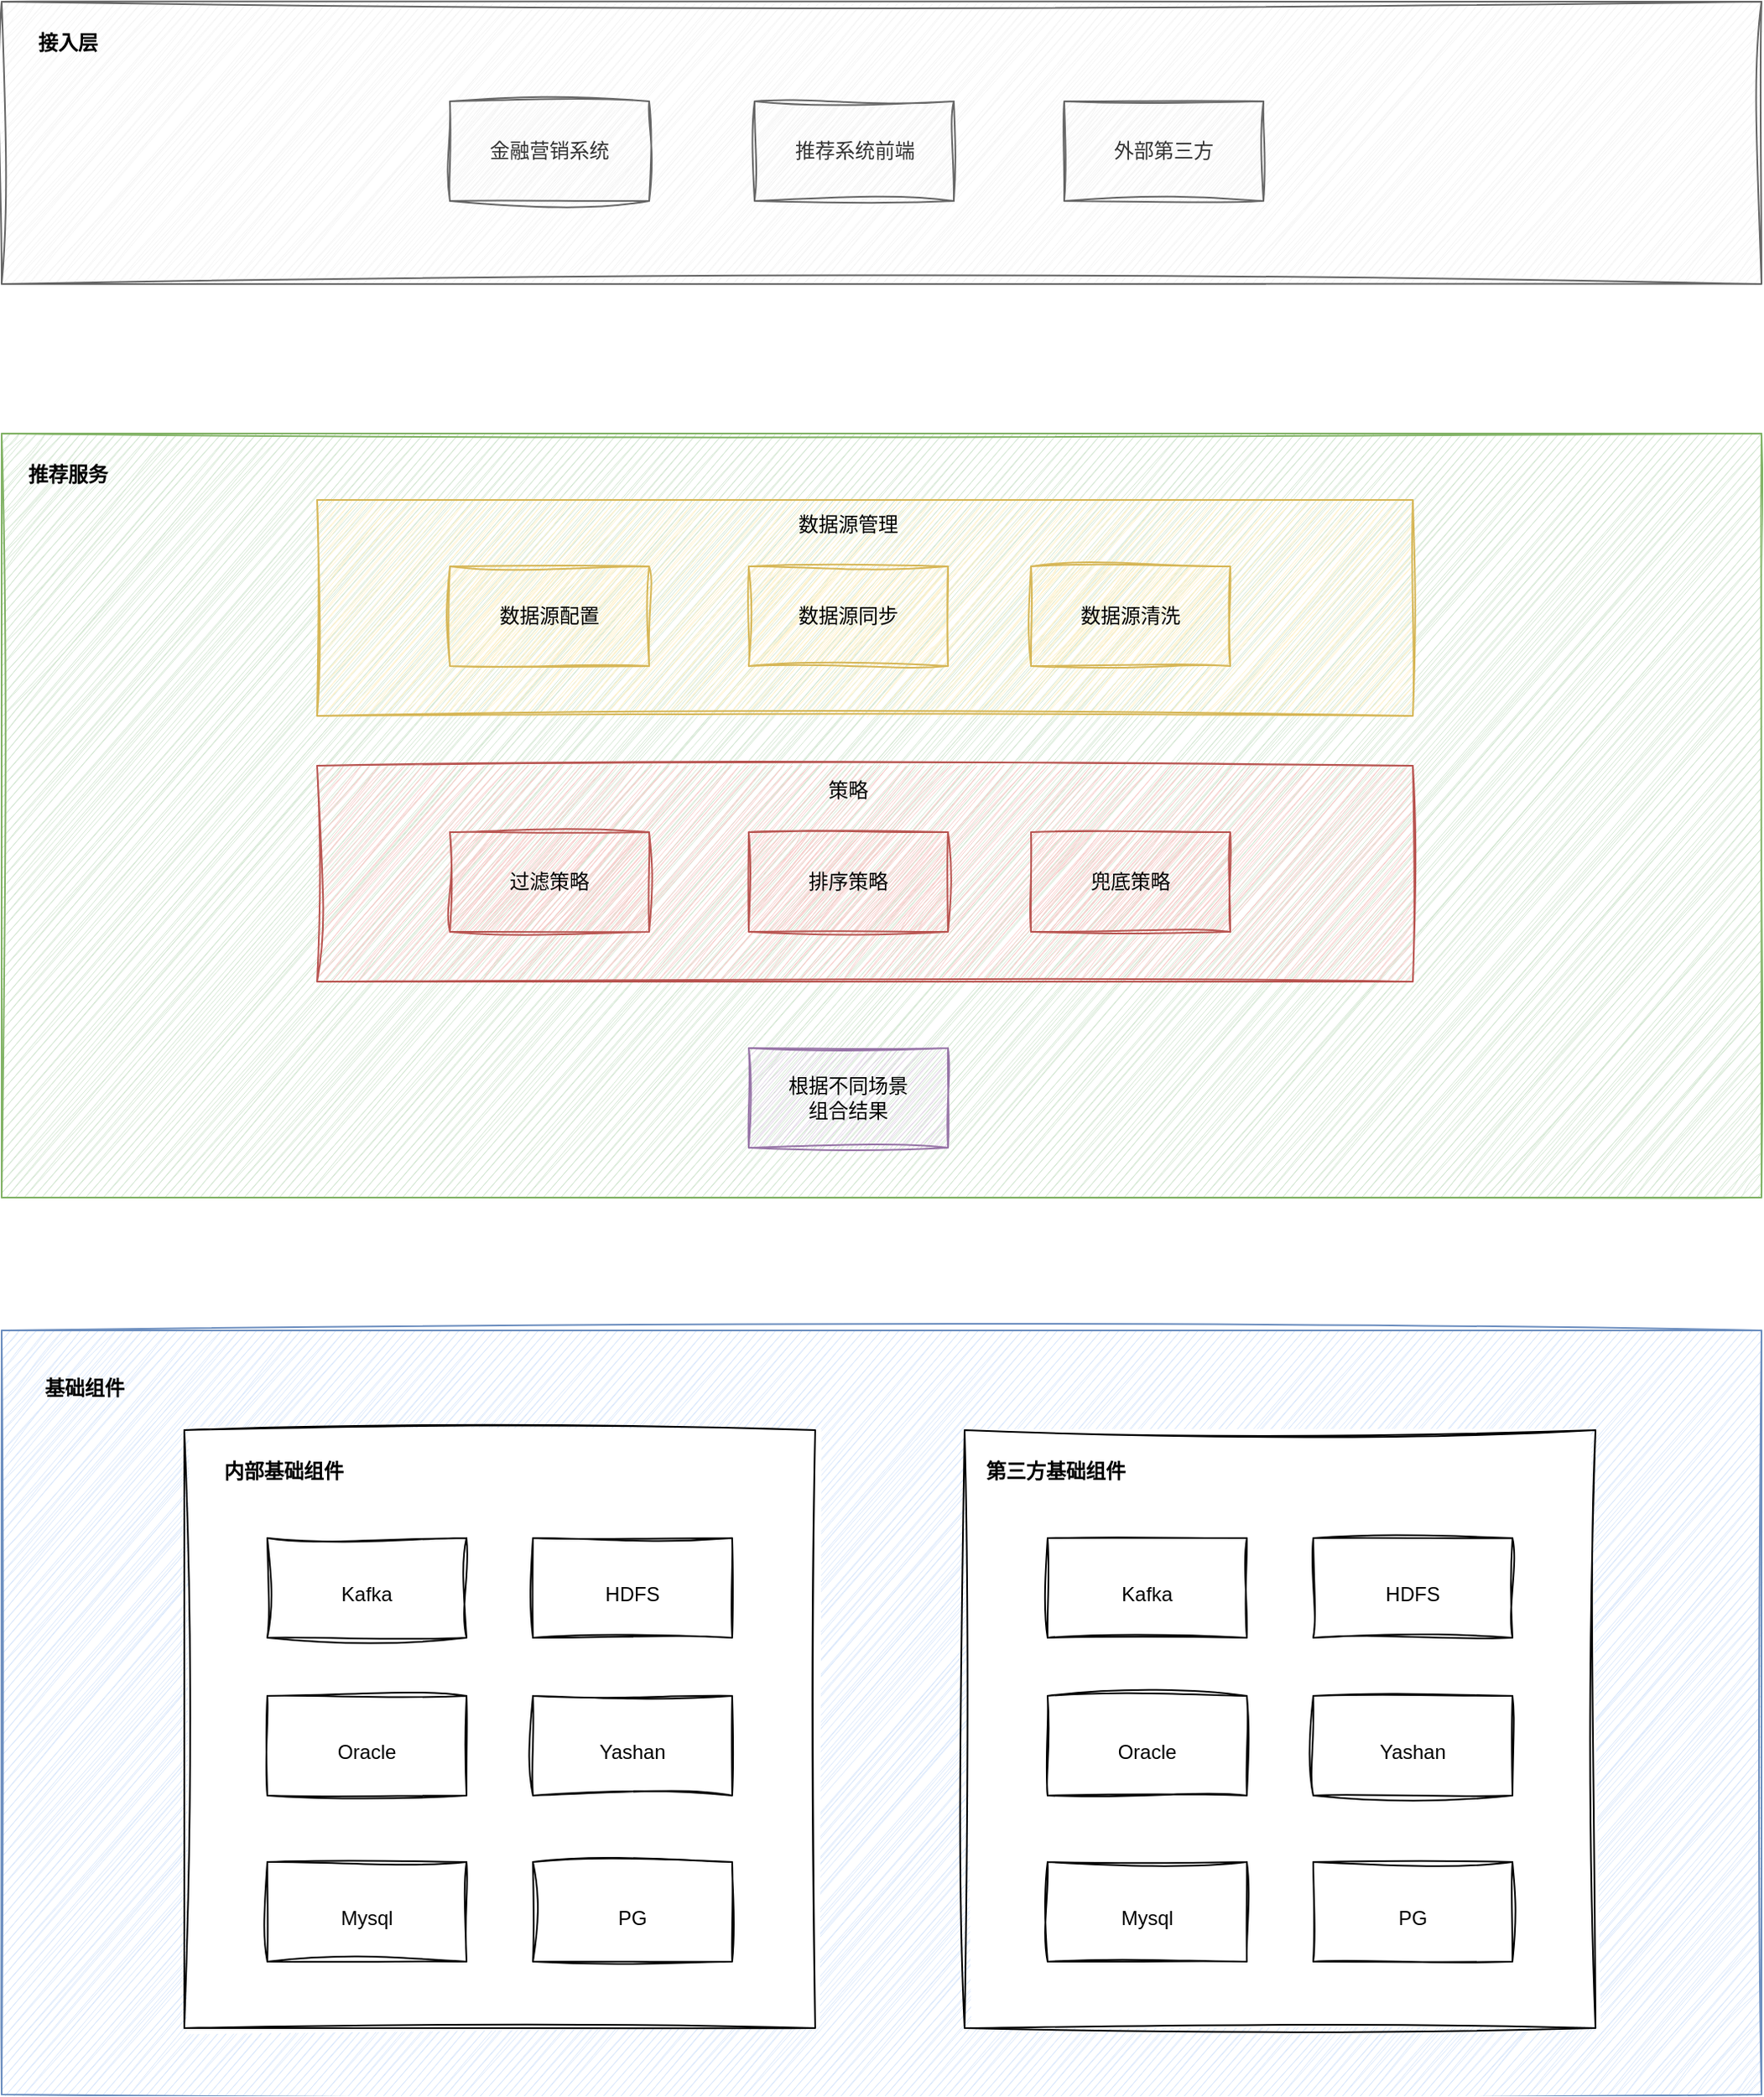 <mxfile version="21.4.0" type="device" pages="19">
  <diagram name="云部署系统架构" id="6Pyqc5dQGxIDJLktqAh5">
    <mxGraphModel dx="2375" dy="2071" grid="1" gridSize="10" guides="1" tooltips="1" connect="1" arrows="1" fold="1" page="1" pageScale="1" pageWidth="827" pageHeight="1169" math="0" shadow="0">
      <root>
        <mxCell id="0" />
        <mxCell id="1" parent="0" />
        <mxCell id="2Q2xSJQ_lD4DxVk6kjQK-57" value="" style="rounded=0;whiteSpace=wrap;html=1;sketch=1;curveFitting=1;jiggle=2;fillColor=#dae8fc;strokeColor=#6c8ebf;" parent="1" vertex="1">
          <mxGeometry x="-200" y="790" width="1060" height="460" as="geometry" />
        </mxCell>
        <mxCell id="FS3Jz3ivUWPu4WvCViQ_-9" value="" style="rounded=0;whiteSpace=wrap;html=1;sketch=1;curveFitting=1;jiggle=2;fillColor=#d5e8d4;strokeColor=#82b366;" parent="1" vertex="1">
          <mxGeometry x="-200" y="250" width="1060" height="460" as="geometry" />
        </mxCell>
        <mxCell id="FS3Jz3ivUWPu4WvCViQ_-13" value="" style="rounded=0;whiteSpace=wrap;html=1;sketch=1;curveFitting=1;jiggle=2;fillColor=#f8cecc;strokeColor=#b85450;" parent="1" vertex="1">
          <mxGeometry x="-10" y="450" width="660" height="130" as="geometry" />
        </mxCell>
        <mxCell id="FS3Jz3ivUWPu4WvCViQ_-11" value="" style="rounded=0;whiteSpace=wrap;html=1;sketch=1;curveFitting=1;jiggle=2;fillColor=#f5f5f5;fontColor=#333333;strokeColor=#666666;" parent="1" vertex="1">
          <mxGeometry x="-200" y="-10" width="1060" height="170" as="geometry" />
        </mxCell>
        <mxCell id="FS3Jz3ivUWPu4WvCViQ_-6" value="" style="rounded=0;whiteSpace=wrap;html=1;sketch=1;curveFitting=1;jiggle=2;fillColor=#fff2cc;strokeColor=#d6b656;" parent="1" vertex="1">
          <mxGeometry x="-10" y="290" width="660" height="130" as="geometry" />
        </mxCell>
        <mxCell id="lKorphmbLzyxZBfGjWLk-1" value="数据源配置" style="rounded=0;whiteSpace=wrap;html=1;sketch=1;curveFitting=1;jiggle=2;fillColor=#fff2cc;strokeColor=#d6b656;" parent="1" vertex="1">
          <mxGeometry x="70" y="330" width="120" height="60" as="geometry" />
        </mxCell>
        <mxCell id="lKorphmbLzyxZBfGjWLk-2" value="过滤策略" style="rounded=0;whiteSpace=wrap;html=1;sketch=1;curveFitting=1;jiggle=2;fillColor=#f8cecc;strokeColor=#b85450;" parent="1" vertex="1">
          <mxGeometry x="70" y="490" width="120" height="60" as="geometry" />
        </mxCell>
        <mxCell id="lKorphmbLzyxZBfGjWLk-3" value="数据源同步" style="rounded=0;whiteSpace=wrap;html=1;sketch=1;curveFitting=1;jiggle=2;fillColor=#fff2cc;strokeColor=#d6b656;" parent="1" vertex="1">
          <mxGeometry x="250" y="330" width="120" height="60" as="geometry" />
        </mxCell>
        <mxCell id="lKorphmbLzyxZBfGjWLk-4" value="数据源清洗" style="rounded=0;whiteSpace=wrap;html=1;sketch=1;curveFitting=1;jiggle=2;fillColor=#fff2cc;strokeColor=#d6b656;" parent="1" vertex="1">
          <mxGeometry x="420" y="330" width="120" height="60" as="geometry" />
        </mxCell>
        <mxCell id="lKorphmbLzyxZBfGjWLk-6" value="&lt;b&gt;接入层&lt;/b&gt;" style="text;html=1;align=center;verticalAlign=middle;whiteSpace=wrap;rounded=0;sketch=1;curveFitting=1;jiggle=2;" parent="1" vertex="1">
          <mxGeometry x="-190" width="60" height="30" as="geometry" />
        </mxCell>
        <mxCell id="lKorphmbLzyxZBfGjWLk-7" value="金融营销系统" style="rounded=0;whiteSpace=wrap;html=1;sketch=1;curveFitting=1;jiggle=2;fillColor=#f5f5f5;fontColor=#333333;strokeColor=#666666;" parent="1" vertex="1">
          <mxGeometry x="70" y="50" width="120" height="60" as="geometry" />
        </mxCell>
        <mxCell id="lKorphmbLzyxZBfGjWLk-8" value="推荐系统前端" style="rounded=0;whiteSpace=wrap;html=1;sketch=1;curveFitting=1;jiggle=2;fillColor=#f5f5f5;fontColor=#333333;strokeColor=#666666;" parent="1" vertex="1">
          <mxGeometry x="253.5" y="50" width="120" height="60" as="geometry" />
        </mxCell>
        <mxCell id="lKorphmbLzyxZBfGjWLk-9" value="外部第三方" style="rounded=0;whiteSpace=wrap;html=1;sketch=1;curveFitting=1;jiggle=2;fillColor=#f5f5f5;fontColor=#333333;strokeColor=#666666;" parent="1" vertex="1">
          <mxGeometry x="440" y="50" width="120" height="60" as="geometry" />
        </mxCell>
        <mxCell id="lKorphmbLzyxZBfGjWLk-11" value="排序策略" style="rounded=0;whiteSpace=wrap;html=1;sketch=1;curveFitting=1;jiggle=2;fillColor=#f8cecc;strokeColor=#b85450;" parent="1" vertex="1">
          <mxGeometry x="250" y="490" width="120" height="60" as="geometry" />
        </mxCell>
        <mxCell id="lKorphmbLzyxZBfGjWLk-12" value="兜底策略" style="rounded=0;whiteSpace=wrap;html=1;sketch=1;curveFitting=1;jiggle=2;fillColor=#f8cecc;strokeColor=#b85450;" parent="1" vertex="1">
          <mxGeometry x="420" y="490" width="120" height="60" as="geometry" />
        </mxCell>
        <mxCell id="FS3Jz3ivUWPu4WvCViQ_-5" value="根据不同场景&lt;br&gt;组合结果" style="rounded=0;whiteSpace=wrap;html=1;sketch=1;curveFitting=1;jiggle=2;fillColor=#e1d5e7;strokeColor=#9673a6;" parent="1" vertex="1">
          <mxGeometry x="250" y="620" width="120" height="60" as="geometry" />
        </mxCell>
        <mxCell id="FS3Jz3ivUWPu4WvCViQ_-7" value="数据源管理" style="text;html=1;strokeColor=none;fillColor=none;align=center;verticalAlign=middle;whiteSpace=wrap;rounded=0;sketch=1;curveFitting=1;jiggle=2;" parent="1" vertex="1">
          <mxGeometry x="265" y="290" width="90" height="30" as="geometry" />
        </mxCell>
        <mxCell id="FS3Jz3ivUWPu4WvCViQ_-10" value="&lt;b&gt;推荐服务&lt;/b&gt;" style="text;html=1;strokeColor=none;fillColor=none;align=center;verticalAlign=middle;whiteSpace=wrap;rounded=0;sketch=1;curveFitting=1;jiggle=2;" parent="1" vertex="1">
          <mxGeometry x="-190" y="260" width="60" height="30" as="geometry" />
        </mxCell>
        <mxCell id="FS3Jz3ivUWPu4WvCViQ_-14" value="策略" style="text;html=1;strokeColor=none;fillColor=none;align=center;verticalAlign=middle;whiteSpace=wrap;rounded=0;sketch=1;curveFitting=1;jiggle=2;" parent="1" vertex="1">
          <mxGeometry x="265" y="450" width="90" height="30" as="geometry" />
        </mxCell>
        <mxCell id="2Q2xSJQ_lD4DxVk6kjQK-1" value="" style="rounded=0;whiteSpace=wrap;html=1;hachureGap=4;fontFamily=Architects Daughter;fontSource=https%3A%2F%2Ffonts.googleapis.com%2Fcss%3Ffamily%3DArchitects%2BDaughter;fontSize=20;sketch=1;curveFitting=1;jiggle=2;" parent="1" vertex="1">
          <mxGeometry x="-90" y="850" width="380" height="360" as="geometry" />
        </mxCell>
        <mxCell id="2Q2xSJQ_lD4DxVk6kjQK-10" value="&lt;font style=&quot;font-size: 12px;&quot;&gt;Kafka&lt;/font&gt;" style="rounded=0;whiteSpace=wrap;html=1;hachureGap=4;fontFamily=Helvetica;fontSize=20;sketch=1;curveFitting=1;jiggle=2;" parent="2Q2xSJQ_lD4DxVk6kjQK-1" vertex="1">
          <mxGeometry x="50" y="65" width="120" height="60" as="geometry" />
        </mxCell>
        <mxCell id="2Q2xSJQ_lD4DxVk6kjQK-2" value="&lt;span style=&quot;font-size: 12px;&quot;&gt;HDFS&lt;/span&gt;" style="rounded=0;whiteSpace=wrap;html=1;hachureGap=4;fontFamily=Helvetica;fontSize=20;sketch=1;curveFitting=1;jiggle=2;" parent="2Q2xSJQ_lD4DxVk6kjQK-1" vertex="1">
          <mxGeometry x="210" y="65" width="120" height="60" as="geometry" />
        </mxCell>
        <mxCell id="2Q2xSJQ_lD4DxVk6kjQK-11" value="&lt;span style=&quot;font-size: 12px;&quot;&gt;Oracle&lt;/span&gt;" style="rounded=0;whiteSpace=wrap;html=1;hachureGap=4;fontFamily=Helvetica;fontSize=20;sketch=1;curveFitting=1;jiggle=2;" parent="2Q2xSJQ_lD4DxVk6kjQK-1" vertex="1">
          <mxGeometry x="50" y="160" width="120" height="60" as="geometry" />
        </mxCell>
        <mxCell id="2Q2xSJQ_lD4DxVk6kjQK-12" value="&lt;font style=&quot;font-size: 12px;&quot;&gt;Mysql&lt;/font&gt;" style="rounded=0;whiteSpace=wrap;html=1;hachureGap=4;fontFamily=Helvetica;fontSize=20;sketch=1;curveFitting=1;jiggle=2;" parent="2Q2xSJQ_lD4DxVk6kjQK-1" vertex="1">
          <mxGeometry x="50" y="260" width="120" height="60" as="geometry" />
        </mxCell>
        <mxCell id="2Q2xSJQ_lD4DxVk6kjQK-13" value="&lt;span style=&quot;font-size: 12px;&quot;&gt;PG&lt;/span&gt;" style="rounded=0;whiteSpace=wrap;html=1;hachureGap=4;fontFamily=Helvetica;fontSize=20;sketch=1;curveFitting=1;jiggle=2;" parent="2Q2xSJQ_lD4DxVk6kjQK-1" vertex="1">
          <mxGeometry x="210" y="260" width="120" height="60" as="geometry" />
        </mxCell>
        <mxCell id="2Q2xSJQ_lD4DxVk6kjQK-14" value="&lt;span style=&quot;font-size: 12px;&quot;&gt;Yashan&lt;/span&gt;" style="rounded=0;whiteSpace=wrap;html=1;hachureGap=4;fontFamily=Helvetica;fontSize=20;sketch=1;curveFitting=1;jiggle=2;" parent="2Q2xSJQ_lD4DxVk6kjQK-1" vertex="1">
          <mxGeometry x="210" y="160" width="120" height="60" as="geometry" />
        </mxCell>
        <mxCell id="2Q2xSJQ_lD4DxVk6kjQK-15" value="&lt;b&gt;内部基础组件&lt;/b&gt;" style="text;html=1;strokeColor=none;fillColor=none;align=center;verticalAlign=middle;whiteSpace=wrap;rounded=0;sketch=1;curveFitting=1;jiggle=2;" parent="2Q2xSJQ_lD4DxVk6kjQK-1" vertex="1">
          <mxGeometry x="10" y="10" width="100" height="30" as="geometry" />
        </mxCell>
        <mxCell id="2Q2xSJQ_lD4DxVk6kjQK-40" value="" style="rounded=0;whiteSpace=wrap;html=1;hachureGap=4;fontFamily=Architects Daughter;fontSource=https%3A%2F%2Ffonts.googleapis.com%2Fcss%3Ffamily%3DArchitects%2BDaughter;fontSize=20;sketch=1;curveFitting=1;jiggle=2;" parent="1" vertex="1">
          <mxGeometry x="380" y="850" width="380" height="360" as="geometry" />
        </mxCell>
        <mxCell id="2Q2xSJQ_lD4DxVk6kjQK-41" value="&lt;font style=&quot;font-size: 12px;&quot;&gt;Kafka&lt;/font&gt;" style="rounded=0;whiteSpace=wrap;html=1;hachureGap=4;fontFamily=Helvetica;fontSize=20;sketch=1;curveFitting=1;jiggle=2;" parent="2Q2xSJQ_lD4DxVk6kjQK-40" vertex="1">
          <mxGeometry x="50" y="65" width="120" height="60" as="geometry" />
        </mxCell>
        <mxCell id="2Q2xSJQ_lD4DxVk6kjQK-42" value="&lt;span style=&quot;font-size: 12px;&quot;&gt;HDFS&lt;/span&gt;" style="rounded=0;whiteSpace=wrap;html=1;hachureGap=4;fontFamily=Helvetica;fontSize=20;sketch=1;curveFitting=1;jiggle=2;" parent="2Q2xSJQ_lD4DxVk6kjQK-40" vertex="1">
          <mxGeometry x="210" y="65" width="120" height="60" as="geometry" />
        </mxCell>
        <mxCell id="2Q2xSJQ_lD4DxVk6kjQK-43" value="&lt;span style=&quot;font-size: 12px;&quot;&gt;Oracle&lt;/span&gt;" style="rounded=0;whiteSpace=wrap;html=1;hachureGap=4;fontFamily=Helvetica;fontSize=20;sketch=1;curveFitting=1;jiggle=2;" parent="2Q2xSJQ_lD4DxVk6kjQK-40" vertex="1">
          <mxGeometry x="50" y="160" width="120" height="60" as="geometry" />
        </mxCell>
        <mxCell id="2Q2xSJQ_lD4DxVk6kjQK-44" value="&lt;font style=&quot;font-size: 12px;&quot;&gt;Mysql&lt;/font&gt;" style="rounded=0;whiteSpace=wrap;html=1;hachureGap=4;fontFamily=Helvetica;fontSize=20;sketch=1;curveFitting=1;jiggle=2;" parent="2Q2xSJQ_lD4DxVk6kjQK-40" vertex="1">
          <mxGeometry x="50" y="260" width="120" height="60" as="geometry" />
        </mxCell>
        <mxCell id="2Q2xSJQ_lD4DxVk6kjQK-45" value="&lt;span style=&quot;font-size: 12px;&quot;&gt;PG&lt;/span&gt;" style="rounded=0;whiteSpace=wrap;html=1;hachureGap=4;fontFamily=Helvetica;fontSize=20;sketch=1;curveFitting=1;jiggle=2;" parent="2Q2xSJQ_lD4DxVk6kjQK-40" vertex="1">
          <mxGeometry x="210" y="260" width="120" height="60" as="geometry" />
        </mxCell>
        <mxCell id="2Q2xSJQ_lD4DxVk6kjQK-46" value="&lt;span style=&quot;font-size: 12px;&quot;&gt;Yashan&lt;/span&gt;" style="rounded=0;whiteSpace=wrap;html=1;hachureGap=4;fontFamily=Helvetica;fontSize=20;sketch=1;curveFitting=1;jiggle=2;" parent="2Q2xSJQ_lD4DxVk6kjQK-40" vertex="1">
          <mxGeometry x="210" y="160" width="120" height="60" as="geometry" />
        </mxCell>
        <mxCell id="2Q2xSJQ_lD4DxVk6kjQK-47" value="&lt;b&gt;第三方基础组件&lt;/b&gt;" style="text;html=1;strokeColor=none;fillColor=none;align=center;verticalAlign=middle;whiteSpace=wrap;rounded=0;sketch=1;curveFitting=1;jiggle=2;" parent="2Q2xSJQ_lD4DxVk6kjQK-40" vertex="1">
          <mxGeometry x="10" y="10" width="90" height="30" as="geometry" />
        </mxCell>
        <mxCell id="2Q2xSJQ_lD4DxVk6kjQK-59" value="&lt;b&gt;基础组件&lt;/b&gt;" style="text;html=1;strokeColor=none;fillColor=none;align=center;verticalAlign=middle;whiteSpace=wrap;rounded=0;sketch=1;curveFitting=1;jiggle=2;" parent="1" vertex="1">
          <mxGeometry x="-180" y="810" width="60" height="30" as="geometry" />
        </mxCell>
      </root>
    </mxGraphModel>
  </diagram>
  <diagram id="xH2z__9ql2FLhecthlZD" name="数据源管理">
    <mxGraphModel dx="2375" dy="902" grid="1" gridSize="10" guides="1" tooltips="1" connect="1" arrows="1" fold="1" page="1" pageScale="1" pageWidth="827" pageHeight="1169" math="0" shadow="0">
      <root>
        <mxCell id="0" />
        <mxCell id="1" parent="0" />
        <mxCell id="MDcEvmXiotXIATCsGkKW-176" value="" style="rounded=1;whiteSpace=wrap;html=1;dashed=1;" parent="1" vertex="1">
          <mxGeometry x="3200" y="40" width="490" height="970" as="geometry" />
        </mxCell>
        <mxCell id="MDcEvmXiotXIATCsGkKW-114" value="" style="rounded=1;whiteSpace=wrap;html=1;dashed=1;" parent="1" vertex="1">
          <mxGeometry x="1640" y="40" width="1420" height="970" as="geometry" />
        </mxCell>
        <mxCell id="MDcEvmXiotXIATCsGkKW-69" value="" style="rounded=1;whiteSpace=wrap;html=1;dashed=1;" parent="1" vertex="1">
          <mxGeometry x="-370" y="40" width="1420" height="970" as="geometry" />
        </mxCell>
        <mxCell id="MDcEvmXiotXIATCsGkKW-55" value="" style="rounded=1;whiteSpace=wrap;html=1;dashed=1;strokeWidth=1.5;fillColor=#ffe6cc;strokeColor=#d79b00;" parent="1" vertex="1">
          <mxGeometry x="1179" y="110" width="341" height="810" as="geometry" />
        </mxCell>
        <mxCell id="MDcEvmXiotXIATCsGkKW-15" value="" style="rounded=1;whiteSpace=wrap;html=1;dashed=1;strokeWidth=1.5;fillColor=#f5f5f5;fontColor=#333333;strokeColor=#666666;" parent="1" vertex="1">
          <mxGeometry x="-250" y="110" width="310" height="800" as="geometry" />
        </mxCell>
        <mxCell id="MDcEvmXiotXIATCsGkKW-2" value="NewDataSourceReader&lt;br&gt;从数据源信息中判断类型，实例化相应的读取器" style="rounded=1;whiteSpace=wrap;html=1;fillColor=#fff2cc;strokeColor=#d6b656;" parent="1" vertex="1">
          <mxGeometry x="176" y="480" width="130" height="60" as="geometry" />
        </mxCell>
        <mxCell id="MDcEvmXiotXIATCsGkKW-3" value="postgre SQL" style="shape=cylinder3;whiteSpace=wrap;html=1;boundedLbl=1;backgroundOutline=1;size=15;fillColor=#d5e8d4;strokeColor=#82b366;rounded=1;" parent="1" vertex="1">
          <mxGeometry x="-150" y="165" width="100" height="70" as="geometry" />
        </mxCell>
        <mxCell id="MDcEvmXiotXIATCsGkKW-11" value="崖山" style="shape=cylinder3;whiteSpace=wrap;html=1;boundedLbl=1;backgroundOutline=1;size=15;fillColor=#f5f5f5;strokeColor=#666666;rounded=1;fontColor=#333333;" parent="1" vertex="1">
          <mxGeometry x="-150" y="320" width="100" height="70" as="geometry" />
        </mxCell>
        <mxCell id="MDcEvmXiotXIATCsGkKW-12" value="Oracle" style="shape=cylinder3;whiteSpace=wrap;html=1;boundedLbl=1;backgroundOutline=1;size=15;fillColor=#f5f5f5;strokeColor=#666666;rounded=1;fontColor=#333333;" parent="1" vertex="1">
          <mxGeometry x="-150" y="475" width="100" height="70" as="geometry" />
        </mxCell>
        <mxCell id="MDcEvmXiotXIATCsGkKW-13" value="file" style="whiteSpace=wrap;html=1;shape=mxgraph.basic.document;fillColor=#f5f5f5;fontColor=#333333;strokeColor=#666666;rounded=1;" parent="1" vertex="1">
          <mxGeometry x="-130" y="785" width="60" height="70" as="geometry" />
        </mxCell>
        <mxCell id="MDcEvmXiotXIATCsGkKW-14" value="mysql" style="shape=cylinder3;whiteSpace=wrap;html=1;boundedLbl=1;backgroundOutline=1;size=15;fillColor=#f5f5f5;strokeColor=#666666;rounded=1;fontColor=#333333;" parent="1" vertex="1">
          <mxGeometry x="-150" y="630" width="100" height="70" as="geometry" />
        </mxCell>
        <mxCell id="MDcEvmXiotXIATCsGkKW-17" value="崖山" style="shape=cylinder3;whiteSpace=wrap;html=1;boundedLbl=1;backgroundOutline=1;size=15;fillColor=#f5f5f5;strokeColor=#666666;rounded=1;fontColor=#333333;" parent="1" vertex="1">
          <mxGeometry x="-150" y="320" width="100" height="70" as="geometry" />
        </mxCell>
        <mxCell id="MDcEvmXiotXIATCsGkKW-18" value="Oracle" style="shape=cylinder3;whiteSpace=wrap;html=1;boundedLbl=1;backgroundOutline=1;size=15;fillColor=#f5f5f5;strokeColor=#666666;rounded=1;fontColor=#333333;" parent="1" vertex="1">
          <mxGeometry x="-150" y="475" width="100" height="70" as="geometry" />
        </mxCell>
        <mxCell id="MDcEvmXiotXIATCsGkKW-19" value="" style="shape=flexArrow;endArrow=classic;html=1;rounded=1;" parent="1" edge="1">
          <mxGeometry width="50" height="50" relative="1" as="geometry">
            <mxPoint x="80" y="510" as="sourcePoint" />
            <mxPoint x="170" y="510" as="targetPoint" />
          </mxGeometry>
        </mxCell>
        <mxCell id="MDcEvmXiotXIATCsGkKW-29" value="" style="rounded=1;whiteSpace=wrap;html=1;dashed=1;strokeWidth=1.5;fillColor=#fff2cc;strokeColor=#d6b656;" parent="1" vertex="1">
          <mxGeometry x="420" y="110" width="310" height="800" as="geometry" />
        </mxCell>
        <mxCell id="MDcEvmXiotXIATCsGkKW-30" value="YashanReader" style="rounded=1;whiteSpace=wrap;html=1;fillColor=#f5f5f5;fontColor=#333333;strokeColor=#666666;" parent="1" vertex="1">
          <mxGeometry x="510" y="330" width="120" height="60" as="geometry" />
        </mxCell>
        <mxCell id="MDcEvmXiotXIATCsGkKW-31" value="PostgreSQLReader" style="rounded=1;whiteSpace=wrap;html=1;fillColor=#d5e8d4;strokeColor=#82b366;" parent="1" vertex="1">
          <mxGeometry x="510" y="175" width="120" height="60" as="geometry" />
        </mxCell>
        <mxCell id="MDcEvmXiotXIATCsGkKW-32" value="OracleReader" style="rounded=1;whiteSpace=wrap;html=1;fillColor=#f5f5f5;fontColor=#333333;strokeColor=#666666;" parent="1" vertex="1">
          <mxGeometry x="510" y="485" width="120" height="60" as="geometry" />
        </mxCell>
        <mxCell id="MDcEvmXiotXIATCsGkKW-33" value="MysqlReader" style="rounded=1;whiteSpace=wrap;html=1;fillColor=#f5f5f5;fontColor=#333333;strokeColor=#666666;" parent="1" vertex="1">
          <mxGeometry x="510" y="630" width="120" height="60" as="geometry" />
        </mxCell>
        <mxCell id="MDcEvmXiotXIATCsGkKW-34" value="FileReader" style="rounded=1;whiteSpace=wrap;html=1;fillColor=#f5f5f5;fontColor=#333333;strokeColor=#666666;" parent="1" vertex="1">
          <mxGeometry x="510" y="785" width="120" height="60" as="geometry" />
        </mxCell>
        <mxCell id="MDcEvmXiotXIATCsGkKW-35" value="" style="shape=flexArrow;endArrow=classic;html=1;rounded=1;" parent="1" edge="1">
          <mxGeometry width="50" height="50" relative="1" as="geometry">
            <mxPoint x="315" y="509.5" as="sourcePoint" />
            <mxPoint x="405" y="509.5" as="targetPoint" />
          </mxGeometry>
        </mxCell>
        <mxCell id="MDcEvmXiotXIATCsGkKW-42" value="" style="shape=flexArrow;endArrow=classic;html=1;rounded=1;" parent="1" edge="1">
          <mxGeometry width="50" height="50" relative="1" as="geometry">
            <mxPoint x="750" y="509.5" as="sourcePoint" />
            <mxPoint x="840" y="509.5" as="targetPoint" />
          </mxGeometry>
        </mxCell>
        <mxCell id="MDcEvmXiotXIATCsGkKW-43" value="&lt;b&gt;按每个数据源表进行读取&lt;/b&gt;，处理成map[string]interface&lt;br&gt;通过kafkaWriter写入channel" style="rounded=1;whiteSpace=wrap;html=1;fillColor=#fff2cc;strokeColor=#d6b656;" parent="1" vertex="1">
          <mxGeometry x="860" y="480" width="150" height="60" as="geometry" />
        </mxCell>
        <mxCell id="MDcEvmXiotXIATCsGkKW-46" value="" style="strokeWidth=2;html=1;shape=mxgraph.flowchart.direct_data;whiteSpace=wrap;rounded=1;" parent="1" vertex="1">
          <mxGeometry x="1220" y="430" width="249" height="60" as="geometry" />
        </mxCell>
        <mxCell id="MDcEvmXiotXIATCsGkKW-47" value="" style="strokeWidth=2;html=1;shape=mxgraph.flowchart.direct_data;whiteSpace=wrap;rounded=1;" parent="1" vertex="1">
          <mxGeometry x="1220" y="330" width="249" height="60" as="geometry" />
        </mxCell>
        <mxCell id="MDcEvmXiotXIATCsGkKW-48" value="" style="strokeWidth=2;html=1;shape=mxgraph.flowchart.direct_data;whiteSpace=wrap;rounded=1;" parent="1" vertex="1">
          <mxGeometry x="1220" y="530" width="249" height="60" as="geometry" />
        </mxCell>
        <mxCell id="MDcEvmXiotXIATCsGkKW-49" value="" style="strokeWidth=2;html=1;shape=mxgraph.flowchart.direct_data;whiteSpace=wrap;rounded=1;" parent="1" vertex="1">
          <mxGeometry x="1220" y="630" width="249" height="60" as="geometry" />
        </mxCell>
        <mxCell id="MDcEvmXiotXIATCsGkKW-50" value="Channel1" style="text;html=1;strokeColor=none;fillColor=none;align=center;verticalAlign=middle;whiteSpace=wrap;rounded=1;" parent="1" vertex="1">
          <mxGeometry x="1309" y="290" width="60" height="30" as="geometry" />
        </mxCell>
        <mxCell id="MDcEvmXiotXIATCsGkKW-51" value="Channel2" style="text;html=1;strokeColor=none;fillColor=none;align=center;verticalAlign=middle;whiteSpace=wrap;rounded=1;" parent="1" vertex="1">
          <mxGeometry x="1309" y="400" width="60" height="30" as="geometry" />
        </mxCell>
        <mxCell id="MDcEvmXiotXIATCsGkKW-52" value="Channel3" style="text;html=1;strokeColor=none;fillColor=none;align=center;verticalAlign=middle;whiteSpace=wrap;rounded=1;" parent="1" vertex="1">
          <mxGeometry x="1309" y="500" width="60" height="30" as="geometry" />
        </mxCell>
        <mxCell id="MDcEvmXiotXIATCsGkKW-53" value="Channel4" style="text;html=1;strokeColor=none;fillColor=none;align=center;verticalAlign=middle;whiteSpace=wrap;rounded=1;" parent="1" vertex="1">
          <mxGeometry x="1309" y="600" width="60" height="30" as="geometry" />
        </mxCell>
        <mxCell id="MDcEvmXiotXIATCsGkKW-54" value="" style="shape=flexArrow;endArrow=classic;html=1;rounded=1;" parent="1" edge="1">
          <mxGeometry width="50" height="50" relative="1" as="geometry">
            <mxPoint x="1070" y="509.23" as="sourcePoint" />
            <mxPoint x="1160" y="509.23" as="targetPoint" />
          </mxGeometry>
        </mxCell>
        <mxCell id="MDcEvmXiotXIATCsGkKW-56" value="&lt;b&gt;channel(未清洗的数据)&lt;/b&gt;" style="text;html=1;strokeColor=none;fillColor=none;align=center;verticalAlign=middle;whiteSpace=wrap;rounded=1;" parent="1" vertex="1">
          <mxGeometry x="1268.5" y="120" width="141" height="25" as="geometry" />
        </mxCell>
        <mxCell id="MDcEvmXiotXIATCsGkKW-57" value="推荐服务" style="text;html=1;strokeColor=none;fillColor=none;align=center;verticalAlign=middle;whiteSpace=wrap;rounded=1;" parent="1" vertex="1">
          <mxGeometry x="500" y="110" width="140" height="30" as="geometry" />
        </mxCell>
        <mxCell id="MDcEvmXiotXIATCsGkKW-58" value="时间顺序数据" style="rounded=1;whiteSpace=wrap;html=1;" parent="1" vertex="1">
          <mxGeometry x="1230" y="350" width="80" height="20" as="geometry" />
        </mxCell>
        <mxCell id="MDcEvmXiotXIATCsGkKW-59" value="批次数据" style="rounded=1;whiteSpace=wrap;html=1;" parent="1" vertex="1">
          <mxGeometry x="1229" y="450" width="80" height="20" as="geometry" />
        </mxCell>
        <mxCell id="MDcEvmXiotXIATCsGkKW-60" value="时间顺序数据" style="rounded=1;whiteSpace=wrap;html=1;" parent="1" vertex="1">
          <mxGeometry x="1320" y="350" width="80" height="20" as="geometry" />
        </mxCell>
        <mxCell id="MDcEvmXiotXIATCsGkKW-61" value="批次数据" style="rounded=1;whiteSpace=wrap;html=1;" parent="1" vertex="1">
          <mxGeometry x="1320" y="450" width="80" height="20" as="geometry" />
        </mxCell>
        <mxCell id="MDcEvmXiotXIATCsGkKW-63" value="..." style="text;html=1;strokeColor=none;fillColor=none;align=center;verticalAlign=middle;whiteSpace=wrap;rounded=1;" parent="1" vertex="1">
          <mxGeometry x="1300" y="545" width="60" height="30" as="geometry" />
        </mxCell>
        <mxCell id="MDcEvmXiotXIATCsGkKW-64" value="..." style="text;html=1;strokeColor=none;fillColor=none;align=center;verticalAlign=middle;whiteSpace=wrap;rounded=1;" parent="1" vertex="1">
          <mxGeometry x="1300" y="645" width="60" height="30" as="geometry" />
        </mxCell>
        <mxCell id="MDcEvmXiotXIATCsGkKW-66" value="" style="rounded=1;whiteSpace=wrap;html=1;dashed=1;strokeWidth=1.5;fillColor=#fff2cc;strokeColor=#d6b656;" parent="1" vertex="1">
          <mxGeometry x="1730" y="100" width="1270" height="830" as="geometry" />
        </mxCell>
        <mxCell id="MDcEvmXiotXIATCsGkKW-67" value="&lt;b&gt;推荐服务&lt;/b&gt;" style="text;html=1;strokeColor=none;fillColor=none;align=center;verticalAlign=middle;whiteSpace=wrap;rounded=1;" parent="1" vertex="1">
          <mxGeometry x="2277.5" y="125" width="145" height="20" as="geometry" />
        </mxCell>
        <mxCell id="MDcEvmXiotXIATCsGkKW-68" value="" style="shape=flexArrow;endArrow=classic;html=1;rounded=1;" parent="1" edge="1">
          <mxGeometry width="50" height="50" relative="1" as="geometry">
            <mxPoint x="1530" y="509.29" as="sourcePoint" />
            <mxPoint x="1620" y="509.29" as="targetPoint" />
          </mxGeometry>
        </mxCell>
        <mxCell id="MDcEvmXiotXIATCsGkKW-70" value="&lt;b&gt;&lt;font style=&quot;font-size: 22px;&quot;&gt;Producer&lt;/font&gt;&lt;/b&gt;" style="text;html=1;strokeColor=none;fillColor=none;align=center;verticalAlign=middle;whiteSpace=wrap;rounded=1;" parent="1" vertex="1">
          <mxGeometry x="270" y="50" width="120" height="40" as="geometry" />
        </mxCell>
        <mxCell id="MDcEvmXiotXIATCsGkKW-71" value="客户数据源" style="text;html=1;strokeColor=none;fillColor=none;align=center;verticalAlign=middle;whiteSpace=wrap;rounded=1;" parent="1" vertex="1">
          <mxGeometry x="-170" y="115" width="140" height="30" as="geometry" />
        </mxCell>
        <mxCell id="MDcEvmXiotXIATCsGkKW-72" value="数据清洗协程" style="rounded=1;whiteSpace=wrap;html=1;" parent="1" vertex="1">
          <mxGeometry x="1825" y="325" width="120" height="60" as="geometry" />
        </mxCell>
        <mxCell id="MDcEvmXiotXIATCsGkKW-118" value="" style="edgeStyle=orthogonalEdgeStyle;rounded=1;orthogonalLoop=1;jettySize=auto;html=1;" parent="1" source="MDcEvmXiotXIATCsGkKW-77" target="MDcEvmXiotXIATCsGkKW-117" edge="1">
          <mxGeometry relative="1" as="geometry" />
        </mxCell>
        <mxCell id="MDcEvmXiotXIATCsGkKW-77" value="数据清洗协程" style="rounded=1;whiteSpace=wrap;html=1;" parent="1" vertex="1">
          <mxGeometry x="1825" y="325" width="120" height="60" as="geometry" />
        </mxCell>
        <mxCell id="MDcEvmXiotXIATCsGkKW-98" value="" style="rounded=1;whiteSpace=wrap;html=1;dashed=1;strokeWidth=1.5;fillColor=#ffe6cc;strokeColor=#d79b00;" parent="1" vertex="1">
          <mxGeometry x="3290" y="140" width="310" height="570" as="geometry" />
        </mxCell>
        <mxCell id="MDcEvmXiotXIATCsGkKW-99" value="" style="strokeWidth=2;html=1;shape=mxgraph.flowchart.direct_data;whiteSpace=wrap;rounded=1;" parent="1" vertex="1">
          <mxGeometry x="3331" y="350" width="249" height="60" as="geometry" />
        </mxCell>
        <mxCell id="MDcEvmXiotXIATCsGkKW-100" value="" style="strokeWidth=2;html=1;shape=mxgraph.flowchart.direct_data;whiteSpace=wrap;rounded=1;" parent="1" vertex="1">
          <mxGeometry x="3331" y="250" width="249" height="60" as="geometry" />
        </mxCell>
        <mxCell id="MDcEvmXiotXIATCsGkKW-101" value="" style="strokeWidth=2;html=1;shape=mxgraph.flowchart.direct_data;whiteSpace=wrap;rounded=1;" parent="1" vertex="1">
          <mxGeometry x="3331" y="450" width="249" height="60" as="geometry" />
        </mxCell>
        <mxCell id="MDcEvmXiotXIATCsGkKW-102" value="" style="strokeWidth=2;html=1;shape=mxgraph.flowchart.direct_data;whiteSpace=wrap;rounded=1;" parent="1" vertex="1">
          <mxGeometry x="3331" y="550" width="249" height="60" as="geometry" />
        </mxCell>
        <mxCell id="MDcEvmXiotXIATCsGkKW-103" value="Partition 1" style="text;html=1;strokeColor=none;fillColor=none;align=center;verticalAlign=middle;whiteSpace=wrap;rounded=1;" parent="1" vertex="1">
          <mxGeometry x="3420" y="210" width="60" height="30" as="geometry" />
        </mxCell>
        <mxCell id="MDcEvmXiotXIATCsGkKW-104" value="Partition 2" style="text;html=1;strokeColor=none;fillColor=none;align=center;verticalAlign=middle;whiteSpace=wrap;rounded=1;" parent="1" vertex="1">
          <mxGeometry x="3420" y="320" width="60" height="30" as="geometry" />
        </mxCell>
        <mxCell id="MDcEvmXiotXIATCsGkKW-105" value="Partition 3" style="text;html=1;strokeColor=none;fillColor=none;align=center;verticalAlign=middle;whiteSpace=wrap;rounded=1;" parent="1" vertex="1">
          <mxGeometry x="3420" y="420" width="60" height="30" as="geometry" />
        </mxCell>
        <mxCell id="MDcEvmXiotXIATCsGkKW-106" value="Partition 4" style="text;html=1;strokeColor=none;fillColor=none;align=center;verticalAlign=middle;whiteSpace=wrap;rounded=1;" parent="1" vertex="1">
          <mxGeometry x="3420" y="520" width="60" height="30" as="geometry" />
        </mxCell>
        <mxCell id="MDcEvmXiotXIATCsGkKW-107" value="&lt;b&gt;Kafka&lt;/b&gt;" style="text;html=1;strokeColor=none;fillColor=none;align=center;verticalAlign=middle;whiteSpace=wrap;rounded=1;" parent="1" vertex="1">
          <mxGeometry x="3335" y="145" width="220" height="30" as="geometry" />
        </mxCell>
        <mxCell id="MDcEvmXiotXIATCsGkKW-108" value="时间顺序数据" style="rounded=1;whiteSpace=wrap;html=1;" parent="1" vertex="1">
          <mxGeometry x="3341" y="270" width="80" height="20" as="geometry" />
        </mxCell>
        <mxCell id="MDcEvmXiotXIATCsGkKW-109" value="批次数据" style="rounded=1;whiteSpace=wrap;html=1;" parent="1" vertex="1">
          <mxGeometry x="3340" y="370" width="80" height="20" as="geometry" />
        </mxCell>
        <mxCell id="MDcEvmXiotXIATCsGkKW-110" value="时间顺序数据" style="rounded=1;whiteSpace=wrap;html=1;" parent="1" vertex="1">
          <mxGeometry x="3431" y="270" width="80" height="20" as="geometry" />
        </mxCell>
        <mxCell id="MDcEvmXiotXIATCsGkKW-111" value="批次数据" style="rounded=1;whiteSpace=wrap;html=1;" parent="1" vertex="1">
          <mxGeometry x="3431" y="370" width="80" height="20" as="geometry" />
        </mxCell>
        <mxCell id="MDcEvmXiotXIATCsGkKW-112" value="..." style="text;html=1;strokeColor=none;fillColor=none;align=center;verticalAlign=middle;whiteSpace=wrap;rounded=1;" parent="1" vertex="1">
          <mxGeometry x="3411" y="465" width="60" height="30" as="geometry" />
        </mxCell>
        <mxCell id="MDcEvmXiotXIATCsGkKW-113" value="..." style="text;html=1;strokeColor=none;fillColor=none;align=center;verticalAlign=middle;whiteSpace=wrap;rounded=1;" parent="1" vertex="1">
          <mxGeometry x="3411" y="565" width="60" height="30" as="geometry" />
        </mxCell>
        <mxCell id="MDcEvmXiotXIATCsGkKW-115" value="&lt;b&gt;&lt;font style=&quot;font-size: 22px;&quot;&gt;Consumer&lt;/font&gt;&lt;/b&gt;" style="text;html=1;strokeColor=none;fillColor=none;align=center;verticalAlign=middle;whiteSpace=wrap;rounded=1;" parent="1" vertex="1">
          <mxGeometry x="2277.5" y="50" width="120" height="40" as="geometry" />
        </mxCell>
        <mxCell id="MDcEvmXiotXIATCsGkKW-121" value="" style="edgeStyle=orthogonalEdgeStyle;rounded=1;orthogonalLoop=1;jettySize=auto;html=1;" parent="1" source="MDcEvmXiotXIATCsGkKW-117" target="MDcEvmXiotXIATCsGkKW-120" edge="1">
          <mxGeometry relative="1" as="geometry" />
        </mxCell>
        <mxCell id="MDcEvmXiotXIATCsGkKW-117" value="数据字段跟标准模型映射" style="rounded=1;whiteSpace=wrap;html=1;" parent="1" vertex="1">
          <mxGeometry x="2025" y="325" width="120" height="60" as="geometry" />
        </mxCell>
        <mxCell id="MDcEvmXiotXIATCsGkKW-157" style="edgeStyle=orthogonalEdgeStyle;rounded=1;orthogonalLoop=1;jettySize=auto;html=1;exitX=1;exitY=0.5;exitDx=0;exitDy=0;" parent="1" source="MDcEvmXiotXIATCsGkKW-120" target="MDcEvmXiotXIATCsGkKW-146" edge="1">
          <mxGeometry relative="1" as="geometry" />
        </mxCell>
        <mxCell id="MDcEvmXiotXIATCsGkKW-120" value="执行用户脚本对字段值进行映射" style="rounded=1;whiteSpace=wrap;html=1;" parent="1" vertex="1">
          <mxGeometry x="2225" y="325" width="120" height="60" as="geometry" />
        </mxCell>
        <mxCell id="MDcEvmXiotXIATCsGkKW-125" value="" style="edgeStyle=orthogonalEdgeStyle;rounded=1;orthogonalLoop=1;jettySize=auto;html=1;" parent="1" source="MDcEvmXiotXIATCsGkKW-127" target="MDcEvmXiotXIATCsGkKW-126" edge="1">
          <mxGeometry relative="1" as="geometry" />
        </mxCell>
        <mxCell id="MDcEvmXiotXIATCsGkKW-158" style="edgeStyle=orthogonalEdgeStyle;rounded=1;orthogonalLoop=1;jettySize=auto;html=1;exitX=1;exitY=0.5;exitDx=0;exitDy=0;" parent="1" source="MDcEvmXiotXIATCsGkKW-126" target="MDcEvmXiotXIATCsGkKW-146" edge="1">
          <mxGeometry relative="1" as="geometry" />
        </mxCell>
        <mxCell id="MDcEvmXiotXIATCsGkKW-126" value="执行用户脚本对字段值进行映射" style="rounded=1;whiteSpace=wrap;html=1;" parent="1" vertex="1">
          <mxGeometry x="2225" y="440" width="120" height="60" as="geometry" />
        </mxCell>
        <mxCell id="MDcEvmXiotXIATCsGkKW-127" value="数据字段跟标准模型映射" style="rounded=1;whiteSpace=wrap;html=1;" parent="1" vertex="1">
          <mxGeometry x="2025" y="440" width="120" height="60" as="geometry" />
        </mxCell>
        <mxCell id="MDcEvmXiotXIATCsGkKW-128" value="" style="edgeStyle=orthogonalEdgeStyle;rounded=1;orthogonalLoop=1;jettySize=auto;html=1;" parent="1" source="MDcEvmXiotXIATCsGkKW-129" target="MDcEvmXiotXIATCsGkKW-127" edge="1">
          <mxGeometry relative="1" as="geometry" />
        </mxCell>
        <mxCell id="MDcEvmXiotXIATCsGkKW-129" value="数据清洗协程" style="rounded=1;whiteSpace=wrap;html=1;" parent="1" vertex="1">
          <mxGeometry x="1825" y="440" width="120" height="60" as="geometry" />
        </mxCell>
        <mxCell id="MDcEvmXiotXIATCsGkKW-130" value="" style="edgeStyle=orthogonalEdgeStyle;rounded=1;orthogonalLoop=1;jettySize=auto;html=1;" parent="1" source="MDcEvmXiotXIATCsGkKW-132" target="MDcEvmXiotXIATCsGkKW-131" edge="1">
          <mxGeometry relative="1" as="geometry" />
        </mxCell>
        <mxCell id="MDcEvmXiotXIATCsGkKW-159" style="edgeStyle=orthogonalEdgeStyle;rounded=1;orthogonalLoop=1;jettySize=auto;html=1;exitX=1;exitY=0.5;exitDx=0;exitDy=0;entryX=0;entryY=0.5;entryDx=0;entryDy=0;" parent="1" source="MDcEvmXiotXIATCsGkKW-131" target="MDcEvmXiotXIATCsGkKW-146" edge="1">
          <mxGeometry relative="1" as="geometry" />
        </mxCell>
        <mxCell id="MDcEvmXiotXIATCsGkKW-131" value="执行用户脚本对字段值进行映射" style="rounded=1;whiteSpace=wrap;html=1;" parent="1" vertex="1">
          <mxGeometry x="2225" y="555" width="120" height="60" as="geometry" />
        </mxCell>
        <mxCell id="MDcEvmXiotXIATCsGkKW-132" value="数据字段跟标准模型映射" style="rounded=1;whiteSpace=wrap;html=1;" parent="1" vertex="1">
          <mxGeometry x="2025" y="555" width="120" height="60" as="geometry" />
        </mxCell>
        <mxCell id="MDcEvmXiotXIATCsGkKW-133" value="" style="edgeStyle=orthogonalEdgeStyle;rounded=1;orthogonalLoop=1;jettySize=auto;html=1;" parent="1" source="MDcEvmXiotXIATCsGkKW-134" target="MDcEvmXiotXIATCsGkKW-132" edge="1">
          <mxGeometry relative="1" as="geometry" />
        </mxCell>
        <mxCell id="MDcEvmXiotXIATCsGkKW-134" value="数据清洗协程" style="rounded=1;whiteSpace=wrap;html=1;" parent="1" vertex="1">
          <mxGeometry x="1825" y="555" width="120" height="60" as="geometry" />
        </mxCell>
        <mxCell id="MDcEvmXiotXIATCsGkKW-135" value="" style="edgeStyle=orthogonalEdgeStyle;rounded=1;orthogonalLoop=1;jettySize=auto;html=1;" parent="1" source="MDcEvmXiotXIATCsGkKW-137" target="MDcEvmXiotXIATCsGkKW-136" edge="1">
          <mxGeometry relative="1" as="geometry" />
        </mxCell>
        <mxCell id="MDcEvmXiotXIATCsGkKW-160" style="edgeStyle=orthogonalEdgeStyle;rounded=1;orthogonalLoop=1;jettySize=auto;html=1;exitX=1;exitY=0.5;exitDx=0;exitDy=0;" parent="1" source="MDcEvmXiotXIATCsGkKW-136" target="MDcEvmXiotXIATCsGkKW-146" edge="1">
          <mxGeometry relative="1" as="geometry" />
        </mxCell>
        <mxCell id="MDcEvmXiotXIATCsGkKW-136" value="执行用户脚本对字段值进行映射" style="rounded=1;whiteSpace=wrap;html=1;" parent="1" vertex="1">
          <mxGeometry x="2225" y="660" width="120" height="60" as="geometry" />
        </mxCell>
        <mxCell id="MDcEvmXiotXIATCsGkKW-137" value="数据字段跟标准模型映射" style="rounded=1;whiteSpace=wrap;html=1;" parent="1" vertex="1">
          <mxGeometry x="2025" y="660" width="120" height="60" as="geometry" />
        </mxCell>
        <mxCell id="MDcEvmXiotXIATCsGkKW-138" value="" style="edgeStyle=orthogonalEdgeStyle;rounded=1;orthogonalLoop=1;jettySize=auto;html=1;" parent="1" source="MDcEvmXiotXIATCsGkKW-139" target="MDcEvmXiotXIATCsGkKW-137" edge="1">
          <mxGeometry relative="1" as="geometry" />
        </mxCell>
        <mxCell id="MDcEvmXiotXIATCsGkKW-139" value="数据清洗协程" style="rounded=1;whiteSpace=wrap;html=1;" parent="1" vertex="1">
          <mxGeometry x="1825" y="660" width="120" height="60" as="geometry" />
        </mxCell>
        <mxCell id="MDcEvmXiotXIATCsGkKW-161" style="edgeStyle=orthogonalEdgeStyle;rounded=1;orthogonalLoop=1;jettySize=auto;html=1;exitX=1;exitY=0.5;exitDx=0;exitDy=0;entryX=0;entryY=0.5;entryDx=0;entryDy=0;" parent="1" source="MDcEvmXiotXIATCsGkKW-146" target="MDcEvmXiotXIATCsGkKW-148" edge="1">
          <mxGeometry relative="1" as="geometry" />
        </mxCell>
        <mxCell id="MDcEvmXiotXIATCsGkKW-162" style="edgeStyle=orthogonalEdgeStyle;rounded=1;orthogonalLoop=1;jettySize=auto;html=1;exitX=1;exitY=0.5;exitDx=0;exitDy=0;entryX=0;entryY=0.5;entryDx=0;entryDy=0;" parent="1" source="MDcEvmXiotXIATCsGkKW-146" target="MDcEvmXiotXIATCsGkKW-151" edge="1">
          <mxGeometry relative="1" as="geometry" />
        </mxCell>
        <mxCell id="MDcEvmXiotXIATCsGkKW-163" style="edgeStyle=orthogonalEdgeStyle;rounded=1;orthogonalLoop=1;jettySize=auto;html=1;exitX=1;exitY=0.5;exitDx=0;exitDy=0;entryX=0;entryY=0.5;entryDx=0;entryDy=0;" parent="1" source="MDcEvmXiotXIATCsGkKW-146" target="MDcEvmXiotXIATCsGkKW-150" edge="1">
          <mxGeometry relative="1" as="geometry" />
        </mxCell>
        <mxCell id="MDcEvmXiotXIATCsGkKW-146" value="NewStandardDataWriter&lt;br&gt;这里要写入多少个后置数据源可以在&lt;b&gt;前置写入kafka时确定&lt;/b&gt;，&lt;b&gt;无指定则默认写入kafka&lt;/b&gt;" style="rounded=1;whiteSpace=wrap;html=1;fillColor=#d5e8d4;strokeColor=#82b366;" parent="1" vertex="1">
          <mxGeometry x="2481" y="475" width="200" height="80" as="geometry" />
        </mxCell>
        <mxCell id="MDcEvmXiotXIATCsGkKW-148" value="KafkaWriter" style="rounded=1;whiteSpace=wrap;html=1;fillColor=#d5e8d4;strokeColor=#82b366;" parent="1" vertex="1">
          <mxGeometry x="2770" y="325" width="160" height="60" as="geometry" />
        </mxCell>
        <mxCell id="MDcEvmXiotXIATCsGkKW-150" value="PostgreSQLWriter" style="rounded=1;whiteSpace=wrap;html=1;fillColor=#d5e8d4;strokeColor=#82b366;" parent="1" vertex="1">
          <mxGeometry x="2770" y="485" width="160" height="60" as="geometry" />
        </mxCell>
        <mxCell id="MDcEvmXiotXIATCsGkKW-151" value="HDFSWriter" style="rounded=1;whiteSpace=wrap;html=1;fillColor=#f5f5f5;strokeColor=#666666;fontColor=#333333;" parent="1" vertex="1">
          <mxGeometry x="2770" y="650" width="160" height="60" as="geometry" />
        </mxCell>
        <mxCell id="MDcEvmXiotXIATCsGkKW-167" value="PostgreDB" style="shape=cylinder3;whiteSpace=wrap;html=1;boundedLbl=1;backgroundOutline=1;size=15;rounded=1;fillColor=#ffe6cc;strokeColor=#d79b00;" parent="1" vertex="1">
          <mxGeometry x="3380" y="760" width="130" height="70" as="geometry" />
        </mxCell>
        <mxCell id="MDcEvmXiotXIATCsGkKW-168" value="HDFS" style="shape=cylinder3;whiteSpace=wrap;html=1;boundedLbl=1;backgroundOutline=1;size=15;rounded=1;fillColor=#f5f5f5;strokeColor=#666666;fontColor=#333333;" parent="1" vertex="1">
          <mxGeometry x="3380" y="890" width="130" height="70" as="geometry" />
        </mxCell>
        <mxCell id="MDcEvmXiotXIATCsGkKW-173" value="" style="shape=flexArrow;endArrow=classic;html=1;rounded=1;" parent="1" edge="1">
          <mxGeometry width="50" height="50" relative="1" as="geometry">
            <mxPoint x="3080" y="509.29" as="sourcePoint" />
            <mxPoint x="3170" y="509.29" as="targetPoint" />
          </mxGeometry>
        </mxCell>
        <mxCell id="MDcEvmXiotXIATCsGkKW-175" value="&lt;b style=&quot;border-color: var(--border-color); color: rgb(0, 0, 0); font-family: Helvetica; font-style: normal; font-variant-ligatures: normal; font-variant-caps: normal; letter-spacing: normal; orphans: 2; text-align: center; text-indent: 0px; text-transform: none; widows: 2; word-spacing: 0px; -webkit-text-stroke-width: 0px; background-color: rgb(251, 251, 251); text-decoration-thickness: initial; text-decoration-style: initial; text-decoration-color: initial;&quot;&gt;&lt;font style=&quot;font-size: 22px;&quot;&gt;映射成标准模型的数据&lt;/font&gt;&lt;/b&gt;" style="text;whiteSpace=wrap;html=1;" parent="1" vertex="1">
          <mxGeometry x="3323.25" y="60" width="264.5" height="30" as="geometry" />
        </mxCell>
        <mxCell id="MDcEvmXiotXIATCsGkKW-177" value="前端预览数据也可以用Reader实现，如需缓存接口层来提供" style="shape=callout;whiteSpace=wrap;html=1;perimeter=calloutPerimeter;rounded=1;" parent="1" vertex="1">
          <mxGeometry x="200" y="370" width="120" height="80" as="geometry" />
        </mxCell>
      </root>
    </mxGraphModel>
  </diagram>
  <diagram id="08i0gYk9X9d0CnpwQxLE" name="结果处理策略">
    <mxGraphModel dx="1548" dy="902" grid="1" gridSize="10" guides="1" tooltips="1" connect="1" arrows="1" fold="1" page="1" pageScale="1" pageWidth="827" pageHeight="1169" math="0" shadow="0">
      <root>
        <mxCell id="0" />
        <mxCell id="1" parent="0" />
        <mxCell id="YKrCvA2Tqe5qWfb6AneM-9" value="" style="edgeStyle=orthogonalEdgeStyle;rounded=0;orthogonalLoop=1;jettySize=auto;html=1;" parent="1" source="YKrCvA2Tqe5qWfb6AneM-1" target="YKrCvA2Tqe5qWfb6AneM-2" edge="1">
          <mxGeometry relative="1" as="geometry" />
        </mxCell>
        <mxCell id="YKrCvA2Tqe5qWfb6AneM-1" value="过滤" style="rounded=0;whiteSpace=wrap;html=1;" parent="1" vertex="1">
          <mxGeometry x="310" y="310" width="120" height="60" as="geometry" />
        </mxCell>
        <mxCell id="YKrCvA2Tqe5qWfb6AneM-10" value="" style="edgeStyle=orthogonalEdgeStyle;rounded=0;orthogonalLoop=1;jettySize=auto;html=1;" parent="1" source="YKrCvA2Tqe5qWfb6AneM-2" target="YKrCvA2Tqe5qWfb6AneM-3" edge="1">
          <mxGeometry relative="1" as="geometry" />
        </mxCell>
        <mxCell id="YKrCvA2Tqe5qWfb6AneM-2" value="排序" style="rounded=0;whiteSpace=wrap;html=1;" parent="1" vertex="1">
          <mxGeometry x="310" y="450" width="120" height="60" as="geometry" />
        </mxCell>
        <mxCell id="YKrCvA2Tqe5qWfb6AneM-11" value="" style="edgeStyle=orthogonalEdgeStyle;rounded=0;orthogonalLoop=1;jettySize=auto;html=1;" parent="1" source="YKrCvA2Tqe5qWfb6AneM-3" target="YKrCvA2Tqe5qWfb6AneM-4" edge="1">
          <mxGeometry relative="1" as="geometry" />
        </mxCell>
        <mxCell id="YKrCvA2Tqe5qWfb6AneM-3" value="兜底" style="rounded=0;whiteSpace=wrap;html=1;" parent="1" vertex="1">
          <mxGeometry x="310" y="595" width="120" height="60" as="geometry" />
        </mxCell>
        <mxCell id="YKrCvA2Tqe5qWfb6AneM-13" value="" style="edgeStyle=orthogonalEdgeStyle;rounded=0;orthogonalLoop=1;jettySize=auto;html=1;" parent="1" source="YKrCvA2Tqe5qWfb6AneM-4" target="YKrCvA2Tqe5qWfb6AneM-12" edge="1">
          <mxGeometry relative="1" as="geometry" />
        </mxCell>
        <mxCell id="YKrCvA2Tqe5qWfb6AneM-4" value="重排序" style="rounded=0;whiteSpace=wrap;html=1;" parent="1" vertex="1">
          <mxGeometry x="310" y="740" width="120" height="60" as="geometry" />
        </mxCell>
        <mxCell id="YKrCvA2Tqe5qWfb6AneM-8" value="" style="edgeStyle=orthogonalEdgeStyle;rounded=0;orthogonalLoop=1;jettySize=auto;html=1;" parent="1" source="YKrCvA2Tqe5qWfb6AneM-6" target="YKrCvA2Tqe5qWfb6AneM-1" edge="1">
          <mxGeometry relative="1" as="geometry" />
        </mxCell>
        <mxCell id="YKrCvA2Tqe5qWfb6AneM-6" value="data" style="ellipse;whiteSpace=wrap;html=1;" parent="1" vertex="1">
          <mxGeometry x="310" y="160" width="120" height="60" as="geometry" />
        </mxCell>
        <mxCell id="YKrCvA2Tqe5qWfb6AneM-12" value="result data" style="ellipse;whiteSpace=wrap;html=1;" parent="1" vertex="1">
          <mxGeometry x="310" y="890" width="120" height="60" as="geometry" />
        </mxCell>
      </root>
    </mxGraphModel>
  </diagram>
  <diagram id="iGY2usx9JB_e-KE9u9hM" name="过滤策略">
    <mxGraphModel dx="2375" dy="902" grid="1" gridSize="10" guides="1" tooltips="1" connect="1" arrows="1" fold="1" page="1" pageScale="1" pageWidth="827" pageHeight="1169" math="0" shadow="0">
      <root>
        <mxCell id="0" />
        <mxCell id="1" parent="0" />
        <mxCell id="CbLitf54BSlhWFEkHOf5-4" value="" style="rounded=0;whiteSpace=wrap;html=1;dashed=1;fillColor=#dae8fc;strokeColor=#6c8ebf;" parent="1" vertex="1">
          <mxGeometry x="1160" y="590" width="1110" height="320" as="geometry" />
        </mxCell>
        <mxCell id="jmxH8T6jNhCzf_7Ulpzr-90" value="" style="rounded=0;whiteSpace=wrap;html=1;dashed=1;" parent="1" vertex="1">
          <mxGeometry x="-70" y="1080" width="1140" height="640" as="geometry" />
        </mxCell>
        <mxCell id="jmxH8T6jNhCzf_7Ulpzr-66" value="" style="rounded=0;whiteSpace=wrap;html=1;fontStyle=1;dashed=1;fillColor=#dae8fc;strokeColor=#6c8ebf;" parent="1" vertex="1">
          <mxGeometry x="-40" y="540" width="1090" height="440" as="geometry" />
        </mxCell>
        <mxCell id="jmxH8T6jNhCzf_7Ulpzr-1" value="" style="rounded=0;whiteSpace=wrap;html=1;dashed=1;fillColor=#d5e8d4;strokeColor=#82b366;" parent="1" vertex="1">
          <mxGeometry x="-50" y="1110" width="1100" height="210" as="geometry" />
        </mxCell>
        <mxCell id="us2vrHzaSRxwtz3mYKTw-24" value="" style="rounded=0;whiteSpace=wrap;html=1;fontStyle=1;dashed=1;fillColor=#f5f5f5;fontColor=#333333;strokeColor=#666666;" parent="1" vertex="1">
          <mxGeometry x="-40" y="180" width="1090" height="260" as="geometry" />
        </mxCell>
        <mxCell id="us2vrHzaSRxwtz3mYKTw-5" value="" style="edgeStyle=orthogonalEdgeStyle;rounded=1;orthogonalLoop=1;jettySize=auto;html=1;" parent="1" source="us2vrHzaSRxwtz3mYKTw-1" target="us2vrHzaSRxwtz3mYKTw-4" edge="1">
          <mxGeometry relative="1" as="geometry" />
        </mxCell>
        <mxCell id="us2vrHzaSRxwtz3mYKTw-1" value="获取数据库过滤配置" style="rounded=0;whiteSpace=wrap;html=1;" parent="1" vertex="1">
          <mxGeometry x="70" y="300" width="120" height="60" as="geometry" />
        </mxCell>
        <mxCell id="us2vrHzaSRxwtz3mYKTw-7" value="" style="edgeStyle=orthogonalEdgeStyle;rounded=1;orthogonalLoop=1;jettySize=auto;html=1;" parent="1" source="us2vrHzaSRxwtz3mYKTw-4" target="us2vrHzaSRxwtz3mYKTw-6" edge="1">
          <mxGeometry relative="1" as="geometry" />
        </mxCell>
        <mxCell id="us2vrHzaSRxwtz3mYKTw-27" value="Y" style="edgeLabel;html=1;align=center;verticalAlign=middle;resizable=0;points=[];" parent="us2vrHzaSRxwtz3mYKTw-7" vertex="1" connectable="0">
          <mxGeometry x="-0.183" y="3" relative="1" as="geometry">
            <mxPoint as="offset" />
          </mxGeometry>
        </mxCell>
        <mxCell id="us2vrHzaSRxwtz3mYKTw-26" value="N" style="edgeStyle=orthogonalEdgeStyle;rounded=1;orthogonalLoop=1;jettySize=auto;html=1;exitX=0.5;exitY=1;exitDx=0;exitDy=0;entryX=0.5;entryY=1;entryDx=0;entryDy=0;" parent="1" source="us2vrHzaSRxwtz3mYKTw-4" target="us2vrHzaSRxwtz3mYKTw-9" edge="1">
          <mxGeometry relative="1" as="geometry" />
        </mxCell>
        <mxCell id="us2vrHzaSRxwtz3mYKTw-4" value="是否发生改变" style="rhombus;whiteSpace=wrap;html=1;rounded=0;" parent="1" vertex="1">
          <mxGeometry x="290" y="290" width="190" height="80" as="geometry" />
        </mxCell>
        <mxCell id="us2vrHzaSRxwtz3mYKTw-10" value="" style="edgeStyle=orthogonalEdgeStyle;rounded=1;orthogonalLoop=1;jettySize=auto;html=1;" parent="1" source="us2vrHzaSRxwtz3mYKTw-6" target="us2vrHzaSRxwtz3mYKTw-9" edge="1">
          <mxGeometry relative="1" as="geometry" />
        </mxCell>
        <mxCell id="us2vrHzaSRxwtz3mYKTw-6" value="读取配置更新过滤策略组合" style="whiteSpace=wrap;html=1;rounded=0;" parent="1" vertex="1">
          <mxGeometry x="595" y="300" width="120" height="60" as="geometry" />
        </mxCell>
        <mxCell id="us2vrHzaSRxwtz3mYKTw-25" style="edgeStyle=orthogonalEdgeStyle;rounded=1;orthogonalLoop=1;jettySize=auto;html=1;exitX=0.5;exitY=0;exitDx=0;exitDy=0;entryX=0.5;entryY=0;entryDx=0;entryDy=0;" parent="1" source="us2vrHzaSRxwtz3mYKTw-9" target="us2vrHzaSRxwtz3mYKTw-1" edge="1">
          <mxGeometry relative="1" as="geometry">
            <Array as="points">
              <mxPoint x="855" y="240" />
              <mxPoint x="130" y="240" />
            </Array>
          </mxGeometry>
        </mxCell>
        <mxCell id="us2vrHzaSRxwtz3mYKTw-9" value="sleep 1分钟" style="whiteSpace=wrap;html=1;rounded=0;" parent="1" vertex="1">
          <mxGeometry x="795" y="300" width="120" height="60" as="geometry" />
        </mxCell>
        <mxCell id="jmxH8T6jNhCzf_7Ulpzr-17" value="" style="edgeStyle=orthogonalEdgeStyle;rounded=1;orthogonalLoop=1;jettySize=auto;html=1;fillColor=#d5e8d4;strokeColor=#82b366;" parent="1" source="us2vrHzaSRxwtz3mYKTw-18" target="K2WAywX3ARRwoJVX6zsO-2" edge="1">
          <mxGeometry relative="1" as="geometry" />
        </mxCell>
        <mxCell id="us2vrHzaSRxwtz3mYKTw-18" value="AlreadyPurchasedFilter" style="rounded=0;whiteSpace=wrap;html=1;fillColor=#d5e8d4;strokeColor=#82b366;" parent="1" vertex="1">
          <mxGeometry x="240" y="1182.5" width="120" height="60" as="geometry" />
        </mxCell>
        <mxCell id="us2vrHzaSRxwtz3mYKTw-28" value="&lt;b&gt;守护协程更新策略&lt;/b&gt;" style="text;html=1;strokeColor=none;fillColor=none;align=center;verticalAlign=middle;whiteSpace=wrap;rounded=0;" parent="1" vertex="1">
          <mxGeometry x="460" y="190" width="120" height="30" as="geometry" />
        </mxCell>
        <mxCell id="us2vrHzaSRxwtz3mYKTw-30" value="RecommendResult" style="swimlane;childLayout=stackLayout;horizontal=1;startSize=25;horizontalStack=0;rounded=1;fontSize=14;fontStyle=0;strokeWidth=2;resizeParent=0;resizeLast=1;shadow=0;dashed=0;align=center;arcSize=4;whiteSpace=wrap;html=1;fillColor=#f5f5f5;fontColor=#333333;strokeColor=#666666;" parent="1" vertex="1">
          <mxGeometry x="-530" y="1300" width="140" height="110" as="geometry" />
        </mxCell>
        <mxCell id="us2vrHzaSRxwtz3mYKTw-31" value="+UserIds []string&lt;br&gt;+ItemIds []string&lt;br&gt;+Scene string 推荐场景" style="align=left;strokeColor=none;fillColor=none;spacingLeft=4;fontSize=12;verticalAlign=top;resizable=0;rotatable=0;part=1;html=1;rounded=1;" parent="us2vrHzaSRxwtz3mYKTw-30" vertex="1">
          <mxGeometry y="25" width="140" height="85" as="geometry" />
        </mxCell>
        <mxCell id="jmxH8T6jNhCzf_7Ulpzr-16" value="" style="edgeStyle=orthogonalEdgeStyle;rounded=1;orthogonalLoop=1;jettySize=auto;html=1;fillColor=#d5e8d4;strokeColor=#82b366;" parent="1" source="us2vrHzaSRxwtz3mYKTw-33" target="us2vrHzaSRxwtz3mYKTw-18" edge="1">
          <mxGeometry relative="1" as="geometry" />
        </mxCell>
        <mxCell id="us2vrHzaSRxwtz3mYKTw-33" value="OutOfStockFilter" style="rounded=0;whiteSpace=wrap;html=1;fillColor=#d5e8d4;strokeColor=#82b366;" parent="1" vertex="1">
          <mxGeometry x="20" y="1182.5" width="120" height="60" as="geometry" />
        </mxCell>
        <mxCell id="jmxH8T6jNhCzf_7Ulpzr-19" value="" style="edgeStyle=orthogonalEdgeStyle;rounded=1;orthogonalLoop=1;jettySize=auto;html=1;fillColor=#d5e8d4;strokeColor=#82b366;" parent="1" source="K2WAywX3ARRwoJVX6zsO-1" target="jmxH8T6jNhCzf_7Ulpzr-2" edge="1">
          <mxGeometry relative="1" as="geometry" />
        </mxCell>
        <mxCell id="K2WAywX3ARRwoJVX6zsO-1" value="SupplementFilter" style="rounded=0;whiteSpace=wrap;html=1;fillColor=#d5e8d4;strokeColor=#82b366;" parent="1" vertex="1">
          <mxGeometry x="650" y="1182.5" width="120" height="60" as="geometry" />
        </mxCell>
        <mxCell id="jmxH8T6jNhCzf_7Ulpzr-18" value="" style="edgeStyle=orthogonalEdgeStyle;rounded=1;orthogonalLoop=1;jettySize=auto;html=1;fillColor=#d5e8d4;strokeColor=#82b366;" parent="1" source="K2WAywX3ARRwoJVX6zsO-2" target="K2WAywX3ARRwoJVX6zsO-1" edge="1">
          <mxGeometry relative="1" as="geometry" />
        </mxCell>
        <mxCell id="K2WAywX3ARRwoJVX6zsO-2" value="SortFilter" style="rounded=0;whiteSpace=wrap;html=1;fillColor=#d5e8d4;strokeColor=#82b366;" parent="1" vertex="1">
          <mxGeometry x="445" y="1182.5" width="120" height="60" as="geometry" />
        </mxCell>
        <mxCell id="jmxH8T6jNhCzf_7Ulpzr-2" value="ResortFilter" style="rounded=0;whiteSpace=wrap;html=1;fillColor=#d5e8d4;strokeColor=#82b366;" parent="1" vertex="1">
          <mxGeometry x="840" y="1182.5" width="120" height="60" as="geometry" />
        </mxCell>
        <mxCell id="jmxH8T6jNhCzf_7Ulpzr-3" style="edgeStyle=orthogonalEdgeStyle;rounded=1;orthogonalLoop=1;jettySize=auto;html=1;exitX=0.5;exitY=1;exitDx=0;exitDy=0;fillColor=#d5e8d4;strokeColor=#82b366;" parent="1" source="jmxH8T6jNhCzf_7Ulpzr-2" target="jmxH8T6jNhCzf_7Ulpzr-2" edge="1">
          <mxGeometry relative="1" as="geometry" />
        </mxCell>
        <mxCell id="jmxH8T6jNhCzf_7Ulpzr-4" value="" style="shape=flexArrow;endArrow=classic;html=1;rounded=1;" parent="1" edge="1">
          <mxGeometry width="50" height="50" relative="1" as="geometry">
            <mxPoint x="490" y="450" as="sourcePoint" />
            <mxPoint x="490" y="510" as="targetPoint" />
          </mxGeometry>
        </mxCell>
        <mxCell id="jmxH8T6jNhCzf_7Ulpzr-14" value="OutOfStockFilter" style="rounded=0;whiteSpace=wrap;html=1;fillColor=#dae8fc;strokeColor=#6c8ebf;" parent="1" vertex="1">
          <mxGeometry x="135" y="600" width="120" height="60" as="geometry" />
        </mxCell>
        <mxCell id="jmxH8T6jNhCzf_7Ulpzr-15" value="&lt;b&gt;FilterChain 电商场景 (Slice)&lt;/b&gt;" style="text;html=1;align=center;verticalAlign=middle;whiteSpace=wrap;rounded=0;" parent="1" vertex="1">
          <mxGeometry x="422.5" y="1120" width="135" height="30" as="geometry" />
        </mxCell>
        <mxCell id="jmxH8T6jNhCzf_7Ulpzr-22" value="" style="shape=flexArrow;endArrow=classic;html=1;rounded=1;" parent="1" edge="1">
          <mxGeometry width="50" height="50" relative="1" as="geometry">
            <mxPoint x="-382" y="1360" as="sourcePoint" />
            <mxPoint x="-312" y="1360" as="targetPoint" />
          </mxGeometry>
        </mxCell>
        <mxCell id="jmxH8T6jNhCzf_7Ulpzr-23" value="SortFilter" style="rounded=0;whiteSpace=wrap;html=1;fillColor=#dae8fc;strokeColor=#6c8ebf;" parent="1" vertex="1">
          <mxGeometry x="135" y="845" width="120" height="60" as="geometry" />
        </mxCell>
        <mxCell id="jmxH8T6jNhCzf_7Ulpzr-24" value="AlreadyPurchasedFilter" style="rounded=0;whiteSpace=wrap;html=1;fillColor=#dae8fc;strokeColor=#6c8ebf;" parent="1" vertex="1">
          <mxGeometry x="135" y="725" width="120" height="60" as="geometry" />
        </mxCell>
        <mxCell id="jmxH8T6jNhCzf_7Ulpzr-56" value="SupplementFilter1" style="rounded=0;whiteSpace=wrap;html=1;fillColor=#dae8fc;strokeColor=#6c8ebf;" parent="1" vertex="1">
          <mxGeometry x="325" y="600" width="120" height="60" as="geometry" />
        </mxCell>
        <mxCell id="jmxH8T6jNhCzf_7Ulpzr-57" value="SortFilter1" style="rounded=0;whiteSpace=wrap;html=1;fillColor=#dae8fc;strokeColor=#6c8ebf;" parent="1" vertex="1">
          <mxGeometry x="525" y="605" width="120" height="60" as="geometry" />
        </mxCell>
        <mxCell id="jmxH8T6jNhCzf_7Ulpzr-58" value="SortFilter2" style="rounded=0;whiteSpace=wrap;html=1;fillColor=#dae8fc;strokeColor=#6c8ebf;" parent="1" vertex="1">
          <mxGeometry x="525" y="725" width="120" height="60" as="geometry" />
        </mxCell>
        <mxCell id="jmxH8T6jNhCzf_7Ulpzr-59" value="SupplementFilter2" style="rounded=0;whiteSpace=wrap;html=1;fillColor=#dae8fc;strokeColor=#6c8ebf;" parent="1" vertex="1">
          <mxGeometry x="325" y="725" width="120" height="60" as="geometry" />
        </mxCell>
        <mxCell id="jmxH8T6jNhCzf_7Ulpzr-60" value="SupplementFilter3" style="rounded=0;whiteSpace=wrap;html=1;fillColor=#dae8fc;strokeColor=#6c8ebf;" parent="1" vertex="1">
          <mxGeometry x="325" y="845" width="120" height="60" as="geometry" />
        </mxCell>
        <mxCell id="jmxH8T6jNhCzf_7Ulpzr-61" value="SortFilter3" style="rounded=0;whiteSpace=wrap;html=1;fillColor=#dae8fc;strokeColor=#6c8ebf;" parent="1" vertex="1">
          <mxGeometry x="525" y="845" width="120" height="60" as="geometry" />
        </mxCell>
        <mxCell id="jmxH8T6jNhCzf_7Ulpzr-62" value="ResortFilter1" style="rounded=0;whiteSpace=wrap;html=1;fillColor=#dae8fc;strokeColor=#6c8ebf;" parent="1" vertex="1">
          <mxGeometry x="720" y="600" width="120" height="60" as="geometry" />
        </mxCell>
        <mxCell id="jmxH8T6jNhCzf_7Ulpzr-63" value="ResortFilter2" style="rounded=0;whiteSpace=wrap;html=1;fillColor=#dae8fc;strokeColor=#6c8ebf;" parent="1" vertex="1">
          <mxGeometry x="720" y="720" width="120" height="60" as="geometry" />
        </mxCell>
        <mxCell id="jmxH8T6jNhCzf_7Ulpzr-64" value="ResortFilter3" style="rounded=0;whiteSpace=wrap;html=1;fillColor=#dae8fc;strokeColor=#6c8ebf;" parent="1" vertex="1">
          <mxGeometry x="720" y="840" width="120" height="60" as="geometry" />
        </mxCell>
        <mxCell id="jmxH8T6jNhCzf_7Ulpzr-67" value="" style="shape=flexArrow;endArrow=classic;html=1;rounded=1;" parent="1" edge="1">
          <mxGeometry width="50" height="50" relative="1" as="geometry">
            <mxPoint x="1080" y="1361" as="sourcePoint" />
            <mxPoint x="1150" y="1361" as="targetPoint" />
          </mxGeometry>
        </mxCell>
        <mxCell id="jmxH8T6jNhCzf_7Ulpzr-69" value="" style="shape=flexArrow;endArrow=classic;html=1;rounded=1;" parent="1" edge="1">
          <mxGeometry width="50" height="50" relative="1" as="geometry">
            <mxPoint x="489.47" y="1010" as="sourcePoint" />
            <mxPoint x="489.47" y="1070" as="targetPoint" />
          </mxGeometry>
        </mxCell>
        <mxCell id="jmxH8T6jNhCzf_7Ulpzr-70" value="根据不同场景获取其他详细信息" style="rounded=0;whiteSpace=wrap;html=1;fillColor=#f5f5f5;fontColor=#333333;strokeColor=#666666;" parent="1" vertex="1">
          <mxGeometry x="1440" y="1332" width="120" height="60" as="geometry" />
        </mxCell>
        <mxCell id="jmxH8T6jNhCzf_7Ulpzr-71" value="&lt;b&gt;AllFilter (map[filterName]Filter)&lt;/b&gt;" style="text;html=1;align=center;verticalAlign=middle;whiteSpace=wrap;rounded=0;" parent="1" vertex="1">
          <mxGeometry x="460" y="555" width="110" height="25" as="geometry" />
        </mxCell>
        <mxCell id="jmxH8T6jNhCzf_7Ulpzr-72" value="" style="rounded=0;whiteSpace=wrap;html=1;dashed=1;fillColor=#fff2cc;strokeColor=#d6b656;" parent="1" vertex="1">
          <mxGeometry x="-50" y="1400" width="1100" height="210" as="geometry" />
        </mxCell>
        <mxCell id="jmxH8T6jNhCzf_7Ulpzr-73" value="" style="edgeStyle=orthogonalEdgeStyle;rounded=1;orthogonalLoop=1;jettySize=auto;html=1;fillColor=#fff2cc;strokeColor=#d6b656;" parent="1" source="jmxH8T6jNhCzf_7Ulpzr-74" target="jmxH8T6jNhCzf_7Ulpzr-80" edge="1">
          <mxGeometry relative="1" as="geometry" />
        </mxCell>
        <mxCell id="jmxH8T6jNhCzf_7Ulpzr-74" value="AlreadyPurchasedFilter" style="rounded=0;whiteSpace=wrap;html=1;fillColor=#fff2cc;strokeColor=#d6b656;" parent="1" vertex="1">
          <mxGeometry x="240" y="1472.5" width="120" height="60" as="geometry" />
        </mxCell>
        <mxCell id="jmxH8T6jNhCzf_7Ulpzr-75" value="" style="edgeStyle=orthogonalEdgeStyle;rounded=1;orthogonalLoop=1;jettySize=auto;html=1;fillColor=#fff2cc;strokeColor=#d6b656;" parent="1" source="jmxH8T6jNhCzf_7Ulpzr-76" target="jmxH8T6jNhCzf_7Ulpzr-74" edge="1">
          <mxGeometry relative="1" as="geometry" />
        </mxCell>
        <mxCell id="jmxH8T6jNhCzf_7Ulpzr-76" value="UserFilter" style="rounded=0;whiteSpace=wrap;html=1;fillColor=#fff2cc;strokeColor=#d6b656;" parent="1" vertex="1">
          <mxGeometry x="20" y="1472.5" width="120" height="60" as="geometry" />
        </mxCell>
        <mxCell id="jmxH8T6jNhCzf_7Ulpzr-77" value="" style="edgeStyle=orthogonalEdgeStyle;rounded=1;orthogonalLoop=1;jettySize=auto;html=1;fillColor=#fff2cc;strokeColor=#d6b656;" parent="1" source="jmxH8T6jNhCzf_7Ulpzr-78" target="jmxH8T6jNhCzf_7Ulpzr-81" edge="1">
          <mxGeometry relative="1" as="geometry" />
        </mxCell>
        <mxCell id="jmxH8T6jNhCzf_7Ulpzr-78" value="SupplementFilter" style="rounded=0;whiteSpace=wrap;html=1;fillColor=#fff2cc;strokeColor=#d6b656;" parent="1" vertex="1">
          <mxGeometry x="650" y="1472.5" width="120" height="60" as="geometry" />
        </mxCell>
        <mxCell id="jmxH8T6jNhCzf_7Ulpzr-79" value="" style="edgeStyle=orthogonalEdgeStyle;rounded=1;orthogonalLoop=1;jettySize=auto;html=1;fillColor=#fff2cc;strokeColor=#d6b656;" parent="1" source="jmxH8T6jNhCzf_7Ulpzr-80" target="jmxH8T6jNhCzf_7Ulpzr-78" edge="1">
          <mxGeometry relative="1" as="geometry" />
        </mxCell>
        <mxCell id="jmxH8T6jNhCzf_7Ulpzr-80" value="SortFilter" style="rounded=0;whiteSpace=wrap;html=1;fillColor=#fff2cc;strokeColor=#d6b656;" parent="1" vertex="1">
          <mxGeometry x="445" y="1472.5" width="120" height="60" as="geometry" />
        </mxCell>
        <mxCell id="jmxH8T6jNhCzf_7Ulpzr-81" value="ResortFilter" style="rounded=0;whiteSpace=wrap;html=1;fillColor=#fff2cc;strokeColor=#d6b656;" parent="1" vertex="1">
          <mxGeometry x="840" y="1472.5" width="120" height="60" as="geometry" />
        </mxCell>
        <mxCell id="jmxH8T6jNhCzf_7Ulpzr-82" style="edgeStyle=orthogonalEdgeStyle;rounded=1;orthogonalLoop=1;jettySize=auto;html=1;exitX=0.5;exitY=1;exitDx=0;exitDy=0;fillColor=#fff2cc;strokeColor=#d6b656;" parent="1" source="jmxH8T6jNhCzf_7Ulpzr-81" target="jmxH8T6jNhCzf_7Ulpzr-81" edge="1">
          <mxGeometry relative="1" as="geometry" />
        </mxCell>
        <mxCell id="jmxH8T6jNhCzf_7Ulpzr-83" value="&lt;b&gt;FilterChain 金融推荐 (Slice)&lt;/b&gt;" style="text;html=1;align=center;verticalAlign=middle;whiteSpace=wrap;rounded=0;" parent="1" vertex="1">
          <mxGeometry x="422.5" y="1410" width="135" height="30" as="geometry" />
        </mxCell>
        <mxCell id="jmxH8T6jNhCzf_7Ulpzr-87" value="" style="shape=flexArrow;endArrow=classic;html=1;rounded=1;" parent="1" edge="1">
          <mxGeometry width="50" height="50" relative="1" as="geometry">
            <mxPoint x="1330" y="1361" as="sourcePoint" />
            <mxPoint x="1400" y="1361" as="targetPoint" />
          </mxGeometry>
        </mxCell>
        <mxCell id="jmxH8T6jNhCzf_7Ulpzr-88" value="根据场景选择不同过滤策略" style="rounded=0;whiteSpace=wrap;html=1;fillColor=#d5e8d4;strokeColor=#82b366;" parent="1" vertex="1">
          <mxGeometry x="-290" y="1332" width="120" height="60" as="geometry" />
        </mxCell>
        <mxCell id="jmxH8T6jNhCzf_7Ulpzr-89" value="" style="shape=flexArrow;endArrow=classic;html=1;rounded=1;" parent="1" edge="1">
          <mxGeometry width="50" height="50" relative="1" as="geometry">
            <mxPoint x="-150" y="1360" as="sourcePoint" />
            <mxPoint x="-80" y="1360" as="targetPoint" />
          </mxGeometry>
        </mxCell>
        <mxCell id="jmxH8T6jNhCzf_7Ulpzr-91" value="&lt;b&gt;......&lt;/b&gt;" style="text;html=1;strokeColor=none;fillColor=none;align=center;verticalAlign=middle;whiteSpace=wrap;rounded=0;" parent="1" vertex="1">
          <mxGeometry x="460" y="930" width="60" height="30" as="geometry" />
        </mxCell>
        <mxCell id="jmxH8T6jNhCzf_7Ulpzr-92" value="RecommendResult" style="swimlane;childLayout=stackLayout;horizontal=1;startSize=25;horizontalStack=0;rounded=1;fontSize=14;fontStyle=0;strokeWidth=2;resizeParent=0;resizeLast=1;shadow=0;dashed=0;align=center;arcSize=4;whiteSpace=wrap;html=1;fillColor=#d5e8d4;strokeColor=#82b366;" parent="1" vertex="1">
          <mxGeometry x="1170" y="1300" width="140" height="110" as="geometry" />
        </mxCell>
        <mxCell id="jmxH8T6jNhCzf_7Ulpzr-93" value="+UserIds []string&lt;br&gt;+ItemIds []string&lt;br&gt;+Scene string 推荐场景" style="align=left;strokeColor=none;fillColor=none;spacingLeft=4;fontSize=12;verticalAlign=top;resizable=0;rotatable=0;part=1;html=1;rounded=1;" parent="jmxH8T6jNhCzf_7Ulpzr-92" vertex="1">
          <mxGeometry y="25" width="140" height="85" as="geometry" />
        </mxCell>
        <mxCell id="jmxH8T6jNhCzf_7Ulpzr-94" value="UserFilter" style="rounded=0;whiteSpace=wrap;html=1;fillColor=#fff2cc;strokeColor=#d6b656;" parent="1" vertex="1">
          <mxGeometry x="20" y="1472.5" width="120" height="60" as="geometry" />
        </mxCell>
        <mxCell id="jmxH8T6jNhCzf_7Ulpzr-95" value="AlreadyPurchasedFilter" style="rounded=0;whiteSpace=wrap;html=1;fillColor=#fff2cc;strokeColor=#d6b656;" parent="1" vertex="1">
          <mxGeometry x="240" y="1472.5" width="120" height="60" as="geometry" />
        </mxCell>
        <mxCell id="jmxH8T6jNhCzf_7Ulpzr-96" value="SortFilter" style="rounded=0;whiteSpace=wrap;html=1;fillColor=#fff2cc;strokeColor=#d6b656;" parent="1" vertex="1">
          <mxGeometry x="445" y="1472.5" width="120" height="60" as="geometry" />
        </mxCell>
        <mxCell id="jmxH8T6jNhCzf_7Ulpzr-97" value="SupplementFilter" style="rounded=0;whiteSpace=wrap;html=1;fillColor=#fff2cc;strokeColor=#d6b656;" parent="1" vertex="1">
          <mxGeometry x="650" y="1472.5" width="120" height="60" as="geometry" />
        </mxCell>
        <mxCell id="jmxH8T6jNhCzf_7Ulpzr-98" value="&lt;b&gt;......&lt;/b&gt;" style="text;html=1;strokeColor=none;fillColor=none;align=center;verticalAlign=middle;whiteSpace=wrap;rounded=0;" parent="1" vertex="1">
          <mxGeometry x="460" y="1660" width="60" height="30" as="geometry" />
        </mxCell>
        <mxCell id="MFp9zFNPp-JVFXD8vT9D-5" value="&lt;b&gt;Filter实现设计&lt;/b&gt;" style="text;html=1;strokeColor=none;fillColor=none;align=center;verticalAlign=middle;whiteSpace=wrap;rounded=0;" parent="1" vertex="1">
          <mxGeometry x="1160" y="600" width="120" height="30" as="geometry" />
        </mxCell>
        <mxCell id="MFp9zFNPp-JVFXD8vT9D-9" value="" style="edgeStyle=orthogonalEdgeStyle;rounded=1;orthogonalLoop=1;jettySize=auto;html=1;" parent="1" source="MFp9zFNPp-JVFXD8vT9D-6" target="MFp9zFNPp-JVFXD8vT9D-8" edge="1">
          <mxGeometry relative="1" as="geometry" />
        </mxCell>
        <mxCell id="MFp9zFNPp-JVFXD8vT9D-6" value="根据场景选择数据源" style="rounded=0;whiteSpace=wrap;html=1;fillColor=#dae8fc;strokeColor=#6c8ebf;" parent="1" vertex="1">
          <mxGeometry x="1480" y="725" width="120" height="60" as="geometry" />
        </mxCell>
        <mxCell id="MFp9zFNPp-JVFXD8vT9D-11" value="" style="edgeStyle=orthogonalEdgeStyle;rounded=1;orthogonalLoop=1;jettySize=auto;html=1;" parent="1" source="MFp9zFNPp-JVFXD8vT9D-8" target="MFp9zFNPp-JVFXD8vT9D-10" edge="1">
          <mxGeometry relative="1" as="geometry" />
        </mxCell>
        <mxCell id="MFp9zFNPp-JVFXD8vT9D-8" value="读取辅助过滤的数据" style="rounded=0;whiteSpace=wrap;html=1;fillColor=#dae8fc;strokeColor=#6c8ebf;" parent="1" vertex="1">
          <mxGeometry x="1680" y="725" width="120" height="60" as="geometry" />
        </mxCell>
        <mxCell id="CbLitf54BSlhWFEkHOf5-3" style="edgeStyle=orthogonalEdgeStyle;rounded=0;orthogonalLoop=1;jettySize=auto;html=1;exitX=1;exitY=0.5;exitDx=0;exitDy=0;" parent="1" source="MFp9zFNPp-JVFXD8vT9D-10" target="CbLitf54BSlhWFEkHOf5-2" edge="1">
          <mxGeometry relative="1" as="geometry" />
        </mxCell>
        <mxCell id="MFp9zFNPp-JVFXD8vT9D-10" value="代码过滤&lt;br&gt;都实现Filter方法" style="rounded=0;whiteSpace=wrap;html=1;fillColor=#dae8fc;strokeColor=#6c8ebf;" parent="1" vertex="1">
          <mxGeometry x="1880" y="725" width="120" height="60" as="geometry" />
        </mxCell>
        <mxCell id="MFp9zFNPp-JVFXD8vT9D-13" value="RecommendResult" style="swimlane;childLayout=stackLayout;horizontal=1;startSize=25;horizontalStack=0;rounded=1;fontSize=14;fontStyle=0;strokeWidth=2;resizeParent=0;resizeLast=1;shadow=0;dashed=0;align=center;arcSize=4;whiteSpace=wrap;html=1;fillColor=#dae8fc;strokeColor=#6c8ebf;" parent="1" vertex="1">
          <mxGeometry x="1260" y="687" width="140" height="110" as="geometry" />
        </mxCell>
        <mxCell id="MFp9zFNPp-JVFXD8vT9D-14" value="+UserIds []string&lt;br&gt;+ItemIds []string&lt;br&gt;+Scene string 推荐场景" style="align=left;strokeColor=none;fillColor=none;spacingLeft=4;fontSize=12;verticalAlign=top;resizable=0;rotatable=0;part=1;html=1;rounded=1;" parent="MFp9zFNPp-JVFXD8vT9D-13" vertex="1">
          <mxGeometry y="25" width="140" height="85" as="geometry" />
        </mxCell>
        <mxCell id="MFp9zFNPp-JVFXD8vT9D-16" style="edgeStyle=orthogonalEdgeStyle;rounded=1;orthogonalLoop=1;jettySize=auto;html=1;exitX=1;exitY=0.5;exitDx=0;exitDy=0;" parent="1" source="MFp9zFNPp-JVFXD8vT9D-14" target="MFp9zFNPp-JVFXD8vT9D-6" edge="1">
          <mxGeometry relative="1" as="geometry" />
        </mxCell>
        <mxCell id="CbLitf54BSlhWFEkHOf5-1" value="RecommendResult" style="swimlane;childLayout=stackLayout;horizontal=1;startSize=25;horizontalStack=0;rounded=1;fontSize=14;fontStyle=0;strokeWidth=2;resizeParent=0;resizeLast=1;shadow=0;dashed=0;align=center;arcSize=4;whiteSpace=wrap;html=1;fillColor=#dae8fc;strokeColor=#6c8ebf;" parent="1" vertex="1">
          <mxGeometry x="2070" y="687" width="140" height="110" as="geometry" />
        </mxCell>
        <mxCell id="CbLitf54BSlhWFEkHOf5-2" value="+UserIds []string&lt;br&gt;+ItemIds []string&lt;br&gt;+Scene string 推荐场景" style="align=left;strokeColor=none;fillColor=none;spacingLeft=4;fontSize=12;verticalAlign=top;resizable=0;rotatable=0;part=1;html=1;rounded=1;" parent="CbLitf54BSlhWFEkHOf5-1" vertex="1">
          <mxGeometry y="25" width="140" height="85" as="geometry" />
        </mxCell>
      </root>
    </mxGraphModel>
  </diagram>
  <diagram id="VoJYR-UYb2groA4ZV6xN" name="数据源管理类图">
    <mxGraphModel dx="2375" dy="2071" grid="1" gridSize="10" guides="1" tooltips="1" connect="1" arrows="1" fold="1" page="1" pageScale="1" pageWidth="827" pageHeight="1169" math="0" shadow="0">
      <root>
        <mxCell id="0" />
        <mxCell id="1" parent="0" />
        <mxCell id="YQz0nTBiusJ3vQASdcEf-1" value="&lt;p style=&quot;margin:0px;margin-top:4px;text-align:center;&quot;&gt;&lt;i&gt;&amp;lt;&amp;lt;Interface&amp;gt;&amp;gt;&lt;/i&gt;&lt;br&gt;&lt;b&gt;IDataManageService&lt;/b&gt;&lt;/p&gt;&lt;hr size=&quot;1&quot;&gt;&lt;p style=&quot;margin:0px;margin-left:4px;&quot;&gt;+&amp;nbsp;CreateDataSource(define.DataSourceConfig): (err error)&lt;/p&gt;&lt;p style=&quot;margin:0px;margin-left:4px;&quot;&gt;+&amp;nbsp;GetDataSourceList(params): (List, error)&lt;/p&gt;&lt;p style=&quot;margin:0px;margin-left:4px;&quot;&gt;+ GetDataSourceDetails(params):(Details,error)&lt;/p&gt;&lt;p style=&quot;margin:0px;margin-left:4px;&quot;&gt;+&amp;nbsp;GetSourceMappingBySourceId(uint64):(MappingInfo ,error)&lt;/p&gt;&lt;p style=&quot;margin:0px;margin-left:4px;&quot;&gt;+ DeleteSource(params): error&lt;br&gt;&lt;/p&gt;" style="verticalAlign=top;align=left;overflow=fill;fontSize=12;fontFamily=Helvetica;html=1;whiteSpace=wrap;" parent="1" vertex="1">
          <mxGeometry x="57.5" y="260" width="330" height="140" as="geometry" />
        </mxCell>
        <mxCell id="YQz0nTBiusJ3vQASdcEf-3" value="&lt;p style=&quot;margin:0px;margin-top:4px;text-align:center;&quot;&gt;&lt;b&gt;DataManageService&lt;/b&gt;&lt;/p&gt;&lt;hr size=&quot;1&quot;&gt;&lt;p style=&quot;border-color: var(--border-color); margin: 0px 0px 0px 4px;&quot;&gt;+&amp;nbsp;CreateDataSource(define.DataSourceConfig): (err error)&lt;/p&gt;&lt;p style=&quot;border-color: var(--border-color); margin: 0px 0px 0px 4px;&quot;&gt;+&amp;nbsp;GetDataSourceList(params): (List, error)&lt;/p&gt;&lt;p style=&quot;border-color: var(--border-color); margin: 0px 0px 0px 4px;&quot;&gt;+ GetDataSourceDetails(params): (Details,error)&lt;/p&gt;&lt;p style=&quot;border-color: var(--border-color); margin: 0px 0px 0px 4px;&quot;&gt;+ CreateSyncJob(datasourceId):(error)&lt;/p&gt;" style="verticalAlign=top;align=left;overflow=fill;fontSize=12;fontFamily=Helvetica;html=1;whiteSpace=wrap;" parent="1" vertex="1">
          <mxGeometry x="45" y="510" width="355" height="110" as="geometry" />
        </mxCell>
        <mxCell id="YQz0nTBiusJ3vQASdcEf-4" value="" style="endArrow=block;dashed=1;endFill=0;endSize=12;html=1;rounded=0;exitX=0.5;exitY=0;exitDx=0;exitDy=0;entryX=0.5;entryY=1;entryDx=0;entryDy=0;" parent="1" source="YQz0nTBiusJ3vQASdcEf-3" target="YQz0nTBiusJ3vQASdcEf-1" edge="1">
          <mxGeometry width="160" relative="1" as="geometry">
            <mxPoint x="257.5" y="820" as="sourcePoint" />
            <mxPoint x="417.5" y="820" as="targetPoint" />
          </mxGeometry>
        </mxCell>
        <mxCell id="8iGNfBpYvOYqLaSaofzh-2" value="&lt;p style=&quot;margin:0px;margin-top:4px;text-align:center;&quot;&gt;&lt;b&gt;SyncJob&lt;/b&gt;&lt;/p&gt;&lt;hr size=&quot;1&quot;&gt;&lt;p style=&quot;margin:0px;margin-left:4px;&quot;&gt;+ KeyPrefix: String&lt;/p&gt;&lt;hr size=&quot;1&quot;&gt;&lt;p style=&quot;margin:0px;margin-left:4px;&quot;&gt;+&amp;nbsp;CreateInitSyncJob(dataSourceId uint64): error&lt;/p&gt;&lt;p style=&quot;margin:0px;margin-left:4px;&quot;&gt;-&amp;nbsp;startWatch(context)&lt;/p&gt;" style="verticalAlign=top;align=left;overflow=fill;fontSize=12;fontFamily=Helvetica;html=1;whiteSpace=wrap;" parent="1" vertex="1">
          <mxGeometry x="715" y="275" width="360" height="110" as="geometry" />
        </mxCell>
        <mxCell id="8iGNfBpYvOYqLaSaofzh-3" value="&lt;p style=&quot;margin:0px;margin-top:4px;text-align:center;&quot;&gt;&lt;b&gt;MappingManager&lt;/b&gt;&lt;/p&gt;&lt;hr size=&quot;1&quot;&gt;&lt;p style=&quot;margin:0px;margin-left:4px;&quot;&gt;+ queue: chan&lt;/p&gt;&lt;hr size=&quot;1&quot;&gt;&lt;p style=&quot;margin:0px;margin-left:4px;&quot;&gt;+&amp;nbsp;RunSyncDataMapping&lt;span style=&quot;background-color: initial;&quot;&gt;()&lt;/span&gt;&lt;/p&gt;" style="verticalAlign=top;align=left;overflow=fill;fontSize=12;fontFamily=Helvetica;html=1;whiteSpace=wrap;" parent="1" vertex="1">
          <mxGeometry x="815" y="510" width="160" height="90" as="geometry" />
        </mxCell>
        <mxCell id="8iGNfBpYvOYqLaSaofzh-5" value="&lt;p style=&quot;margin:0px;margin-top:4px;text-align:center;&quot;&gt;&lt;b&gt;MappingProcessor&lt;/b&gt;&lt;/p&gt;&lt;hr size=&quot;1&quot;&gt;&lt;p style=&quot;margin:0px;margin-left:4px;&quot;&gt;- reader:IDataReader&lt;/p&gt;&lt;p style=&quot;margin:0px;margin-left:4px;&quot;&gt;- rawDataWriters: []DataWriter&lt;/p&gt;&lt;p style=&quot;margin:0px;margin-left:4px;&quot;&gt;-mappedDataWriters: []DataWriter&lt;/p&gt;&lt;p style=&quot;margin:0px;margin-left:4px;&quot;&gt;- sourceTable2StandardTableMappingMap:map[string]StandardTableMapping&lt;/p&gt;&lt;div&gt;&lt;span style=&quot;background-color: initial;&quot;&gt;&lt;br&gt;&lt;/span&gt;&lt;/div&gt;&lt;hr size=&quot;1&quot;&gt;&lt;p style=&quot;margin:0px;margin-left:4px;&quot;&gt;+ Run(context):&lt;/p&gt;&lt;p style=&quot;margin:0px;margin-left:4px;&quot;&gt;- boardcase(Data)&lt;/p&gt;&lt;p style=&quot;margin:0px;margin-left:4px;&quot;&gt;-&amp;nbsp;mappingToStandardData(Data): (Data, error)&lt;span style=&quot;background-color: initial;&quot;&gt;&amp;nbsp;&amp;nbsp;&lt;/span&gt;&lt;/p&gt;" style="verticalAlign=top;align=left;overflow=fill;fontSize=12;fontFamily=Helvetica;html=1;whiteSpace=wrap;" parent="1" vertex="1">
          <mxGeometry x="662.5" y="700" width="465" height="190" as="geometry" />
        </mxCell>
        <mxCell id="8iGNfBpYvOYqLaSaofzh-6" value="&lt;p style=&quot;margin:0px;margin-top:4px;text-align:center;&quot;&gt;&lt;i&gt;&amp;lt;&amp;lt;Interface&amp;gt;&amp;gt;&lt;/i&gt;&lt;br&gt;&lt;b&gt;DataReader&lt;/b&gt;&lt;/p&gt;&lt;hr size=&quot;1&quot;&gt;&lt;p style=&quot;margin:0px;margin-left:4px;&quot;&gt;+ Read(): chan Data&lt;/p&gt;" style="verticalAlign=top;align=left;overflow=fill;fontSize=12;fontFamily=Helvetica;html=1;whiteSpace=wrap;" parent="1" vertex="1">
          <mxGeometry x="400" y="1060" width="190" height="80" as="geometry" />
        </mxCell>
        <mxCell id="8iGNfBpYvOYqLaSaofzh-7" value="&lt;p style=&quot;margin:0px;margin-top:4px;text-align:center;&quot;&gt;&lt;i&gt;&amp;lt;&amp;lt;Interface&amp;gt;&amp;gt;&lt;/i&gt;&lt;br&gt;&lt;b&gt;IDataWriter&lt;/b&gt;&lt;/p&gt;&lt;hr size=&quot;1&quot;&gt;&lt;p style=&quot;margin:0px;margin-left:4px;&quot;&gt;+ Writer(Data): (error)&lt;/p&gt;" style="verticalAlign=top;align=left;overflow=fill;fontSize=12;fontFamily=Helvetica;html=1;whiteSpace=wrap;" parent="1" vertex="1">
          <mxGeometry x="1087.5" y="1080" width="190" height="80" as="geometry" />
        </mxCell>
        <mxCell id="8iGNfBpYvOYqLaSaofzh-8" value="&lt;p style=&quot;margin:0px;margin-top:4px;text-align:center;&quot;&gt;&lt;b&gt;DataWriter&lt;/b&gt;&lt;/p&gt;&lt;hr size=&quot;1&quot;&gt;&lt;p style=&quot;margin:0px;margin-left:4px;&quot;&gt;+ Data: chan&lt;/p&gt;&lt;p style=&quot;margin:0px;margin-left:4px;&quot;&gt;+ IDataWriter&lt;/p&gt;&lt;hr size=&quot;1&quot;&gt;&lt;p style=&quot;margin:0px;margin-left:4px;&quot;&gt;+ Writer(Data): error&lt;/p&gt;&lt;p style=&quot;margin:0px;margin-left:4px;&quot;&gt;+ Run(context)&lt;/p&gt;" style="verticalAlign=top;align=left;overflow=fill;fontSize=12;fontFamily=Helvetica;html=1;whiteSpace=wrap;" parent="1" vertex="1">
          <mxGeometry x="816.25" y="1040" width="157.5" height="120" as="geometry" />
        </mxCell>
        <mxCell id="8iGNfBpYvOYqLaSaofzh-11" value="Use" style="endArrow=open;endSize=12;dashed=1;html=1;rounded=0;exitX=0.5;exitY=1;exitDx=0;exitDy=0;" parent="1" source="8iGNfBpYvOYqLaSaofzh-3" target="8iGNfBpYvOYqLaSaofzh-5" edge="1">
          <mxGeometry width="160" relative="1" as="geometry">
            <mxPoint x="935" y="720" as="sourcePoint" />
            <mxPoint x="1095" y="720" as="targetPoint" />
          </mxGeometry>
        </mxCell>
        <mxCell id="8iGNfBpYvOYqLaSaofzh-16" value="&lt;p style=&quot;margin:0px;margin-top:4px;text-align:center;&quot;&gt;&lt;b&gt;PgDataReader&lt;/b&gt;&lt;/p&gt;&lt;hr size=&quot;1&quot;&gt;&lt;p style=&quot;margin:0px;margin-left:4px;&quot;&gt;+ Data: chan&lt;/p&gt;&lt;hr size=&quot;1&quot;&gt;&lt;p style=&quot;margin:0px;margin-left:4px;&quot;&gt;+ Writer(Data): error&lt;/p&gt;&lt;p style=&quot;margin:0px;margin-left:4px;&quot;&gt;+ Run(context)&lt;/p&gt;" style="verticalAlign=top;align=left;overflow=fill;fontSize=12;fontFamily=Helvetica;html=1;whiteSpace=wrap;" parent="1" vertex="1">
          <mxGeometry x="410" y="1240" width="155" height="90" as="geometry" />
        </mxCell>
        <mxCell id="8iGNfBpYvOYqLaSaofzh-17" value="" style="endArrow=block;dashed=1;endFill=0;endSize=12;html=1;rounded=0;exitX=0.508;exitY=0;exitDx=0;exitDy=0;entryX=0.467;entryY=0.998;entryDx=0;entryDy=0;entryPerimeter=0;exitPerimeter=0;" parent="1" source="8iGNfBpYvOYqLaSaofzh-16" target="8iGNfBpYvOYqLaSaofzh-6" edge="1">
          <mxGeometry width="160" relative="1" as="geometry">
            <mxPoint x="490" y="1270" as="sourcePoint" />
            <mxPoint x="490" y="1160" as="targetPoint" />
          </mxGeometry>
        </mxCell>
        <mxCell id="8iGNfBpYvOYqLaSaofzh-18" value="&lt;p style=&quot;margin:0px;margin-top:4px;text-align:center;&quot;&gt;&lt;b&gt;PgWriter&lt;/b&gt;&lt;/p&gt;&lt;hr size=&quot;1&quot;&gt;&lt;p style=&quot;margin:0px;margin-left:4px;&quot;&gt;+ Writer(Data): error&lt;/p&gt;&lt;p style=&quot;margin:0px;margin-left:4px;&quot;&gt;&lt;br&gt;&lt;/p&gt;" style="verticalAlign=top;align=left;overflow=fill;fontSize=12;fontFamily=Helvetica;html=1;whiteSpace=wrap;" parent="1" vertex="1">
          <mxGeometry x="1013.75" y="1240" width="155" height="90" as="geometry" />
        </mxCell>
        <mxCell id="8iGNfBpYvOYqLaSaofzh-21" value="1" style="endArrow=open;html=1;endSize=12;startArrow=diamondThin;startSize=14;startFill=1;edgeStyle=orthogonalEdgeStyle;align=left;verticalAlign=bottom;rounded=0;entryX=0;entryY=0.25;entryDx=0;entryDy=0;" parent="1" source="8iGNfBpYvOYqLaSaofzh-8" target="8iGNfBpYvOYqLaSaofzh-7" edge="1">
          <mxGeometry x="-1" y="3" relative="1" as="geometry">
            <mxPoint x="707.5" y="1000" as="sourcePoint" />
            <mxPoint x="867.5" y="1000" as="targetPoint" />
          </mxGeometry>
        </mxCell>
        <mxCell id="8iGNfBpYvOYqLaSaofzh-22" value="&lt;p style=&quot;margin:0px;margin-top:4px;text-align:center;&quot;&gt;&lt;b&gt;KafkaWriter&lt;/b&gt;&lt;/p&gt;&lt;hr size=&quot;1&quot;&gt;&lt;p style=&quot;margin:0px;margin-left:4px;&quot;&gt;+ Writer(Data): error&lt;/p&gt;&lt;p style=&quot;margin:0px;margin-left:4px;&quot;&gt;&lt;br&gt;&lt;/p&gt;" style="verticalAlign=top;align=left;overflow=fill;fontSize=12;fontFamily=Helvetica;html=1;whiteSpace=wrap;" parent="1" vertex="1">
          <mxGeometry x="1235" y="1240" width="155" height="90" as="geometry" />
        </mxCell>
        <mxCell id="8iGNfBpYvOYqLaSaofzh-23" value="" style="endArrow=block;dashed=1;endFill=0;endSize=12;html=1;rounded=0;entryX=0.5;entryY=1;entryDx=0;entryDy=0;exitX=0.5;exitY=0;exitDx=0;exitDy=0;" parent="1" source="8iGNfBpYvOYqLaSaofzh-18" target="8iGNfBpYvOYqLaSaofzh-7" edge="1">
          <mxGeometry width="160" relative="1" as="geometry">
            <mxPoint x="707.5" y="1070" as="sourcePoint" />
            <mxPoint x="867.5" y="1070" as="targetPoint" />
          </mxGeometry>
        </mxCell>
        <mxCell id="8iGNfBpYvOYqLaSaofzh-24" value="" style="endArrow=block;dashed=1;endFill=0;endSize=12;html=1;rounded=0;entryX=0.5;entryY=1;entryDx=0;entryDy=0;exitX=0.5;exitY=0;exitDx=0;exitDy=0;" parent="1" target="8iGNfBpYvOYqLaSaofzh-7" edge="1">
          <mxGeometry width="160" relative="1" as="geometry">
            <mxPoint x="1305" y="1240" as="sourcePoint" />
            <mxPoint x="1192.5" y="1170" as="targetPoint" />
          </mxGeometry>
        </mxCell>
        <mxCell id="8iGNfBpYvOYqLaSaofzh-25" value="&lt;p style=&quot;margin:0px;margin-top:4px;text-align:center;&quot;&gt;&lt;b&gt;StandardTableMapping&lt;/b&gt;&lt;/p&gt;&lt;hr size=&quot;1&quot;&gt;&lt;p style=&quot;margin:0px;margin-left:4px;&quot;&gt;+&amp;nbsp;ColumnName2ColumnMappingMap&lt;span style=&quot;background-color: initial;&quot;&gt;:&amp;nbsp;&lt;/span&gt;map[string]ColumnStandardMapping&lt;/p&gt;&lt;div&gt;&lt;span style=&quot;background-color: initial;&quot;&gt;&lt;br&gt;&lt;/span&gt;&lt;/div&gt;&lt;hr size=&quot;1&quot;&gt;&lt;p style=&quot;margin:0px;margin-left:4px;&quot;&gt;+&amp;nbsp;MapToStandValue&lt;span style=&quot;background-color: initial;&quot;&gt;(interface): (interface,error)&lt;/span&gt;&lt;/p&gt;&lt;p style=&quot;margin:0px;margin-left:4px;&quot;&gt;-&amp;nbsp;convertValue(interface): (interface,error)&lt;/p&gt;" style="verticalAlign=top;align=left;overflow=fill;fontSize=12;fontFamily=Helvetica;html=1;whiteSpace=wrap;" parent="1" vertex="1">
          <mxGeometry x="1390" y="1050" width="430" height="130" as="geometry" />
        </mxCell>
        <mxCell id="8iGNfBpYvOYqLaSaofzh-26" value="Use" style="endArrow=open;endSize=12;dashed=1;html=1;rounded=0;exitX=0.5;exitY=1;exitDx=0;exitDy=0;entryX=0.5;entryY=0;entryDx=0;entryDy=0;" parent="1" source="8iGNfBpYvOYqLaSaofzh-2" target="8iGNfBpYvOYqLaSaofzh-3" edge="1">
          <mxGeometry width="160" relative="1" as="geometry">
            <mxPoint x="905" y="610" as="sourcePoint" />
            <mxPoint x="905" y="710" as="targetPoint" />
          </mxGeometry>
        </mxCell>
        <mxCell id="8iGNfBpYvOYqLaSaofzh-30" value="Use" style="endArrow=open;endSize=12;dashed=1;html=1;rounded=0;exitX=0.5;exitY=1;exitDx=0;exitDy=0;entryX=0.5;entryY=0;entryDx=0;entryDy=0;" parent="1" source="8iGNfBpYvOYqLaSaofzh-5" target="8iGNfBpYvOYqLaSaofzh-6" edge="1">
          <mxGeometry width="160" relative="1" as="geometry">
            <mxPoint x="905" y="610" as="sourcePoint" />
            <mxPoint x="580" y="1050" as="targetPoint" />
          </mxGeometry>
        </mxCell>
        <mxCell id="8iGNfBpYvOYqLaSaofzh-31" value="Use" style="endArrow=open;endSize=12;dashed=1;html=1;rounded=0;exitX=0.5;exitY=1;exitDx=0;exitDy=0;entryX=0.5;entryY=0;entryDx=0;entryDy=0;" parent="1" source="8iGNfBpYvOYqLaSaofzh-5" target="8iGNfBpYvOYqLaSaofzh-8" edge="1">
          <mxGeometry width="160" relative="1" as="geometry">
            <mxPoint x="915" y="620" as="sourcePoint" />
            <mxPoint x="915" y="720" as="targetPoint" />
          </mxGeometry>
        </mxCell>
        <mxCell id="8iGNfBpYvOYqLaSaofzh-33" value="Use" style="endArrow=open;endSize=12;dashed=1;html=1;rounded=0;exitX=0.5;exitY=1;exitDx=0;exitDy=0;entryX=0.5;entryY=0;entryDx=0;entryDy=0;" parent="1" source="8iGNfBpYvOYqLaSaofzh-5" target="8iGNfBpYvOYqLaSaofzh-25" edge="1">
          <mxGeometry width="160" relative="1" as="geometry">
            <mxPoint x="925" y="630" as="sourcePoint" />
            <mxPoint x="925" y="730" as="targetPoint" />
          </mxGeometry>
        </mxCell>
        <mxCell id="8iGNfBpYvOYqLaSaofzh-34" value="Use" style="endArrow=open;endSize=12;dashed=1;html=1;rounded=0;entryX=0.999;entryY=0.17;entryDx=0;entryDy=0;entryPerimeter=0;exitX=0.003;exitY=0.109;exitDx=0;exitDy=0;exitPerimeter=0;" parent="1" source="8iGNfBpYvOYqLaSaofzh-2" target="YQz0nTBiusJ3vQASdcEf-1" edge="1">
          <mxGeometry width="160" relative="1" as="geometry">
            <mxPoint x="340" y="380" as="sourcePoint" />
            <mxPoint x="500" y="380" as="targetPoint" />
          </mxGeometry>
        </mxCell>
        <mxCell id="8iGNfBpYvOYqLaSaofzh-36" value="Use" style="endArrow=open;endSize=12;dashed=1;html=1;rounded=0;entryX=0;entryY=0.25;entryDx=0;entryDy=0;exitX=1;exitY=0.5;exitDx=0;exitDy=0;" parent="1" source="YQz0nTBiusJ3vQASdcEf-3" target="8iGNfBpYvOYqLaSaofzh-2" edge="1">
          <mxGeometry width="160" relative="1" as="geometry">
            <mxPoint x="340" y="380" as="sourcePoint" />
            <mxPoint x="500" y="380" as="targetPoint" />
          </mxGeometry>
        </mxCell>
        <mxCell id="8iGNfBpYvOYqLaSaofzh-38" value="&lt;p style=&quot;margin:0px;margin-top:4px;text-align:center;&quot;&gt;&lt;b&gt;DataManageAPI&lt;/b&gt;&lt;/p&gt;&lt;hr size=&quot;1&quot;&gt;&lt;p style=&quot;margin:0px;margin-left:4px;&quot;&gt;+ IDataManageService&lt;/p&gt;&lt;hr size=&quot;1&quot;&gt;&lt;p style=&quot;border-color: var(--border-color); margin: 0px 0px 0px 4px;&quot;&gt;+&amp;nbsp;CreateDataSource(define.DataSourceConfig): (err error)&lt;/p&gt;&lt;p style=&quot;border-color: var(--border-color); margin: 0px 0px 0px 4px;&quot;&gt;+&amp;nbsp;GetDataSourceList(params): (List, error)&lt;/p&gt;&lt;p style=&quot;border-color: var(--border-color); margin: 0px 0px 0px 4px;&quot;&gt;+ GetDataSourceDetails(params):(Details,error)&lt;/p&gt;&lt;p style=&quot;border-color: var(--border-color); margin: 0px 0px 0px 4px;&quot;&gt;+&amp;nbsp;GetSourceMappingBySourceId(uint64):(MappingInfo ,error)&lt;/p&gt;&lt;p style=&quot;border-color: var(--border-color); margin: 0px 0px 0px 4px;&quot;&gt;+ DeleteSource(params): error&lt;/p&gt;" style="verticalAlign=top;align=left;overflow=fill;fontSize=12;fontFamily=Helvetica;html=1;whiteSpace=wrap;" parent="1" vertex="1">
          <mxGeometry x="-30" y="-10" width="510" height="150" as="geometry" />
        </mxCell>
        <mxCell id="8iGNfBpYvOYqLaSaofzh-39" value="Use" style="endArrow=open;endSize=12;dashed=1;html=1;rounded=0;exitX=0.5;exitY=1;exitDx=0;exitDy=0;" parent="1" source="8iGNfBpYvOYqLaSaofzh-38" target="YQz0nTBiusJ3vQASdcEf-1" edge="1">
          <mxGeometry width="160" relative="1" as="geometry">
            <mxPoint x="610" y="310" as="sourcePoint" />
            <mxPoint x="770" y="310" as="targetPoint" />
          </mxGeometry>
        </mxCell>
        <mxCell id="8iGNfBpYvOYqLaSaofzh-41" value="&lt;p style=&quot;margin:0px;margin-top:4px;text-align:center;&quot;&gt;&lt;i&gt;&amp;lt;&amp;lt;Interface&amp;gt;&amp;gt;&lt;/i&gt;&lt;br&gt;&lt;b&gt;DriverOpertor&lt;/b&gt;&lt;/p&gt;&lt;hr size=&quot;1&quot;&gt;&lt;p style=&quot;margin:0px;margin-left:4px;&quot;&gt;+ Check(): bool&lt;/p&gt;&lt;p style=&quot;margin:0px;margin-left:4px;&quot;&gt;+ GetSchema(): SchemInfo&lt;/p&gt;" style="verticalAlign=top;align=left;overflow=fill;fontSize=12;fontFamily=Helvetica;html=1;whiteSpace=wrap;" parent="1" vertex="1">
          <mxGeometry x="127.5" y="800" width="190" height="80" as="geometry" />
        </mxCell>
        <mxCell id="8iGNfBpYvOYqLaSaofzh-43" value="Use" style="endArrow=open;endSize=12;dashed=1;html=1;rounded=0;" parent="1" target="8iGNfBpYvOYqLaSaofzh-41" edge="1">
          <mxGeometry width="160" relative="1" as="geometry">
            <mxPoint x="220" y="620" as="sourcePoint" />
            <mxPoint x="905" y="520" as="targetPoint" />
          </mxGeometry>
        </mxCell>
        <mxCell id="8iGNfBpYvOYqLaSaofzh-44" value="&lt;p style=&quot;margin:0px;margin-top:4px;text-align:center;&quot;&gt;&lt;b&gt;PgOperator&lt;/b&gt;&lt;/p&gt;&lt;hr size=&quot;1&quot;&gt;&lt;p style=&quot;border-color: var(--border-color); margin: 0px 0px 0px 4px;&quot;&gt;+ Check(): bool&lt;/p&gt;&lt;p style=&quot;border-color: var(--border-color); margin: 0px 0px 0px 4px;&quot;&gt;+ GetSchema(): SchemInfo&lt;/p&gt;&lt;p style=&quot;margin:0px;margin-left:4px;&quot;&gt;&lt;br&gt;&lt;/p&gt;" style="verticalAlign=top;align=left;overflow=fill;fontSize=12;fontFamily=Helvetica;html=1;whiteSpace=wrap;" parent="1" vertex="1">
          <mxGeometry x="20" y="940" width="155" height="90" as="geometry" />
        </mxCell>
        <mxCell id="8iGNfBpYvOYqLaSaofzh-45" value="&lt;p style=&quot;margin:0px;margin-top:4px;text-align:center;&quot;&gt;&lt;b&gt;YashanOperator&lt;/b&gt;&lt;/p&gt;&lt;hr size=&quot;1&quot;&gt;&lt;p style=&quot;border-color: var(--border-color); margin: 0px 0px 0px 4px;&quot;&gt;+ Check(): bool&lt;/p&gt;&lt;p style=&quot;border-color: var(--border-color); margin: 0px 0px 0px 4px;&quot;&gt;+ GetSchema(): SchemInfo&lt;/p&gt;&lt;p style=&quot;margin:0px;margin-left:4px;&quot;&gt;&lt;br&gt;&lt;/p&gt;" style="verticalAlign=top;align=left;overflow=fill;fontSize=12;fontFamily=Helvetica;html=1;whiteSpace=wrap;" parent="1" vertex="1">
          <mxGeometry x="270" y="940" width="155" height="90" as="geometry" />
        </mxCell>
        <mxCell id="8iGNfBpYvOYqLaSaofzh-46" value="" style="endArrow=block;dashed=1;endFill=0;endSize=12;html=1;rounded=0;entryX=0.5;entryY=1;entryDx=0;entryDy=0;exitX=0.5;exitY=0;exitDx=0;exitDy=0;" parent="1" source="8iGNfBpYvOYqLaSaofzh-44" target="8iGNfBpYvOYqLaSaofzh-41" edge="1">
          <mxGeometry width="160" relative="1" as="geometry">
            <mxPoint x="1101" y="1250" as="sourcePoint" />
            <mxPoint x="1193" y="1170" as="targetPoint" />
          </mxGeometry>
        </mxCell>
        <mxCell id="8iGNfBpYvOYqLaSaofzh-47" value="" style="endArrow=block;dashed=1;endFill=0;endSize=12;html=1;rounded=0;entryX=0.5;entryY=1;entryDx=0;entryDy=0;exitX=0.5;exitY=0;exitDx=0;exitDy=0;" parent="1" source="8iGNfBpYvOYqLaSaofzh-45" target="8iGNfBpYvOYqLaSaofzh-41" edge="1">
          <mxGeometry width="160" relative="1" as="geometry">
            <mxPoint x="108" y="950" as="sourcePoint" />
            <mxPoint x="233" y="890" as="targetPoint" />
          </mxGeometry>
        </mxCell>
      </root>
    </mxGraphModel>
  </diagram>
  <diagram id="EXl8L-09QXFoJ4CYtQGF" name="分层设计">
    <mxGraphModel dx="1548" dy="902" grid="1" gridSize="10" guides="1" tooltips="1" connect="1" arrows="1" fold="1" page="1" pageScale="1" pageWidth="827" pageHeight="1169" math="0" shadow="0">
      <root>
        <mxCell id="0" />
        <mxCell id="1" parent="0" />
        <mxCell id="VnBkpk5PYc3v09XA9eJF-1" value="HTTP handler" style="rounded=0;whiteSpace=wrap;html=1;" parent="1" vertex="1">
          <mxGeometry x="120" y="330" width="414" height="60" as="geometry" />
        </mxCell>
        <mxCell id="VnBkpk5PYc3v09XA9eJF-2" value="GRPC Handler" style="rounded=0;whiteSpace=wrap;html=1;" parent="1" vertex="1">
          <mxGeometry x="580" y="330" width="414" height="60" as="geometry" />
        </mxCell>
        <mxCell id="VnBkpk5PYc3v09XA9eJF-3" value="Service" style="rounded=0;whiteSpace=wrap;html=1;" parent="1" vertex="1">
          <mxGeometry x="120" y="480" width="870" height="60" as="geometry" />
        </mxCell>
        <mxCell id="lLAVoeOA--pLqQSUZGnf-2" value="Domain Service" style="rounded=0;whiteSpace=wrap;html=1;" parent="1" vertex="1">
          <mxGeometry x="170" y="630" width="120" height="60" as="geometry" />
        </mxCell>
        <mxCell id="h4DfLk8Vq7kuSIa39odj-1" value="Entity" style="rounded=0;whiteSpace=wrap;html=1;" parent="1" vertex="1">
          <mxGeometry x="170" y="720" width="120" height="60" as="geometry" />
        </mxCell>
        <mxCell id="h4DfLk8Vq7kuSIa39odj-2" value="repo" style="rounded=0;whiteSpace=wrap;html=1;" parent="1" vertex="1">
          <mxGeometry x="170" y="820" width="120" height="60" as="geometry" />
        </mxCell>
        <mxCell id="rEEKoFsVEJwmq5zZRlLK-1" value="Message Queue" style="rounded=0;whiteSpace=wrap;html=1;" parent="1" vertex="1">
          <mxGeometry x="140" y="950" width="830" height="60" as="geometry" />
        </mxCell>
        <mxCell id="rEEKoFsVEJwmq5zZRlLK-2" value="" style="rounded=0;whiteSpace=wrap;html=1;" parent="1" vertex="1">
          <mxGeometry x="350" y="630" width="120" height="60" as="geometry" />
        </mxCell>
      </root>
    </mxGraphModel>
  </diagram>
  <diagram id="JrLOIimmOrC44tqJ1-Sk" name="数据访问设计">
    <mxGraphModel dx="1548" dy="902" grid="1" gridSize="10" guides="1" tooltips="1" connect="1" arrows="1" fold="1" page="1" pageScale="1" pageWidth="827" pageHeight="1169" math="0" shadow="0">
      <root>
        <mxCell id="0" />
        <mxCell id="1" parent="0" />
        <mxCell id="Msyy9CC6h6qp1obeM9D0-38" value="" style="rounded=0;whiteSpace=wrap;html=1;dashed=1;sketch=1;curveFitting=1;jiggle=2;fillColor=#d5e8d4;strokeColor=#82b366;" parent="1" vertex="1">
          <mxGeometry x="20" y="980" width="830" height="200" as="geometry" />
        </mxCell>
        <mxCell id="Msyy9CC6h6qp1obeM9D0-36" value="" style="rounded=0;whiteSpace=wrap;html=1;dashed=1;fillColor=#d5e8d4;strokeColor=#82b366;sketch=1;curveFitting=1;jiggle=2;" parent="1" vertex="1">
          <mxGeometry x="20" y="430" width="830" height="200" as="geometry" />
        </mxCell>
        <mxCell id="Msyy9CC6h6qp1obeM9D0-42" value="" style="edgeStyle=orthogonalEdgeStyle;rounded=0;sketch=1;hachureGap=4;jiggle=2;curveFitting=1;orthogonalLoop=1;jettySize=auto;html=1;fontFamily=Architects Daughter;fontSource=https%3A%2F%2Ffonts.googleapis.com%2Fcss%3Ffamily%3DArchitects%2BDaughter;fontSize=16;" parent="1" source="TqLcxuMaPrYGAzWCeNbw-1" target="Msyy9CC6h6qp1obeM9D0-39" edge="1">
          <mxGeometry relative="1" as="geometry" />
        </mxCell>
        <mxCell id="TqLcxuMaPrYGAzWCeNbw-1" value="请求体编码（encode）" style="rounded=0;whiteSpace=wrap;html=1;flipH=1;flipV=1;sketch=1;curveFitting=1;jiggle=2;fillColor=#dae8fc;strokeColor=#6c8ebf;" parent="1" vertex="1">
          <mxGeometry x="70" y="650" width="160" height="60" as="geometry" />
        </mxCell>
        <mxCell id="TqLcxuMaPrYGAzWCeNbw-16" value="" style="edgeStyle=orthogonalEdgeStyle;rounded=0;orthogonalLoop=1;jettySize=auto;html=1;sketch=1;curveFitting=1;jiggle=2;" parent="1" source="TqLcxuMaPrYGAzWCeNbw-7" target="TqLcxuMaPrYGAzWCeNbw-1" edge="1">
          <mxGeometry relative="1" as="geometry" />
        </mxCell>
        <mxCell id="TqLcxuMaPrYGAzWCeNbw-7" value="前置过滤器" style="rounded=0;whiteSpace=wrap;html=1;flipH=1;flipV=1;fillColor=#d5e8d4;strokeColor=#82b366;sketch=1;curveFitting=1;jiggle=2;" parent="1" vertex="1">
          <mxGeometry x="70" y="495" width="160" height="60" as="geometry" />
        </mxCell>
        <mxCell id="TqLcxuMaPrYGAzWCeNbw-18" value="" style="edgeStyle=orthogonalEdgeStyle;rounded=0;orthogonalLoop=1;jettySize=auto;html=1;sketch=1;curveFitting=1;jiggle=2;" parent="1" source="TqLcxuMaPrYGAzWCeNbw-8" target="TqLcxuMaPrYGAzWCeNbw-9" edge="1">
          <mxGeometry relative="1" as="geometry" />
        </mxCell>
        <mxCell id="TqLcxuMaPrYGAzWCeNbw-8" value="响应体解码（decode）" style="rounded=0;whiteSpace=wrap;html=1;flipH=1;flipV=1;sketch=1;curveFitting=1;jiggle=2;fillColor=#dae8fc;strokeColor=#6c8ebf;" parent="1" vertex="1">
          <mxGeometry x="70" y="900" width="160" height="60" as="geometry" />
        </mxCell>
        <mxCell id="TqLcxuMaPrYGAzWCeNbw-20" value="" style="edgeStyle=orthogonalEdgeStyle;rounded=0;orthogonalLoop=1;jettySize=auto;html=1;sketch=1;curveFitting=1;jiggle=2;" parent="1" source="TqLcxuMaPrYGAzWCeNbw-9" target="TqLcxuMaPrYGAzWCeNbw-19" edge="1">
          <mxGeometry relative="1" as="geometry" />
        </mxCell>
        <mxCell id="TqLcxuMaPrYGAzWCeNbw-9" value="Handler" style="rounded=0;whiteSpace=wrap;html=1;flipH=1;flipV=1;sketch=1;curveFitting=1;jiggle=2;fillColor=#d5e8d4;strokeColor=#82b366;" parent="1" vertex="1">
          <mxGeometry x="70" y="1040" width="160" height="60" as="geometry" />
        </mxCell>
        <mxCell id="TqLcxuMaPrYGAzWCeNbw-15" value="" style="edgeStyle=orthogonalEdgeStyle;rounded=0;orthogonalLoop=1;jettySize=auto;html=1;sketch=1;curveFitting=1;jiggle=2;" parent="1" source="TqLcxuMaPrYGAzWCeNbw-14" target="TqLcxuMaPrYGAzWCeNbw-7" edge="1">
          <mxGeometry relative="1" as="geometry" />
        </mxCell>
        <mxCell id="TqLcxuMaPrYGAzWCeNbw-14" value="调用请求方法" style="rounded=0;whiteSpace=wrap;html=1;flipH=1;flipV=1;fillColor=#f5f5f5;fontColor=#333333;strokeColor=#666666;sketch=1;curveFitting=1;jiggle=2;" parent="1" vertex="1">
          <mxGeometry x="70" y="350" width="160" height="60" as="geometry" />
        </mxCell>
        <mxCell id="TqLcxuMaPrYGAzWCeNbw-24" value="" style="edgeStyle=orthogonalEdgeStyle;rounded=0;orthogonalLoop=1;jettySize=auto;html=1;sketch=1;curveFitting=1;jiggle=2;" parent="1" source="TqLcxuMaPrYGAzWCeNbw-19" target="TqLcxuMaPrYGAzWCeNbw-23" edge="1">
          <mxGeometry relative="1" as="geometry" />
        </mxCell>
        <mxCell id="TqLcxuMaPrYGAzWCeNbw-19" value="封装返回" style="rounded=0;whiteSpace=wrap;html=1;flipH=1;flipV=1;sketch=1;curveFitting=1;jiggle=2;fillColor=#f5f5f5;strokeColor=#666666;fontColor=#333333;" parent="1" vertex="1">
          <mxGeometry x="70" y="1200" width="160" height="60" as="geometry" />
        </mxCell>
        <mxCell id="TqLcxuMaPrYGAzWCeNbw-21" value="&lt;b&gt;gorm&lt;/b&gt;" style="text;html=1;strokeColor=none;fillColor=none;align=center;verticalAlign=middle;whiteSpace=wrap;rounded=0;sketch=1;curveFitting=1;jiggle=2;" parent="1" vertex="1">
          <mxGeometry x="410" y="270" width="60" height="30" as="geometry" />
        </mxCell>
        <mxCell id="TqLcxuMaPrYGAzWCeNbw-23" value="业务代码逻辑处理" style="rounded=0;whiteSpace=wrap;html=1;flipH=1;flipV=1;fillColor=#f5f5f5;fontColor=#333333;strokeColor=#666666;sketch=1;curveFitting=1;jiggle=2;" parent="1" vertex="1">
          <mxGeometry x="70" y="1300" width="160" height="60" as="geometry" />
        </mxCell>
        <mxCell id="Msyy9CC6h6qp1obeM9D0-44" value="" style="edgeStyle=orthogonalEdgeStyle;rounded=0;sketch=1;hachureGap=4;jiggle=2;curveFitting=1;orthogonalLoop=1;jettySize=auto;html=1;fontFamily=Architects Daughter;fontSource=https%3A%2F%2Ffonts.googleapis.com%2Fcss%3Ffamily%3DArchitects%2BDaughter;fontSize=16;" parent="1" source="Msyy9CC6h6qp1obeM9D0-2" target="Msyy9CC6h6qp1obeM9D0-40" edge="1">
          <mxGeometry relative="1" as="geometry" />
        </mxCell>
        <mxCell id="Msyy9CC6h6qp1obeM9D0-2" value="Build SQL" style="rounded=0;whiteSpace=wrap;html=1;flipH=1;flipV=1;sketch=1;curveFitting=1;jiggle=2;fillColor=#dae8fc;strokeColor=#6c8ebf;" parent="1" vertex="1">
          <mxGeometry x="360" y="650" width="160" height="60" as="geometry" />
        </mxCell>
        <mxCell id="Msyy9CC6h6qp1obeM9D0-3" value="" style="edgeStyle=orthogonalEdgeStyle;rounded=0;orthogonalLoop=1;jettySize=auto;html=1;sketch=1;curveFitting=1;jiggle=2;" parent="1" source="Msyy9CC6h6qp1obeM9D0-4" target="Msyy9CC6h6qp1obeM9D0-2" edge="1">
          <mxGeometry relative="1" as="geometry" />
        </mxCell>
        <mxCell id="Msyy9CC6h6qp1obeM9D0-4" value="BeforeCreate/BeforeUpdate" style="rounded=0;whiteSpace=wrap;html=1;flipH=1;flipV=1;fillColor=#d5e8d4;strokeColor=#82b366;sketch=1;curveFitting=1;jiggle=2;" parent="1" vertex="1">
          <mxGeometry x="360" y="500" width="160" height="60" as="geometry" />
        </mxCell>
        <mxCell id="Msyy9CC6h6qp1obeM9D0-5" value="" style="edgeStyle=orthogonalEdgeStyle;rounded=0;orthogonalLoop=1;jettySize=auto;html=1;sketch=1;curveFitting=1;jiggle=2;" parent="1" source="Msyy9CC6h6qp1obeM9D0-6" target="Msyy9CC6h6qp1obeM9D0-8" edge="1">
          <mxGeometry relative="1" as="geometry" />
        </mxCell>
        <mxCell id="Msyy9CC6h6qp1obeM9D0-6" value="执行结果解析" style="rounded=0;whiteSpace=wrap;html=1;flipH=1;flipV=1;sketch=1;curveFitting=1;jiggle=2;fillColor=#dae8fc;strokeColor=#6c8ebf;" parent="1" vertex="1">
          <mxGeometry x="360" y="900" width="160" height="60" as="geometry" />
        </mxCell>
        <mxCell id="Msyy9CC6h6qp1obeM9D0-7" value="" style="edgeStyle=orthogonalEdgeStyle;rounded=0;orthogonalLoop=1;jettySize=auto;html=1;sketch=1;curveFitting=1;jiggle=2;" parent="1" source="Msyy9CC6h6qp1obeM9D0-8" target="Msyy9CC6h6qp1obeM9D0-12" edge="1">
          <mxGeometry relative="1" as="geometry" />
        </mxCell>
        <mxCell id="Msyy9CC6h6qp1obeM9D0-8" value="AfterCreate/AfterUpdate" style="rounded=0;whiteSpace=wrap;html=1;flipH=1;flipV=1;sketch=1;curveFitting=1;jiggle=2;fillColor=#d5e8d4;strokeColor=#82b366;" parent="1" vertex="1">
          <mxGeometry x="360" y="1040" width="160" height="60" as="geometry" />
        </mxCell>
        <mxCell id="Msyy9CC6h6qp1obeM9D0-9" value="" style="edgeStyle=orthogonalEdgeStyle;rounded=0;orthogonalLoop=1;jettySize=auto;html=1;sketch=1;curveFitting=1;jiggle=2;" parent="1" source="Msyy9CC6h6qp1obeM9D0-10" target="Msyy9CC6h6qp1obeM9D0-4" edge="1">
          <mxGeometry relative="1" as="geometry" />
        </mxCell>
        <mxCell id="Msyy9CC6h6qp1obeM9D0-10" value="调用请求方法" style="rounded=0;whiteSpace=wrap;html=1;flipH=1;flipV=1;fillColor=#f5f5f5;fontColor=#333333;strokeColor=#666666;sketch=1;curveFitting=1;jiggle=2;" parent="1" vertex="1">
          <mxGeometry x="360" y="350" width="160" height="60" as="geometry" />
        </mxCell>
        <mxCell id="Msyy9CC6h6qp1obeM9D0-11" value="" style="edgeStyle=orthogonalEdgeStyle;rounded=0;orthogonalLoop=1;jettySize=auto;html=1;sketch=1;curveFitting=1;jiggle=2;" parent="1" source="Msyy9CC6h6qp1obeM9D0-12" target="Msyy9CC6h6qp1obeM9D0-13" edge="1">
          <mxGeometry relative="1" as="geometry" />
        </mxCell>
        <mxCell id="Msyy9CC6h6qp1obeM9D0-12" value="封装返回" style="rounded=0;whiteSpace=wrap;html=1;flipH=1;flipV=1;sketch=1;curveFitting=1;jiggle=2;fillColor=#f5f5f5;strokeColor=#666666;fontColor=#333333;" parent="1" vertex="1">
          <mxGeometry x="360" y="1200" width="160" height="60" as="geometry" />
        </mxCell>
        <mxCell id="Msyy9CC6h6qp1obeM9D0-13" value="业务代码逻辑处理" style="rounded=0;whiteSpace=wrap;html=1;flipH=1;flipV=1;fillColor=#f5f5f5;fontColor=#333333;strokeColor=#666666;sketch=1;curveFitting=1;jiggle=2;" parent="1" vertex="1">
          <mxGeometry x="360" y="1300" width="160" height="60" as="geometry" />
        </mxCell>
        <mxCell id="Msyy9CC6h6qp1obeM9D0-15" value="&lt;b&gt;RPC Client设计&lt;/b&gt;" style="text;html=1;strokeColor=none;fillColor=none;align=center;verticalAlign=middle;whiteSpace=wrap;rounded=0;sketch=1;curveFitting=1;jiggle=2;" parent="1" vertex="1">
          <mxGeometry x="100" y="270" width="100" height="30" as="geometry" />
        </mxCell>
        <mxCell id="Msyy9CC6h6qp1obeM9D0-16" value="&lt;b&gt;orm-proxy&lt;/b&gt;" style="text;html=1;strokeColor=none;fillColor=none;align=center;verticalAlign=middle;whiteSpace=wrap;rounded=0;sketch=1;curveFitting=1;jiggle=2;" parent="1" vertex="1">
          <mxGeometry x="685" y="270" width="90" height="30" as="geometry" />
        </mxCell>
        <mxCell id="Msyy9CC6h6qp1obeM9D0-46" value="" style="edgeStyle=orthogonalEdgeStyle;rounded=0;sketch=1;hachureGap=4;jiggle=2;curveFitting=1;orthogonalLoop=1;jettySize=auto;html=1;fontFamily=Architects Daughter;fontSource=https%3A%2F%2Ffonts.googleapis.com%2Fcss%3Ffamily%3DArchitects%2BDaughter;fontSize=16;" parent="1" source="Msyy9CC6h6qp1obeM9D0-18" target="Msyy9CC6h6qp1obeM9D0-41" edge="1">
          <mxGeometry relative="1" as="geometry" />
        </mxCell>
        <mxCell id="Msyy9CC6h6qp1obeM9D0-18" value="Build SQL" style="rounded=0;whiteSpace=wrap;html=1;flipH=1;flipV=1;sketch=1;curveFitting=1;jiggle=2;fillColor=#dae8fc;strokeColor=#6c8ebf;" parent="1" vertex="1">
          <mxGeometry x="650" y="650" width="160" height="60" as="geometry" />
        </mxCell>
        <mxCell id="Msyy9CC6h6qp1obeM9D0-31" value="" style="edgeStyle=orthogonalEdgeStyle;rounded=0;orthogonalLoop=1;jettySize=auto;html=1;sketch=1;curveFitting=1;jiggle=2;" parent="1" source="Msyy9CC6h6qp1obeM9D0-20" target="Msyy9CC6h6qp1obeM9D0-30" edge="1">
          <mxGeometry relative="1" as="geometry" />
        </mxCell>
        <mxCell id="Msyy9CC6h6qp1obeM9D0-20" value="自定义过滤器" style="rounded=0;whiteSpace=wrap;html=1;flipH=1;flipV=1;fillColor=#d5e8d4;strokeColor=#82b366;sketch=1;curveFitting=1;jiggle=2;" parent="1" vertex="1">
          <mxGeometry x="650" y="450" width="160" height="60" as="geometry" />
        </mxCell>
        <mxCell id="Msyy9CC6h6qp1obeM9D0-21" value="" style="edgeStyle=orthogonalEdgeStyle;rounded=0;orthogonalLoop=1;jettySize=auto;html=1;sketch=1;curveFitting=1;jiggle=2;" parent="1" source="Msyy9CC6h6qp1obeM9D0-22" target="Msyy9CC6h6qp1obeM9D0-24" edge="1">
          <mxGeometry relative="1" as="geometry" />
        </mxCell>
        <mxCell id="Msyy9CC6h6qp1obeM9D0-22" value="执行结果解析" style="rounded=0;whiteSpace=wrap;html=1;flipH=1;flipV=1;sketch=1;curveFitting=1;jiggle=2;fillColor=#dae8fc;strokeColor=#6c8ebf;" parent="1" vertex="1">
          <mxGeometry x="650" y="900" width="160" height="60" as="geometry" />
        </mxCell>
        <mxCell id="Msyy9CC6h6qp1obeM9D0-23" value="" style="edgeStyle=orthogonalEdgeStyle;rounded=0;orthogonalLoop=1;jettySize=auto;html=1;sketch=1;curveFitting=1;jiggle=2;" parent="1" source="Msyy9CC6h6qp1obeM9D0-24" target="Msyy9CC6h6qp1obeM9D0-28" edge="1">
          <mxGeometry relative="1" as="geometry" />
        </mxCell>
        <mxCell id="Msyy9CC6h6qp1obeM9D0-24" value="AfterCreate/AfterUpdate" style="rounded=0;whiteSpace=wrap;html=1;flipH=1;flipV=1;sketch=1;curveFitting=1;jiggle=2;fillColor=#d5e8d4;strokeColor=#82b366;" parent="1" vertex="1">
          <mxGeometry x="650" y="1000" width="160" height="60" as="geometry" />
        </mxCell>
        <mxCell id="Msyy9CC6h6qp1obeM9D0-25" value="" style="edgeStyle=orthogonalEdgeStyle;rounded=0;orthogonalLoop=1;jettySize=auto;html=1;sketch=1;curveFitting=1;jiggle=2;" parent="1" source="Msyy9CC6h6qp1obeM9D0-26" target="Msyy9CC6h6qp1obeM9D0-20" edge="1">
          <mxGeometry relative="1" as="geometry" />
        </mxCell>
        <mxCell id="Msyy9CC6h6qp1obeM9D0-26" value="调用请求方法" style="rounded=0;whiteSpace=wrap;html=1;flipH=1;flipV=1;fillColor=#f5f5f5;fontColor=#333333;strokeColor=#666666;sketch=1;curveFitting=1;jiggle=2;" parent="1" vertex="1">
          <mxGeometry x="650" y="350" width="160" height="60" as="geometry" />
        </mxCell>
        <mxCell id="Msyy9CC6h6qp1obeM9D0-34" value="" style="edgeStyle=orthogonalEdgeStyle;rounded=0;orthogonalLoop=1;jettySize=auto;html=1;sketch=1;curveFitting=1;jiggle=2;" parent="1" source="Msyy9CC6h6qp1obeM9D0-28" target="Msyy9CC6h6qp1obeM9D0-33" edge="1">
          <mxGeometry relative="1" as="geometry" />
        </mxCell>
        <mxCell id="Msyy9CC6h6qp1obeM9D0-28" value="Customer Handler" style="rounded=0;whiteSpace=wrap;html=1;flipH=1;flipV=1;sketch=1;curveFitting=1;jiggle=2;fillColor=#d5e8d4;strokeColor=#82b366;" parent="1" vertex="1">
          <mxGeometry x="650" y="1100" width="160" height="60" as="geometry" />
        </mxCell>
        <mxCell id="Msyy9CC6h6qp1obeM9D0-29" value="业务代码逻辑处理" style="rounded=0;whiteSpace=wrap;html=1;flipH=1;flipV=1;fillColor=#f5f5f5;fontColor=#333333;strokeColor=#666666;sketch=1;curveFitting=1;jiggle=2;" parent="1" vertex="1">
          <mxGeometry x="650" y="1300" width="160" height="60" as="geometry" />
        </mxCell>
        <mxCell id="Msyy9CC6h6qp1obeM9D0-32" value="" style="edgeStyle=orthogonalEdgeStyle;rounded=0;orthogonalLoop=1;jettySize=auto;html=1;sketch=1;curveFitting=1;jiggle=2;" parent="1" source="Msyy9CC6h6qp1obeM9D0-30" target="Msyy9CC6h6qp1obeM9D0-18" edge="1">
          <mxGeometry relative="1" as="geometry" />
        </mxCell>
        <mxCell id="Msyy9CC6h6qp1obeM9D0-30" value="BeforeCreate/BeforeUpdate" style="rounded=0;whiteSpace=wrap;html=1;flipH=1;flipV=1;fillColor=#d5e8d4;strokeColor=#82b366;sketch=1;curveFitting=1;jiggle=2;" parent="1" vertex="1">
          <mxGeometry x="650" y="555" width="160" height="60" as="geometry" />
        </mxCell>
        <mxCell id="Msyy9CC6h6qp1obeM9D0-35" value="" style="edgeStyle=orthogonalEdgeStyle;rounded=0;orthogonalLoop=1;jettySize=auto;html=1;sketch=1;curveFitting=1;jiggle=2;" parent="1" source="Msyy9CC6h6qp1obeM9D0-33" target="Msyy9CC6h6qp1obeM9D0-29" edge="1">
          <mxGeometry relative="1" as="geometry" />
        </mxCell>
        <mxCell id="Msyy9CC6h6qp1obeM9D0-33" value="封装返回" style="rounded=0;whiteSpace=wrap;html=1;flipH=1;flipV=1;sketch=1;curveFitting=1;jiggle=2;fillColor=#f5f5f5;strokeColor=#666666;fontColor=#333333;" parent="1" vertex="1">
          <mxGeometry x="650" y="1200" width="160" height="60" as="geometry" />
        </mxCell>
        <mxCell id="Msyy9CC6h6qp1obeM9D0-43" value="" style="edgeStyle=orthogonalEdgeStyle;rounded=0;sketch=1;hachureGap=4;jiggle=2;curveFitting=1;orthogonalLoop=1;jettySize=auto;html=1;fontFamily=Architects Daughter;fontSource=https%3A%2F%2Ffonts.googleapis.com%2Fcss%3Ffamily%3DArchitects%2BDaughter;fontSize=16;" parent="1" source="Msyy9CC6h6qp1obeM9D0-39" target="TqLcxuMaPrYGAzWCeNbw-8" edge="1">
          <mxGeometry relative="1" as="geometry" />
        </mxCell>
        <mxCell id="Msyy9CC6h6qp1obeM9D0-39" value="TCP/UDP/unix链接网络&lt;br&gt;请求并发送" style="rounded=0;whiteSpace=wrap;html=1;flipH=1;flipV=1;sketch=1;curveFitting=1;jiggle=2;fillColor=#f8cecc;strokeColor=#b85450;" parent="1" vertex="1">
          <mxGeometry x="70" y="770" width="160" height="60" as="geometry" />
        </mxCell>
        <mxCell id="Msyy9CC6h6qp1obeM9D0-45" value="" style="edgeStyle=orthogonalEdgeStyle;rounded=0;sketch=1;hachureGap=4;jiggle=2;curveFitting=1;orthogonalLoop=1;jettySize=auto;html=1;fontFamily=Architects Daughter;fontSource=https%3A%2F%2Ffonts.googleapis.com%2Fcss%3Ffamily%3DArchitects%2BDaughter;fontSize=16;" parent="1" source="Msyy9CC6h6qp1obeM9D0-40" target="Msyy9CC6h6qp1obeM9D0-6" edge="1">
          <mxGeometry relative="1" as="geometry" />
        </mxCell>
        <mxCell id="Msyy9CC6h6qp1obeM9D0-40" value="连接数据库并发送请求" style="rounded=0;whiteSpace=wrap;html=1;flipH=1;flipV=1;sketch=1;curveFitting=1;jiggle=2;fillColor=#f8cecc;strokeColor=#b85450;" parent="1" vertex="1">
          <mxGeometry x="360" y="770" width="160" height="60" as="geometry" />
        </mxCell>
        <mxCell id="Msyy9CC6h6qp1obeM9D0-47" value="" style="edgeStyle=orthogonalEdgeStyle;rounded=0;sketch=1;hachureGap=4;jiggle=2;curveFitting=1;orthogonalLoop=1;jettySize=auto;html=1;fontFamily=Architects Daughter;fontSource=https%3A%2F%2Ffonts.googleapis.com%2Fcss%3Ffamily%3DArchitects%2BDaughter;fontSize=16;" parent="1" source="Msyy9CC6h6qp1obeM9D0-41" target="Msyy9CC6h6qp1obeM9D0-22" edge="1">
          <mxGeometry relative="1" as="geometry" />
        </mxCell>
        <mxCell id="Msyy9CC6h6qp1obeM9D0-41" value="连接数据库并发送请求" style="rounded=0;whiteSpace=wrap;html=1;flipH=1;flipV=1;sketch=1;curveFitting=1;jiggle=2;fillColor=#f8cecc;strokeColor=#b85450;" parent="1" vertex="1">
          <mxGeometry x="650" y="770" width="160" height="60" as="geometry" />
        </mxCell>
      </root>
    </mxGraphModel>
  </diagram>
  <diagram id="HK3mc9kZn9rzY3ZPvfZG" name="RPC-Client-Design">
    <mxGraphModel dx="1548" dy="2071" grid="1" gridSize="10" guides="1" tooltips="1" connect="1" arrows="1" fold="1" page="1" pageScale="1" pageWidth="827" pageHeight="1169" math="0" shadow="0">
      <root>
        <mxCell id="0" />
        <mxCell id="1" parent="0" />
        <mxCell id="9rUiYvSU9vVEKO2fBdBz-40" value="" style="rounded=0;whiteSpace=wrap;html=1;sketch=1;hachureGap=4;jiggle=2;curveFitting=1;fontFamily=Architects Daughter;fontSource=https%3A%2F%2Ffonts.googleapis.com%2Fcss%3Ffamily%3DArchitects%2BDaughter;fontSize=20;dashed=1;" parent="1" vertex="1">
          <mxGeometry x="80" y="750" width="1090" height="490" as="geometry" />
        </mxCell>
        <mxCell id="9rUiYvSU9vVEKO2fBdBz-37" value="" style="rounded=0;whiteSpace=wrap;html=1;sketch=1;hachureGap=4;jiggle=2;curveFitting=1;fontFamily=Architects Daughter;fontSource=https%3A%2F%2Ffonts.googleapis.com%2Fcss%3Ffamily%3DArchitects%2BDaughter;fontSize=20;dashed=1;" parent="1" vertex="1">
          <mxGeometry x="80" y="30" width="1090" height="610" as="geometry" />
        </mxCell>
        <mxCell id="9rUiYvSU9vVEKO2fBdBz-47" style="edgeStyle=orthogonalEdgeStyle;rounded=0;sketch=1;hachureGap=4;jiggle=2;curveFitting=1;orthogonalLoop=1;jettySize=auto;html=1;exitX=1;exitY=0.5;exitDx=0;exitDy=0;fontFamily=Architects Daughter;fontSource=https%3A%2F%2Ffonts.googleapis.com%2Fcss%3Ffamily%3DArchitects%2BDaughter;fontSize=16;dashed=1;" parent="1" source="9rUiYvSU9vVEKO2fBdBz-5" target="9rUiYvSU9vVEKO2fBdBz-22" edge="1">
          <mxGeometry relative="1" as="geometry" />
        </mxCell>
        <mxCell id="9rUiYvSU9vVEKO2fBdBz-58" value="" style="edgeStyle=orthogonalEdgeStyle;rounded=0;sketch=1;hachureGap=4;jiggle=2;curveFitting=1;orthogonalLoop=1;jettySize=auto;html=1;fontFamily=Architects Daughter;fontSource=https%3A%2F%2Ffonts.googleapis.com%2Fcss%3Ffamily%3DArchitects%2BDaughter;fontSize=16;" parent="1" source="9rUiYvSU9vVEKO2fBdBz-5" target="9rUiYvSU9vVEKO2fBdBz-12" edge="1">
          <mxGeometry relative="1" as="geometry" />
        </mxCell>
        <mxCell id="9rUiYvSU9vVEKO2fBdBz-5" value="SelectNode&lt;br style=&quot;font-size: 15px;&quot;&gt;（节点选择，包含负载均衡）" style="rounded=0;whiteSpace=wrap;html=1;sketch=1;hachureGap=4;jiggle=2;curveFitting=1;fontFamily=Helvetica;fontSize=15;fillColor=#fff2cc;strokeColor=#d6b656;" parent="1" vertex="1">
          <mxGeometry x="130" y="200" width="260" height="60" as="geometry" />
        </mxCell>
        <mxCell id="9rUiYvSU9vVEKO2fBdBz-62" style="edgeStyle=orthogonalEdgeStyle;rounded=0;sketch=1;hachureGap=4;jiggle=2;curveFitting=1;orthogonalLoop=1;jettySize=auto;html=1;exitX=0.5;exitY=1;exitDx=0;exitDy=0;fontFamily=Architects Daughter;fontSource=https%3A%2F%2Ffonts.googleapis.com%2Fcss%3Ffamily%3DArchitects%2BDaughter;fontSize=16;" parent="1" source="9rUiYvSU9vVEKO2fBdBz-6" target="9rUiYvSU9vVEKO2fBdBz-19" edge="1">
          <mxGeometry relative="1" as="geometry" />
        </mxCell>
        <mxCell id="9rUiYvSU9vVEKO2fBdBz-6" value="CircuitBreaker" style="rounded=0;whiteSpace=wrap;html=1;sketch=1;hachureGap=4;jiggle=2;curveFitting=1;fontFamily=Helvetica;fontSize=15;fillColor=#f8cecc;strokeColor=#b85450;" parent="1" vertex="1">
          <mxGeometry x="130" y="660" width="260" height="60" as="geometry" />
        </mxCell>
        <mxCell id="9rUiYvSU9vVEKO2fBdBz-46" style="edgeStyle=orthogonalEdgeStyle;rounded=0;sketch=1;hachureGap=4;jiggle=2;curveFitting=1;orthogonalLoop=1;jettySize=auto;html=1;exitX=1;exitY=0.5;exitDx=0;exitDy=0;entryX=-0.011;entryY=0.411;entryDx=0;entryDy=0;entryPerimeter=0;fontFamily=Architects Daughter;fontSource=https%3A%2F%2Ffonts.googleapis.com%2Fcss%3Ffamily%3DArchitects%2BDaughter;fontSize=16;dashed=1;" parent="1" source="9rUiYvSU9vVEKO2fBdBz-7" target="9rUiYvSU9vVEKO2fBdBz-20" edge="1">
          <mxGeometry relative="1" as="geometry" />
        </mxCell>
        <mxCell id="9rUiYvSU9vVEKO2fBdBz-57" value="" style="edgeStyle=orthogonalEdgeStyle;rounded=0;sketch=1;hachureGap=4;jiggle=2;curveFitting=1;orthogonalLoop=1;jettySize=auto;html=1;fontFamily=Architects Daughter;fontSource=https%3A%2F%2Ffonts.googleapis.com%2Fcss%3Ffamily%3DArchitects%2BDaughter;fontSize=16;" parent="1" source="9rUiYvSU9vVEKO2fBdBz-7" target="9rUiYvSU9vVEKO2fBdBz-5" edge="1">
          <mxGeometry relative="1" as="geometry" />
        </mxCell>
        <mxCell id="9rUiYvSU9vVEKO2fBdBz-7" value="CoderFilter(编码)" style="rounded=0;whiteSpace=wrap;html=1;sketch=1;hachureGap=4;jiggle=2;curveFitting=1;fontFamily=Helvetica;fontSize=15;fillColor=#dae8fc;strokeColor=#6c8ebf;" parent="1" vertex="1">
          <mxGeometry x="130" y="77" width="260" height="60" as="geometry" />
        </mxCell>
        <mxCell id="9rUiYvSU9vVEKO2fBdBz-48" style="edgeStyle=orthogonalEdgeStyle;rounded=0;sketch=1;hachureGap=4;jiggle=2;curveFitting=1;orthogonalLoop=1;jettySize=auto;html=1;exitX=1;exitY=0.5;exitDx=0;exitDy=0;entryX=0;entryY=0.5;entryDx=0;entryDy=0;fontFamily=Architects Daughter;fontSource=https%3A%2F%2Ffonts.googleapis.com%2Fcss%3Ffamily%3DArchitects%2BDaughter;fontSize=16;dashed=1;" parent="1" source="9rUiYvSU9vVEKO2fBdBz-12" target="9rUiYvSU9vVEKO2fBdBz-23" edge="1">
          <mxGeometry relative="1" as="geometry" />
        </mxCell>
        <mxCell id="9rUiYvSU9vVEKO2fBdBz-59" value="" style="edgeStyle=orthogonalEdgeStyle;rounded=0;sketch=1;hachureGap=4;jiggle=2;curveFitting=1;orthogonalLoop=1;jettySize=auto;html=1;fontFamily=Architects Daughter;fontSource=https%3A%2F%2Ffonts.googleapis.com%2Fcss%3Ffamily%3DArchitects%2BDaughter;fontSize=16;" parent="1" source="9rUiYvSU9vVEKO2fBdBz-12" target="9rUiYvSU9vVEKO2fBdBz-30" edge="1">
          <mxGeometry relative="1" as="geometry" />
        </mxCell>
        <mxCell id="9rUiYvSU9vVEKO2fBdBz-12" value="Discovery(服务发现)" style="rounded=0;whiteSpace=wrap;html=1;sketch=1;hachureGap=4;jiggle=2;curveFitting=1;fontFamily=Helvetica;fontSize=15;fillColor=#fff2cc;strokeColor=#d6b656;" parent="1" vertex="1">
          <mxGeometry x="130" y="320" width="260" height="60" as="geometry" />
        </mxCell>
        <mxCell id="9rUiYvSU9vVEKO2fBdBz-54" style="edgeStyle=orthogonalEdgeStyle;rounded=0;sketch=1;hachureGap=4;jiggle=2;curveFitting=1;orthogonalLoop=1;jettySize=auto;html=1;exitX=1;exitY=0.5;exitDx=0;exitDy=0;fontFamily=Architects Daughter;fontSource=https%3A%2F%2Ffonts.googleapis.com%2Fcss%3Ffamily%3DArchitects%2BDaughter;fontSize=16;dashed=1;" parent="1" source="9rUiYvSU9vVEKO2fBdBz-14" target="9rUiYvSU9vVEKO2fBdBz-34" edge="1">
          <mxGeometry relative="1" as="geometry" />
        </mxCell>
        <mxCell id="9rUiYvSU9vVEKO2fBdBz-14" value="Reporter" style="rounded=0;whiteSpace=wrap;html=1;sketch=1;hachureGap=4;jiggle=2;curveFitting=1;fontFamily=Helvetica;fontSize=15;fillColor=#f5f5f5;fontColor=#333333;strokeColor=#666666;" parent="1" vertex="1">
          <mxGeometry x="130" y="1120" width="260" height="60" as="geometry" />
        </mxCell>
        <mxCell id="9rUiYvSU9vVEKO2fBdBz-52" style="edgeStyle=orthogonalEdgeStyle;rounded=0;sketch=1;hachureGap=4;jiggle=2;curveFitting=1;orthogonalLoop=1;jettySize=auto;html=1;exitX=1;exitY=0.5;exitDx=0;exitDy=0;entryX=0;entryY=0.389;entryDx=0;entryDy=0;entryPerimeter=0;fontFamily=Architects Daughter;fontSource=https%3A%2F%2Ffonts.googleapis.com%2Fcss%3Ffamily%3DArchitects%2BDaughter;fontSize=16;dashed=1;" parent="1" source="9rUiYvSU9vVEKO2fBdBz-17" target="9rUiYvSU9vVEKO2fBdBz-25" edge="1">
          <mxGeometry relative="1" as="geometry" />
        </mxCell>
        <mxCell id="9rUiYvSU9vVEKO2fBdBz-64" value="" style="edgeStyle=orthogonalEdgeStyle;rounded=0;sketch=1;hachureGap=4;jiggle=2;curveFitting=1;orthogonalLoop=1;jettySize=auto;html=1;fontFamily=Architects Daughter;fontSource=https%3A%2F%2Ffonts.googleapis.com%2Fcss%3Ffamily%3DArchitects%2BDaughter;fontSize=16;" parent="1" source="9rUiYvSU9vVEKO2fBdBz-17" target="9rUiYvSU9vVEKO2fBdBz-18" edge="1">
          <mxGeometry relative="1" as="geometry" />
        </mxCell>
        <mxCell id="9rUiYvSU9vVEKO2fBdBz-17" value="CoderFilter(解码)" style="rounded=0;whiteSpace=wrap;html=1;sketch=1;hachureGap=4;jiggle=2;curveFitting=1;fontFamily=Helvetica;fontSize=15;fillColor=#dae8fc;strokeColor=#6c8ebf;" parent="1" vertex="1">
          <mxGeometry x="130" y="885" width="260" height="60" as="geometry" />
        </mxCell>
        <mxCell id="9rUiYvSU9vVEKO2fBdBz-53" style="edgeStyle=orthogonalEdgeStyle;rounded=0;sketch=1;hachureGap=4;jiggle=2;curveFitting=1;orthogonalLoop=1;jettySize=auto;html=1;exitX=1;exitY=0.25;exitDx=0;exitDy=0;entryX=0.053;entryY=0.313;entryDx=0;entryDy=0;entryPerimeter=0;fontFamily=Architects Daughter;fontSource=https%3A%2F%2Ffonts.googleapis.com%2Fcss%3Ffamily%3DArchitects%2BDaughter;fontSize=16;dashed=1;" parent="1" source="9rUiYvSU9vVEKO2fBdBz-18" target="9rUiYvSU9vVEKO2fBdBz-35" edge="1">
          <mxGeometry relative="1" as="geometry" />
        </mxCell>
        <mxCell id="9rUiYvSU9vVEKO2fBdBz-65" value="" style="edgeStyle=orthogonalEdgeStyle;rounded=0;sketch=1;hachureGap=4;jiggle=2;curveFitting=1;orthogonalLoop=1;jettySize=auto;html=1;fontFamily=Architects Daughter;fontSource=https%3A%2F%2Ffonts.googleapis.com%2Fcss%3Ffamily%3DArchitects%2BDaughter;fontSize=16;" parent="1" source="9rUiYvSU9vVEKO2fBdBz-18" target="9rUiYvSU9vVEKO2fBdBz-14" edge="1">
          <mxGeometry relative="1" as="geometry" />
        </mxCell>
        <mxCell id="9rUiYvSU9vVEKO2fBdBz-18" value="Logger" style="rounded=0;whiteSpace=wrap;html=1;sketch=1;hachureGap=4;jiggle=2;curveFitting=1;fontFamily=Helvetica;fontSize=15;fillColor=#f5f5f5;fontColor=#333333;strokeColor=#666666;" parent="1" vertex="1">
          <mxGeometry x="130" y="1020" width="260" height="60" as="geometry" />
        </mxCell>
        <mxCell id="9rUiYvSU9vVEKO2fBdBz-51" style="edgeStyle=orthogonalEdgeStyle;rounded=0;sketch=1;hachureGap=4;jiggle=2;curveFitting=1;orthogonalLoop=1;jettySize=auto;html=1;exitX=1;exitY=0.5;exitDx=0;exitDy=0;entryX=0;entryY=0.375;entryDx=0;entryDy=0;entryPerimeter=0;fontFamily=Architects Daughter;fontSource=https%3A%2F%2Ffonts.googleapis.com%2Fcss%3Ffamily%3DArchitects%2BDaughter;fontSize=16;dashed=1;" parent="1" source="9rUiYvSU9vVEKO2fBdBz-19" target="9rUiYvSU9vVEKO2fBdBz-26" edge="1">
          <mxGeometry relative="1" as="geometry" />
        </mxCell>
        <mxCell id="9rUiYvSU9vVEKO2fBdBz-63" value="" style="edgeStyle=orthogonalEdgeStyle;rounded=0;sketch=1;hachureGap=4;jiggle=2;curveFitting=1;orthogonalLoop=1;jettySize=auto;html=1;fontFamily=Architects Daughter;fontSource=https%3A%2F%2Ffonts.googleapis.com%2Fcss%3Ffamily%3DArchitects%2BDaughter;fontSize=16;" parent="1" source="9rUiYvSU9vVEKO2fBdBz-19" target="9rUiYvSU9vVEKO2fBdBz-17" edge="1">
          <mxGeometry relative="1" as="geometry" />
        </mxCell>
        <mxCell id="9rUiYvSU9vVEKO2fBdBz-19" value="Node.Call（实际调用）" style="rounded=0;whiteSpace=wrap;html=1;sketch=1;hachureGap=4;jiggle=2;curveFitting=1;fontFamily=Helvetica;fontSize=15;fillColor=#d5e8d4;strokeColor=#82b366;" parent="1" vertex="1">
          <mxGeometry x="130" y="760" width="260" height="60" as="geometry" />
        </mxCell>
        <mxCell id="9rUiYvSU9vVEKO2fBdBz-20" value="&lt;p style=&quot;margin:0px;margin-top:4px;text-align:center;&quot;&gt;&lt;i&gt;&amp;lt;&amp;lt;Interface&amp;gt;&amp;gt;&lt;/i&gt;&lt;br&gt;&lt;b&gt;Coder&lt;/b&gt;&lt;/p&gt;&lt;hr size=&quot;1&quot;&gt;&lt;p style=&quot;margin:0px;margin-left:4px;&quot;&gt;+ Encode([]byte): []byte&lt;/p&gt;&lt;p style=&quot;margin:0px;margin-left:4px;&quot;&gt;+ Decode([]byte): []byte&lt;br&gt;&lt;br&gt;&lt;/p&gt;" style="verticalAlign=top;align=left;overflow=fill;fontSize=12;fontFamily=Helvetica;html=1;whiteSpace=wrap;sketch=1;hachureGap=4;jiggle=2;curveFitting=1;fontSource=https%3A%2F%2Ffonts.googleapis.com%2Fcss%3Ffamily%3DArchitects%2BDaughter;fillColor=#dae8fc;strokeColor=#6c8ebf;" parent="1" vertex="1">
          <mxGeometry x="650" y="70" width="190" height="90" as="geometry" />
        </mxCell>
        <mxCell id="9rUiYvSU9vVEKO2fBdBz-22" value="&lt;p style=&quot;margin:0px;margin-top:4px;text-align:center;&quot;&gt;&lt;i&gt;&amp;lt;&amp;lt;Interface&amp;gt;&amp;gt;&lt;/i&gt;&lt;br&gt;&lt;b&gt;Selector&lt;/b&gt;&lt;/p&gt;&lt;hr size=&quot;1&quot;&gt;&lt;p style=&quot;margin:0px;margin-left:4px;&quot;&gt;+ Select(serviceName string)Node&lt;/p&gt;&lt;p style=&quot;margin:0px;margin-left:4px;&quot;&gt;&lt;br&gt;&lt;/p&gt;" style="verticalAlign=top;align=left;overflow=fill;fontSize=12;fontFamily=Helvetica;html=1;whiteSpace=wrap;sketch=1;hachureGap=4;jiggle=2;curveFitting=1;fontSource=https%3A%2F%2Ffonts.googleapis.com%2Fcss%3Ffamily%3DArchitects%2BDaughter;fillColor=#fff2cc;strokeColor=#d6b656;" parent="1" vertex="1">
          <mxGeometry x="650" y="190" width="190" height="80" as="geometry" />
        </mxCell>
        <mxCell id="9rUiYvSU9vVEKO2fBdBz-23" value="&lt;p style=&quot;margin:0px;margin-top:4px;text-align:center;&quot;&gt;&lt;i&gt;&amp;lt;&amp;lt;Interface&amp;gt;&amp;gt;&lt;/i&gt;&lt;br&gt;&lt;b&gt;Discovery&lt;/b&gt;&lt;/p&gt;&lt;hr size=&quot;1&quot;&gt;&lt;p style=&quot;margin:0px;margin-left:4px;&quot;&gt;+ List(serviceName String)Node&lt;/p&gt;&lt;p style=&quot;margin:0px;margin-left:4px;&quot;&gt;&lt;br&gt;&lt;/p&gt;" style="verticalAlign=top;align=left;overflow=fill;fontSize=12;fontFamily=Helvetica;html=1;whiteSpace=wrap;sketch=1;hachureGap=4;jiggle=2;curveFitting=1;fontSource=https%3A%2F%2Ffonts.googleapis.com%2Fcss%3Ffamily%3DArchitects%2BDaughter;fillColor=#fff2cc;strokeColor=#d6b656;" parent="1" vertex="1">
          <mxGeometry x="650" y="310" width="190" height="80" as="geometry" />
        </mxCell>
        <mxCell id="9rUiYvSU9vVEKO2fBdBz-24" value="&lt;p style=&quot;margin:0px;margin-top:4px;text-align:center;&quot;&gt;&lt;i&gt;&amp;lt;&amp;lt;Interface&amp;gt;&amp;gt;&lt;/i&gt;&lt;br&gt;&lt;b&gt;CircuitBreaker&lt;/b&gt;&lt;/p&gt;&lt;hr size=&quot;1&quot;&gt;&lt;p style=&quot;margin:0px;margin-left:4px;&quot;&gt;+ Check(Node)bool&lt;/p&gt;&lt;p style=&quot;margin:0px;margin-left:4px;&quot;&gt;&lt;br&gt;&lt;/p&gt;" style="verticalAlign=top;align=left;overflow=fill;fontSize=12;fontFamily=Helvetica;html=1;whiteSpace=wrap;sketch=1;hachureGap=4;jiggle=2;curveFitting=1;fontSource=https%3A%2F%2Ffonts.googleapis.com%2Fcss%3Ffamily%3DArchitects%2BDaughter;fillColor=#f8cecc;strokeColor=#b85450;" parent="1" vertex="1">
          <mxGeometry x="650" y="650" width="190" height="80" as="geometry" />
        </mxCell>
        <mxCell id="9rUiYvSU9vVEKO2fBdBz-25" value="&lt;p style=&quot;margin:0px;margin-top:4px;text-align:center;&quot;&gt;&lt;i&gt;&amp;lt;&amp;lt;Interface&amp;gt;&amp;gt;&lt;/i&gt;&lt;br&gt;&lt;b&gt;Coder&lt;/b&gt;&lt;/p&gt;&lt;hr size=&quot;1&quot;&gt;&lt;p style=&quot;margin:0px;margin-left:4px;&quot;&gt;+ Encode([]byte): []byte&lt;/p&gt;&lt;p style=&quot;margin:0px;margin-left:4px;&quot;&gt;+ Decode([]byte): []byte&lt;br&gt;&lt;br&gt;&lt;/p&gt;" style="verticalAlign=top;align=left;overflow=fill;fontSize=12;fontFamily=Helvetica;html=1;whiteSpace=wrap;sketch=1;hachureGap=4;jiggle=2;curveFitting=1;fontSource=https%3A%2F%2Ffonts.googleapis.com%2Fcss%3Ffamily%3DArchitects%2BDaughter;fillColor=#dae8fc;strokeColor=#6c8ebf;" parent="1" vertex="1">
          <mxGeometry x="650" y="880" width="190" height="90" as="geometry" />
        </mxCell>
        <mxCell id="9rUiYvSU9vVEKO2fBdBz-26" value="&lt;p style=&quot;margin:0px;margin-top:4px;text-align:center;&quot;&gt;&lt;i&gt;&amp;lt;&amp;lt;Interface&amp;gt;&amp;gt;&lt;/i&gt;&lt;br&gt;&lt;b&gt;Client&lt;/b&gt;&lt;/p&gt;&lt;hr size=&quot;1&quot;&gt;&lt;p style=&quot;margin:0px;margin-left:4px;&quot;&gt;+ Call([]byte,Node): []byte&lt;/p&gt;&lt;p style=&quot;margin:0px;margin-left:4px;&quot;&gt;&lt;br&gt;&lt;/p&gt;" style="verticalAlign=top;align=left;overflow=fill;fontSize=12;fontFamily=Helvetica;html=1;whiteSpace=wrap;sketch=1;hachureGap=4;jiggle=2;curveFitting=1;fontSource=https%3A%2F%2Ffonts.googleapis.com%2Fcss%3Ffamily%3DArchitects%2BDaughter;fillColor=#d5e8d4;strokeColor=#82b366;" parent="1" vertex="1">
          <mxGeometry x="650" y="760" width="190" height="80" as="geometry" />
        </mxCell>
        <mxCell id="9rUiYvSU9vVEKO2fBdBz-27" value="&lt;p style=&quot;margin:0px;margin-top:4px;text-align:center;&quot;&gt;&lt;i&gt;&amp;lt;&amp;lt;Interface&amp;gt;&amp;gt;&lt;/i&gt;&lt;br&gt;&lt;b&gt;ClientTransport&lt;/b&gt;&lt;/p&gt;&lt;hr size=&quot;1&quot;&gt;&lt;p style=&quot;margin:0px;margin-left:4px;&quot;&gt;+ RoundTrip([]byte,Node): []byte&lt;/p&gt;&lt;p style=&quot;margin:0px;margin-left:4px;&quot;&gt;&lt;br&gt;&lt;/p&gt;" style="verticalAlign=top;align=left;overflow=fill;fontSize=12;fontFamily=Helvetica;html=1;whiteSpace=wrap;sketch=1;hachureGap=4;jiggle=2;curveFitting=1;fontSource=https%3A%2F%2Ffonts.googleapis.com%2Fcss%3Ffamily%3DArchitects%2BDaughter;fillColor=#d5e8d4;strokeColor=#82b366;" parent="1" vertex="1">
          <mxGeometry x="910" y="760" width="190" height="80" as="geometry" />
        </mxCell>
        <mxCell id="9rUiYvSU9vVEKO2fBdBz-28" value="Use" style="endArrow=open;endSize=12;dashed=1;html=1;rounded=0;sketch=1;hachureGap=4;jiggle=2;curveFitting=1;fontFamily=Architects Daughter;fontSource=https%3A%2F%2Ffonts.googleapis.com%2Fcss%3Ffamily%3DArchitects%2BDaughter;fontSize=16;entryX=0;entryY=0.25;entryDx=0;entryDy=0;exitX=1;exitY=0.25;exitDx=0;exitDy=0;" parent="1" source="9rUiYvSU9vVEKO2fBdBz-26" target="9rUiYvSU9vVEKO2fBdBz-27" edge="1">
          <mxGeometry width="160" relative="1" as="geometry">
            <mxPoint x="330" y="1200" as="sourcePoint" />
            <mxPoint x="490" y="1200" as="targetPoint" />
          </mxGeometry>
        </mxCell>
        <mxCell id="9rUiYvSU9vVEKO2fBdBz-50" style="edgeStyle=orthogonalEdgeStyle;rounded=0;sketch=1;hachureGap=4;jiggle=2;curveFitting=1;orthogonalLoop=1;jettySize=auto;html=1;exitX=1;exitY=0.5;exitDx=0;exitDy=0;entryX=0;entryY=0.5;entryDx=0;entryDy=0;fontFamily=Architects Daughter;fontSource=https%3A%2F%2Ffonts.googleapis.com%2Fcss%3Ffamily%3DArchitects%2BDaughter;fontSize=16;dashed=1;" parent="1" source="9rUiYvSU9vVEKO2fBdBz-29" target="9rUiYvSU9vVEKO2fBdBz-32" edge="1">
          <mxGeometry relative="1" as="geometry" />
        </mxCell>
        <mxCell id="9rUiYvSU9vVEKO2fBdBz-61" style="edgeStyle=orthogonalEdgeStyle;rounded=0;sketch=1;hachureGap=4;jiggle=2;curveFitting=1;orthogonalLoop=1;jettySize=auto;html=1;exitX=0.5;exitY=1;exitDx=0;exitDy=0;fontFamily=Architects Daughter;fontSource=https%3A%2F%2Ffonts.googleapis.com%2Fcss%3Ffamily%3DArchitects%2BDaughter;fontSize=16;" parent="1" source="9rUiYvSU9vVEKO2fBdBz-29" target="9rUiYvSU9vVEKO2fBdBz-6" edge="1">
          <mxGeometry relative="1" as="geometry" />
        </mxCell>
        <mxCell id="9rUiYvSU9vVEKO2fBdBz-29" value="Reporter" style="rounded=0;whiteSpace=wrap;html=1;sketch=1;hachureGap=4;jiggle=2;curveFitting=1;fontFamily=Helvetica;fontSize=15;fillColor=#f5f5f5;fontColor=#333333;strokeColor=#666666;" parent="1" vertex="1">
          <mxGeometry x="130" y="540" width="260" height="60" as="geometry" />
        </mxCell>
        <mxCell id="9rUiYvSU9vVEKO2fBdBz-49" style="edgeStyle=orthogonalEdgeStyle;rounded=0;sketch=1;hachureGap=4;jiggle=2;curveFitting=1;orthogonalLoop=1;jettySize=auto;html=1;exitX=1;exitY=0.5;exitDx=0;exitDy=0;entryX=0;entryY=0.5;entryDx=0;entryDy=0;fontFamily=Architects Daughter;fontSource=https%3A%2F%2Ffonts.googleapis.com%2Fcss%3Ffamily%3DArchitects%2BDaughter;fontSize=16;dashed=1;" parent="1" source="9rUiYvSU9vVEKO2fBdBz-30" target="9rUiYvSU9vVEKO2fBdBz-33" edge="1">
          <mxGeometry relative="1" as="geometry" />
        </mxCell>
        <mxCell id="9rUiYvSU9vVEKO2fBdBz-60" value="" style="edgeStyle=orthogonalEdgeStyle;rounded=0;sketch=1;hachureGap=4;jiggle=2;curveFitting=1;orthogonalLoop=1;jettySize=auto;html=1;fontFamily=Architects Daughter;fontSource=https%3A%2F%2Ffonts.googleapis.com%2Fcss%3Ffamily%3DArchitects%2BDaughter;fontSize=16;" parent="1" source="9rUiYvSU9vVEKO2fBdBz-30" target="9rUiYvSU9vVEKO2fBdBz-29" edge="1">
          <mxGeometry relative="1" as="geometry" />
        </mxCell>
        <mxCell id="9rUiYvSU9vVEKO2fBdBz-30" value="Logger" style="rounded=0;whiteSpace=wrap;html=1;sketch=1;hachureGap=4;jiggle=2;curveFitting=1;fontFamily=Helvetica;fontSize=15;fillColor=#f5f5f5;fontColor=#333333;strokeColor=#666666;" parent="1" vertex="1">
          <mxGeometry x="130" y="440" width="260" height="60" as="geometry" />
        </mxCell>
        <mxCell id="9rUiYvSU9vVEKO2fBdBz-32" value="&lt;p style=&quot;margin:0px;margin-top:4px;text-align:center;&quot;&gt;&lt;i&gt;&amp;lt;&amp;lt;Interface&amp;gt;&amp;gt;&lt;/i&gt;&lt;br&gt;&lt;b&gt;Reporter&lt;/b&gt;&lt;/p&gt;&lt;hr size=&quot;1&quot;&gt;&lt;p style=&quot;margin:0px;margin-left:4px;&quot;&gt;+ Count()&lt;/p&gt;&lt;p style=&quot;margin:0px;margin-left:4px;&quot;&gt;&lt;br&gt;&lt;/p&gt;" style="verticalAlign=top;align=left;overflow=fill;fontSize=12;fontFamily=Helvetica;html=1;whiteSpace=wrap;sketch=1;hachureGap=4;jiggle=2;curveFitting=1;fontSource=https%3A%2F%2Ffonts.googleapis.com%2Fcss%3Ffamily%3DArchitects%2BDaughter;fillColor=#f5f5f5;strokeColor=#666666;fontColor=#333333;" parent="1" vertex="1">
          <mxGeometry x="650" y="530" width="190" height="80" as="geometry" />
        </mxCell>
        <mxCell id="9rUiYvSU9vVEKO2fBdBz-33" value="&lt;p style=&quot;margin:0px;margin-top:4px;text-align:center;&quot;&gt;&lt;i&gt;&amp;lt;&amp;lt;Interface&amp;gt;&amp;gt;&lt;/i&gt;&lt;br&gt;&lt;b&gt;Logger&lt;/b&gt;&lt;/p&gt;&lt;hr size=&quot;1&quot;&gt;&lt;p style=&quot;margin:0px;margin-left:4px;&quot;&gt;+ Infof()&lt;/p&gt;&lt;p style=&quot;margin:0px;margin-left:4px;&quot;&gt;+ Errorf()&lt;/p&gt;&lt;p style=&quot;margin:0px;margin-left:4px;&quot;&gt;&lt;br&gt;&lt;/p&gt;" style="verticalAlign=top;align=left;overflow=fill;fontSize=12;fontFamily=Helvetica;html=1;whiteSpace=wrap;sketch=1;hachureGap=4;jiggle=2;curveFitting=1;fontSource=https%3A%2F%2Ffonts.googleapis.com%2Fcss%3Ffamily%3DArchitects%2BDaughter;fillColor=#f5f5f5;strokeColor=#666666;fontColor=#333333;" parent="1" vertex="1">
          <mxGeometry x="650" y="430" width="190" height="80" as="geometry" />
        </mxCell>
        <mxCell id="9rUiYvSU9vVEKO2fBdBz-34" value="&lt;p style=&quot;margin:0px;margin-top:4px;text-align:center;&quot;&gt;&lt;i&gt;&amp;lt;&amp;lt;Interface&amp;gt;&amp;gt;&lt;/i&gt;&lt;br&gt;&lt;b&gt;Reporter&lt;/b&gt;&lt;/p&gt;&lt;hr size=&quot;1&quot;&gt;&lt;p style=&quot;margin:0px;margin-left:4px;&quot;&gt;+ Count()&lt;/p&gt;&lt;p style=&quot;margin:0px;margin-left:4px;&quot;&gt;&lt;br&gt;&lt;/p&gt;" style="verticalAlign=top;align=left;overflow=fill;fontSize=12;fontFamily=Helvetica;html=1;whiteSpace=wrap;sketch=1;hachureGap=4;jiggle=2;curveFitting=1;fontSource=https%3A%2F%2Ffonts.googleapis.com%2Fcss%3Ffamily%3DArchitects%2BDaughter;fillColor=#f5f5f5;strokeColor=#666666;fontColor=#333333;" parent="1" vertex="1">
          <mxGeometry x="650" y="1110" width="190" height="80" as="geometry" />
        </mxCell>
        <mxCell id="9rUiYvSU9vVEKO2fBdBz-35" value="&lt;p style=&quot;margin:0px;margin-top:4px;text-align:center;&quot;&gt;&lt;i&gt;&amp;lt;&amp;lt;Interface&amp;gt;&amp;gt;&lt;/i&gt;&lt;br&gt;&lt;b&gt;Logger&lt;/b&gt;&lt;/p&gt;&lt;hr size=&quot;1&quot;&gt;&lt;p style=&quot;margin:0px;margin-left:4px;&quot;&gt;+ Infof()&lt;/p&gt;&lt;p style=&quot;margin:0px;margin-left:4px;&quot;&gt;+ Errorf()&lt;/p&gt;&lt;p style=&quot;margin:0px;margin-left:4px;&quot;&gt;&lt;br&gt;&lt;/p&gt;" style="verticalAlign=top;align=left;overflow=fill;fontSize=12;fontFamily=Helvetica;html=1;whiteSpace=wrap;sketch=1;hachureGap=4;jiggle=2;curveFitting=1;fontSource=https%3A%2F%2Ffonts.googleapis.com%2Fcss%3Ffamily%3DArchitects%2BDaughter;fillColor=#f5f5f5;strokeColor=#666666;fontColor=#333333;" parent="1" vertex="1">
          <mxGeometry x="650" y="1010" width="190" height="80" as="geometry" />
        </mxCell>
        <mxCell id="9rUiYvSU9vVEKO2fBdBz-42" value="&lt;p style=&quot;margin:0px;margin-top:4px;text-align:center;&quot;&gt;&lt;b&gt;Node&lt;/b&gt;&lt;/p&gt;&lt;hr size=&quot;1&quot;&gt;&lt;p style=&quot;margin:0px;margin-left:4px;&quot;&gt;+ Addr: string&lt;/p&gt;&lt;p style=&quot;margin:0px;margin-left:4px;&quot;&gt;+ ServiceName: string&lt;/p&gt;" style="verticalAlign=top;align=left;overflow=fill;fontSize=12;fontFamily=Helvetica;html=1;whiteSpace=wrap;sketch=1;hachureGap=4;jiggle=2;curveFitting=1;fontSource=https%3A%2F%2Ffonts.googleapis.com%2Fcss%3Ffamily%3DArchitects%2BDaughter;fillColor=#f5f5f5;fontColor=#333333;strokeColor=#666666;" parent="1" vertex="1">
          <mxGeometry x="930" y="250" width="160" height="90" as="geometry" />
        </mxCell>
        <mxCell id="9rUiYvSU9vVEKO2fBdBz-44" value="Use" style="endArrow=open;endSize=12;dashed=1;html=1;rounded=0;sketch=1;hachureGap=4;jiggle=2;curveFitting=1;fontFamily=Architects Daughter;fontSource=https%3A%2F%2Ffonts.googleapis.com%2Fcss%3Ffamily%3DArchitects%2BDaughter;fontSize=16;entryX=0;entryY=0.25;entryDx=0;entryDy=0;exitX=1;exitY=0.25;exitDx=0;exitDy=0;" parent="1" source="9rUiYvSU9vVEKO2fBdBz-22" target="9rUiYvSU9vVEKO2fBdBz-42" edge="1">
          <mxGeometry width="160" relative="1" as="geometry">
            <mxPoint x="850" y="790" as="sourcePoint" />
            <mxPoint x="920" y="790" as="targetPoint" />
          </mxGeometry>
        </mxCell>
        <mxCell id="9rUiYvSU9vVEKO2fBdBz-45" value="Use" style="endArrow=open;endSize=12;dashed=1;html=1;rounded=0;sketch=1;hachureGap=4;jiggle=2;curveFitting=1;fontFamily=Architects Daughter;fontSource=https%3A%2F%2Ffonts.googleapis.com%2Fcss%3Ffamily%3DArchitects%2BDaughter;fontSize=16;entryX=0;entryY=0.25;entryDx=0;entryDy=0;exitX=1;exitY=0.25;exitDx=0;exitDy=0;" parent="1" source="9rUiYvSU9vVEKO2fBdBz-23" target="9rUiYvSU9vVEKO2fBdBz-42" edge="1">
          <mxGeometry width="160" relative="1" as="geometry">
            <mxPoint x="860" y="800" as="sourcePoint" />
            <mxPoint x="930" y="800" as="targetPoint" />
          </mxGeometry>
        </mxCell>
        <mxCell id="9rUiYvSU9vVEKO2fBdBz-55" value="" style="shape=flexArrow;endArrow=classic;html=1;rounded=0;sketch=1;hachureGap=4;jiggle=2;curveFitting=1;fontFamily=Architects Daughter;fontSource=https%3A%2F%2Ffonts.googleapis.com%2Fcss%3Ffamily%3DArchitects%2BDaughter;fontSize=16;" parent="1" edge="1">
          <mxGeometry width="50" height="50" relative="1" as="geometry">
            <mxPoint x="250" y="-70" as="sourcePoint" />
            <mxPoint x="250" y="20" as="targetPoint" />
          </mxGeometry>
        </mxCell>
        <mxCell id="9rUiYvSU9vVEKO2fBdBz-56" value="发起请求" style="text;html=1;strokeColor=none;fillColor=none;align=center;verticalAlign=middle;whiteSpace=wrap;rounded=0;fontSize=20;fontFamily=Architects Daughter;" parent="1" vertex="1">
          <mxGeometry x="200" y="-130" width="110" height="30" as="geometry" />
        </mxCell>
      </root>
    </mxGraphModel>
  </diagram>
  <diagram id="6tkKVmc2f3AjlbdsEs4k" name="orm-design">
    <mxGraphModel dx="1629" dy="949" grid="1" gridSize="10" guides="1" tooltips="1" connect="1" arrows="1" fold="1" page="1" pageScale="1" pageWidth="827" pageHeight="1169" math="0" shadow="0">
      <root>
        <mxCell id="0" />
        <mxCell id="1" parent="0" />
        <mxCell id="YARMcCKEDVOokj0_wio7-1" value="&lt;p style=&quot;margin:0px;margin-top:4px;text-align:center;&quot;&gt;&lt;i&gt;&amp;lt;&amp;lt;Interface&amp;gt;&amp;gt;&lt;/i&gt;&lt;br&gt;&lt;b&gt;Client&lt;/b&gt;&lt;/p&gt;&lt;hr size=&quot;1&quot;&gt;&lt;p style=&quot;margin:0px;margin-left:4px;&quot;&gt;+ Save(Type): Type&lt;br&gt;+ Find(Type, Type): Type&lt;/p&gt;" style="verticalAlign=top;align=left;overflow=fill;fontSize=12;fontFamily=Helvetica;html=1;whiteSpace=wrap;fillColor=#dae8fc;strokeColor=#6c8ebf;sketch=1;curveFitting=1;jiggle=2;" parent="1" vertex="1">
          <mxGeometry x="250" y="316" width="190" height="140" as="geometry" />
        </mxCell>
        <mxCell id="YARMcCKEDVOokj0_wio7-2" value="&lt;p style=&quot;margin:0px;margin-top:4px;text-align:center;&quot;&gt;&lt;b&gt;GormProxyClient&lt;/b&gt;&lt;/p&gt;&lt;hr size=&quot;1&quot;&gt;&lt;p style=&quot;margin:0px;margin-left:4px;&quot;&gt;+ db: Type&lt;/p&gt;&lt;hr size=&quot;1&quot;&gt;&lt;p style=&quot;margin:0px;margin-left:4px;&quot;&gt;+ method(): Type&lt;/p&gt;" style="verticalAlign=top;align=left;overflow=fill;fontSize=12;fontFamily=Helvetica;html=1;whiteSpace=wrap;fillColor=#dae8fc;strokeColor=#6c8ebf;sketch=1;curveFitting=1;jiggle=2;" parent="1" vertex="1">
          <mxGeometry x="150" y="520" width="160" height="90" as="geometry" />
        </mxCell>
        <mxCell id="sCxc27j6gkLh4heT5jQJ-1" value="&lt;p style=&quot;margin:0px;margin-top:4px;text-align:center;&quot;&gt;&lt;i&gt;&amp;lt;&amp;lt;Interface&amp;gt;&amp;gt;&lt;/i&gt;&lt;br&gt;&lt;b&gt;DriverOpertor&lt;/b&gt;&lt;/p&gt;&lt;hr size=&quot;1&quot;&gt;&lt;p style=&quot;margin:0px;margin-left:4px;&quot;&gt;&lt;span style=&quot;background-color: initial;&quot;&gt;+ GetSchema(): TableInfo&lt;/span&gt;&lt;br&gt;&lt;/p&gt;" style="verticalAlign=top;align=left;overflow=fill;fontSize=12;fontFamily=Helvetica;html=1;whiteSpace=wrap;sketch=1;curveFitting=1;jiggle=2;fillColor=#d5e8d4;strokeColor=#82b366;" parent="1" vertex="1">
          <mxGeometry x="687.5" y="320" width="190" height="80" as="geometry" />
        </mxCell>
        <mxCell id="sCxc27j6gkLh4heT5jQJ-2" value="&lt;p style=&quot;margin:0px;margin-top:4px;text-align:center;&quot;&gt;&lt;b&gt;pgOperator&lt;/b&gt;&lt;/p&gt;&lt;hr size=&quot;1&quot;&gt;&lt;p style=&quot;border-color: var(--border-color); margin: 0px 0px 0px 4px;&quot;&gt;&lt;span style=&quot;background-color: initial;&quot;&gt;+ GetSchema(): SchemInfo&lt;/span&gt;&lt;br&gt;&lt;/p&gt;&lt;p style=&quot;margin:0px;margin-left:4px;&quot;&gt;&lt;br&gt;&lt;/p&gt;" style="verticalAlign=top;align=left;overflow=fill;fontSize=12;fontFamily=Helvetica;html=1;whiteSpace=wrap;sketch=1;curveFitting=1;jiggle=2;fillColor=#d5e8d4;strokeColor=#82b366;" parent="1" vertex="1">
          <mxGeometry x="580" y="460" width="155" height="90" as="geometry" />
        </mxCell>
        <mxCell id="sCxc27j6gkLh4heT5jQJ-3" value="&lt;p style=&quot;margin:0px;margin-top:4px;text-align:center;&quot;&gt;&lt;b&gt;mysqlDriverOperator&lt;/b&gt;&lt;/p&gt;&lt;hr size=&quot;1&quot;&gt;&lt;p style=&quot;border-color: var(--border-color); margin: 0px 0px 0px 4px;&quot;&gt;&lt;span style=&quot;background-color: initial;&quot;&gt;+ GetSchema(): SchemInfo&lt;/span&gt;&lt;br&gt;&lt;/p&gt;&lt;p style=&quot;margin:0px;margin-left:4px;&quot;&gt;&lt;br&gt;&lt;/p&gt;" style="verticalAlign=top;align=left;overflow=fill;fontSize=12;fontFamily=Helvetica;html=1;whiteSpace=wrap;sketch=1;curveFitting=1;jiggle=2;fillColor=#d5e8d4;strokeColor=#82b366;" parent="1" vertex="1">
          <mxGeometry x="830" y="460" width="155" height="90" as="geometry" />
        </mxCell>
        <mxCell id="sCxc27j6gkLh4heT5jQJ-4" value="" style="endArrow=block;dashed=1;endFill=0;endSize=12;html=1;rounded=0;entryX=0.5;entryY=1;entryDx=0;entryDy=0;exitX=0.5;exitY=0;exitDx=0;exitDy=0;sketch=1;curveFitting=1;jiggle=2;fillColor=#d5e8d4;strokeColor=#82b366;" parent="1" source="sCxc27j6gkLh4heT5jQJ-2" target="sCxc27j6gkLh4heT5jQJ-1" edge="1">
          <mxGeometry width="160" relative="1" as="geometry">
            <mxPoint x="1661" y="770" as="sourcePoint" />
            <mxPoint x="1753" y="690" as="targetPoint" />
          </mxGeometry>
        </mxCell>
        <mxCell id="sCxc27j6gkLh4heT5jQJ-5" value="" style="endArrow=block;dashed=1;endFill=0;endSize=12;html=1;rounded=0;entryX=0.5;entryY=1;entryDx=0;entryDy=0;exitX=0.5;exitY=0;exitDx=0;exitDy=0;sketch=1;curveFitting=1;jiggle=2;fillColor=#d5e8d4;strokeColor=#82b366;" parent="1" source="sCxc27j6gkLh4heT5jQJ-3" target="sCxc27j6gkLh4heT5jQJ-1" edge="1">
          <mxGeometry width="160" relative="1" as="geometry">
            <mxPoint x="668" y="470" as="sourcePoint" />
            <mxPoint x="793" y="410" as="targetPoint" />
          </mxGeometry>
        </mxCell>
        <mxCell id="sCxc27j6gkLh4heT5jQJ-6" value="Use" style="endArrow=open;endSize=12;dashed=1;html=1;rounded=0;entryX=0;entryY=0.25;entryDx=0;entryDy=0;exitX=1.008;exitY=0.179;exitDx=0;exitDy=0;exitPerimeter=0;sketch=1;curveFitting=1;jiggle=2;" parent="1" source="YARMcCKEDVOokj0_wio7-1" target="sCxc27j6gkLh4heT5jQJ-1" edge="1">
          <mxGeometry width="160" relative="1" as="geometry">
            <mxPoint x="330" y="460" as="sourcePoint" />
            <mxPoint x="490" y="460" as="targetPoint" />
          </mxGeometry>
        </mxCell>
        <mxCell id="sCxc27j6gkLh4heT5jQJ-7" value="" style="endArrow=block;dashed=1;endFill=0;endSize=12;html=1;rounded=0;entryX=0.5;entryY=1;entryDx=0;entryDy=0;fillColor=#dae8fc;strokeColor=#6c8ebf;sketch=1;curveFitting=1;jiggle=2;" parent="1" source="YARMcCKEDVOokj0_wio7-2" target="YARMcCKEDVOokj0_wio7-1" edge="1">
          <mxGeometry width="160" relative="1" as="geometry">
            <mxPoint x="638" y="470" as="sourcePoint" />
            <mxPoint x="763" y="410" as="targetPoint" />
          </mxGeometry>
        </mxCell>
        <mxCell id="sCxc27j6gkLh4heT5jQJ-8" value="&lt;p style=&quot;margin:0px;margin-top:4px;text-align:center;&quot;&gt;&lt;b&gt;xormProxyClient&lt;/b&gt;&lt;/p&gt;&lt;hr size=&quot;1&quot;&gt;&lt;p style=&quot;margin:0px;margin-left:4px;&quot;&gt;+ db: Type&lt;/p&gt;&lt;hr size=&quot;1&quot;&gt;&lt;p style=&quot;margin:0px;margin-left:4px;&quot;&gt;+ method(): Type&lt;/p&gt;" style="verticalAlign=top;align=left;overflow=fill;fontSize=12;fontFamily=Helvetica;html=1;whiteSpace=wrap;fillColor=#dae8fc;strokeColor=#6c8ebf;sketch=1;curveFitting=1;jiggle=2;" parent="1" vertex="1">
          <mxGeometry x="350" y="520" width="160" height="90" as="geometry" />
        </mxCell>
        <mxCell id="sCxc27j6gkLh4heT5jQJ-9" value="" style="endArrow=block;dashed=1;endFill=0;endSize=12;html=1;rounded=0;exitX=0.5;exitY=0;exitDx=0;exitDy=0;entryX=0.5;entryY=1;entryDx=0;entryDy=0;fillColor=#dae8fc;strokeColor=#6c8ebf;sketch=1;curveFitting=1;jiggle=2;" parent="1" source="sCxc27j6gkLh4heT5jQJ-8" target="YARMcCKEDVOokj0_wio7-1" edge="1">
          <mxGeometry width="160" relative="1" as="geometry">
            <mxPoint x="287" y="530" as="sourcePoint" />
            <mxPoint x="350" y="460" as="targetPoint" />
          </mxGeometry>
        </mxCell>
        <mxCell id="S3mLODiuiOJgVWVmDJLz-2" value="&lt;p style=&quot;margin:0px;margin-top:4px;text-align:center;&quot;&gt;&lt;i&gt;&amp;lt;&amp;lt;Interface&amp;gt;&amp;gt;&lt;/i&gt;&lt;br&gt;&lt;b&gt;ITable&lt;/b&gt;&lt;/p&gt;&lt;hr size=&quot;1&quot;&gt;&lt;p style=&quot;margin:0px;margin-left:4px;&quot;&gt;+ GetColumns(): []IColumn&lt;br&gt;+ TableName(): String&lt;/p&gt;" style="verticalAlign=top;align=left;overflow=fill;fontSize=12;fontFamily=Helvetica;html=1;whiteSpace=wrap;sketch=1;curveFitting=1;jiggle=2;fillColor=#fff2cc;strokeColor=#d6b656;" parent="1" vertex="1">
          <mxGeometry x="1056" y="316" width="190" height="140" as="geometry" />
        </mxCell>
        <mxCell id="S3mLODiuiOJgVWVmDJLz-3" value="&lt;p style=&quot;margin:0px;margin-top:4px;text-align:center;&quot;&gt;&lt;i&gt;&amp;lt;&amp;lt;Interface&amp;gt;&amp;gt;&lt;/i&gt;&lt;br&gt;&lt;b&gt;IColumn&lt;/b&gt;&lt;/p&gt;&lt;hr size=&quot;1&quot;&gt;&lt;p style=&quot;margin:0px;margin-left:4px;&quot;&gt;+ method1(Type): Type&lt;br&gt;+ method2(Type, Type): Type&lt;/p&gt;" style="verticalAlign=top;align=left;overflow=fill;fontSize=12;fontFamily=Helvetica;html=1;whiteSpace=wrap;sketch=1;curveFitting=1;jiggle=2;fillColor=#fff2cc;strokeColor=#d6b656;" parent="1" vertex="1">
          <mxGeometry x="1374" y="316" width="190" height="140" as="geometry" />
        </mxCell>
        <mxCell id="S3mLODiuiOJgVWVmDJLz-4" value="Use" style="endArrow=open;endSize=12;dashed=1;html=1;rounded=0;entryX=0.002;entryY=0.141;entryDx=0;entryDy=0;entryPerimeter=0;sketch=1;curveFitting=1;jiggle=2;fillColor=#dae8fc;strokeColor=#6c8ebf;" parent="1" target="S3mLODiuiOJgVWVmDJLz-2" edge="1">
          <mxGeometry width="160" relative="1" as="geometry">
            <mxPoint x="880" y="336" as="sourcePoint" />
            <mxPoint x="698" y="350" as="targetPoint" />
          </mxGeometry>
        </mxCell>
        <mxCell id="S3mLODiuiOJgVWVmDJLz-5" value="Use" style="endArrow=open;endSize=12;dashed=1;html=1;rounded=0;entryX=0.004;entryY=0.119;entryDx=0;entryDy=0;entryPerimeter=0;exitX=1.008;exitY=0.101;exitDx=0;exitDy=0;exitPerimeter=0;sketch=1;curveFitting=1;jiggle=2;fillColor=#fff2cc;strokeColor=#d6b656;" parent="1" source="S3mLODiuiOJgVWVmDJLz-2" target="S3mLODiuiOJgVWVmDJLz-3" edge="1">
          <mxGeometry width="160" relative="1" as="geometry">
            <mxPoint x="890" y="346" as="sourcePoint" />
            <mxPoint x="1066" y="346" as="targetPoint" />
          </mxGeometry>
        </mxCell>
      </root>
    </mxGraphModel>
  </diagram>
  <diagram id="OpFcyhrEbMu7BVyr5VLT" name="全局协程管理">
    <mxGraphModel dx="3038" dy="1289" grid="1" gridSize="10" guides="1" tooltips="1" connect="1" arrows="1" fold="1" page="1" pageScale="1" pageWidth="827" pageHeight="1169" math="0" shadow="0">
      <root>
        <mxCell id="0" />
        <mxCell id="1" parent="0" />
        <mxCell id="LfBlco1EBr4VDmXqSJlR-1" value="&lt;p style=&quot;margin:0px;margin-top:4px;text-align:center;&quot;&gt;&lt;i&gt;&amp;lt;&amp;lt;Interface&amp;gt;&amp;gt;&lt;/i&gt;&lt;br&gt;&lt;b&gt;Pool&lt;/b&gt;&lt;/p&gt;&lt;hr size=&quot;1&quot;&gt;&lt;p style=&quot;margin:0px;margin-left:4px;&quot;&gt;+ Name(): string&lt;br&gt;+ Go(func)&lt;/p&gt;&lt;p style=&quot;margin:0px;margin-left:4px;&quot;&gt;+ GoWithContext(context, func)&lt;/p&gt;&lt;p style=&quot;margin:0px;margin-left:4px;&quot;&gt;+ WorkerCount():int&lt;/p&gt;&lt;p style=&quot;margin:0px;margin-left:4px;&quot;&gt;+ SetCap(cap int)&lt;/p&gt;" style="verticalAlign=top;align=left;overflow=fill;fontSize=12;fontFamily=Helvetica;html=1;whiteSpace=wrap;sketch=1;hachureGap=4;jiggle=2;curveFitting=1;fontSource=https%3A%2F%2Ffonts.googleapis.com%2Fcss%3Ffamily%3DArchitects%2BDaughter;fillColor=#ffe6cc;strokeColor=#d79b00;" parent="1" vertex="1">
          <mxGeometry x="310" y="340" width="190" height="140" as="geometry" />
        </mxCell>
        <mxCell id="LfBlco1EBr4VDmXqSJlR-2" value="&lt;p style=&quot;margin:0px;margin-top:4px;text-align:center;&quot;&gt;&lt;b&gt;task&lt;/b&gt;&lt;/p&gt;&lt;hr size=&quot;1&quot;&gt;&lt;p style=&quot;margin:0px;margin-left:4px;&quot;&gt;+ ctx: context&lt;/p&gt;&lt;p style=&quot;margin:0px;margin-left:4px;&quot;&gt;+ f : fc ()&lt;/p&gt;&lt;p style=&quot;margin:0px;margin-left:4px;&quot;&gt;+ next: *task&lt;/p&gt;&lt;hr size=&quot;1&quot;&gt;&lt;p style=&quot;margin:0px;margin-left:4px;&quot;&gt;- zero()&lt;/p&gt;&lt;p style=&quot;margin:0px;margin-left:4px;&quot;&gt;- Recycle()&lt;/p&gt;" style="verticalAlign=top;align=left;overflow=fill;fontSize=12;fontFamily=Helvetica;html=1;whiteSpace=wrap;sketch=1;hachureGap=4;jiggle=2;curveFitting=1;fontSource=https%3A%2F%2Ffonts.googleapis.com%2Fcss%3Ffamily%3DArchitects%2BDaughter;fillColor=#d5e8d4;strokeColor=#82b366;" parent="1" vertex="1">
          <mxGeometry x="190" y="1140" width="160" height="120" as="geometry" />
        </mxCell>
        <mxCell id="LfBlco1EBr4VDmXqSJlR-4" value="&lt;p style=&quot;margin:0px;margin-top:4px;text-align:center;&quot;&gt;&lt;b&gt;pool&lt;/b&gt;&lt;/p&gt;&lt;hr size=&quot;1&quot;&gt;&lt;p style=&quot;margin:0px;margin-left:4px;&quot;&gt;- name: string&lt;/p&gt;&lt;p style=&quot;margin:0px;margin-left:4px;&quot;&gt;- tasks : tasksManager&lt;/p&gt;&lt;p style=&quot;margin:0px;margin-left:4px;&quot;&gt;- panicHandler(context)&lt;/p&gt;&lt;p style=&quot;margin:0px;margin-left:4px;&quot;&gt;- config: *Config&lt;/p&gt;&lt;hr size=&quot;1&quot;&gt;&lt;p style=&quot;border-color: var(--border-color); margin: 0px 0px 0px 4px;&quot;&gt;+ Name(): string&lt;br style=&quot;border-color: var(--border-color);&quot;&gt;+ Go(func)&lt;/p&gt;&lt;p style=&quot;border-color: var(--border-color); margin: 0px 0px 0px 4px;&quot;&gt;+ GoWithContext(context, func)&lt;/p&gt;&lt;p style=&quot;border-color: var(--border-color); margin: 0px 0px 0px 4px;&quot;&gt;+ WorkerCount():int&lt;/p&gt;&lt;p style=&quot;border-color: var(--border-color); margin: 0px 0px 0px 4px;&quot;&gt;+ SetCap(cap int)&lt;/p&gt;" style="verticalAlign=top;align=left;overflow=fill;fontSize=12;fontFamily=Helvetica;html=1;whiteSpace=wrap;sketch=1;hachureGap=4;jiggle=2;curveFitting=1;fontSource=https%3A%2F%2Ffonts.googleapis.com%2Fcss%3Ffamily%3DArchitects%2BDaughter;fillColor=#ffe6cc;strokeColor=#d79b00;" parent="1" vertex="1">
          <mxGeometry x="282.5" y="585" width="245" height="215" as="geometry" />
        </mxCell>
        <mxCell id="LfBlco1EBr4VDmXqSJlR-5" value="" style="endArrow=block;dashed=1;endFill=0;endSize=12;html=1;rounded=0;sketch=1;hachureGap=4;jiggle=2;curveFitting=1;fontFamily=Architects Daughter;fontSource=https%3A%2F%2Ffonts.googleapis.com%2Fcss%3Ffamily%3DArchitects%2BDaughter;fontSize=16;entryX=0.5;entryY=1;entryDx=0;entryDy=0;exitX=0.5;exitY=0;exitDx=0;exitDy=0;fillColor=#ffe6cc;strokeColor=#d79b00;" parent="1" source="LfBlco1EBr4VDmXqSJlR-4" target="LfBlco1EBr4VDmXqSJlR-1" edge="1">
          <mxGeometry width="160" relative="1" as="geometry">
            <mxPoint x="330" y="630" as="sourcePoint" />
            <mxPoint x="490" y="630" as="targetPoint" />
          </mxGeometry>
        </mxCell>
        <mxCell id="LfBlco1EBr4VDmXqSJlR-6" value="&lt;p style=&quot;margin:0px;margin-top:4px;text-align:center;&quot;&gt;&lt;b&gt;worker&lt;/b&gt;&lt;/p&gt;&lt;hr size=&quot;1&quot;&gt;&lt;p style=&quot;margin:0px;margin-left:4px;&quot;&gt;- pool: pool&lt;br&gt;&lt;/p&gt;&lt;hr size=&quot;1&quot;&gt;&lt;p style=&quot;margin:0px;margin-left:4px;&quot;&gt;- run()&lt;/p&gt;&lt;p style=&quot;margin:0px;margin-left:4px;&quot;&gt;- zero()&lt;/p&gt;&lt;p style=&quot;margin:0px;margin-left:4px;&quot;&gt;- close()&lt;/p&gt;&lt;p style=&quot;margin:0px;margin-left:4px;&quot;&gt;- Recycle()&lt;/p&gt;&lt;p style=&quot;margin:0px;margin-left:4px;&quot;&gt;&lt;br&gt;&lt;/p&gt;" style="verticalAlign=top;align=left;overflow=fill;fontSize=12;fontFamily=Helvetica;html=1;whiteSpace=wrap;sketch=1;hachureGap=4;jiggle=2;curveFitting=1;fontSource=https%3A%2F%2Ffonts.googleapis.com%2Fcss%3Ffamily%3DArchitects%2BDaughter;fillColor=#dae8fc;strokeColor=#6c8ebf;" parent="1" vertex="1">
          <mxGeometry x="500" y="1090" width="160" height="120" as="geometry" />
        </mxCell>
        <mxCell id="LfBlco1EBr4VDmXqSJlR-7" value="&lt;p style=&quot;margin:0px;margin-top:4px;text-align:center;&quot;&gt;&lt;b&gt;taskManager&lt;/b&gt;&lt;/p&gt;&lt;hr size=&quot;1&quot;&gt;&lt;p style=&quot;margin:0px;margin-left:4px;&quot;&gt;- taskHeader: *task&lt;/p&gt;&lt;p style=&quot;margin:0px;margin-left:4px;&quot;&gt;- taskTail: *task&lt;/p&gt;&lt;p style=&quot;margin:0px;margin-left:4px;&quot;&gt;- taskCount: int&lt;/p&gt;&lt;p style=&quot;margin:0px;margin-left:4px;&quot;&gt;- taskLock: sync.Metux&lt;/p&gt;&lt;hr size=&quot;1&quot;&gt;&lt;p style=&quot;margin:0px;margin-left:4px;&quot;&gt;+ GetTask(): *task&lt;/p&gt;" style="verticalAlign=top;align=left;overflow=fill;fontSize=12;fontFamily=Helvetica;html=1;whiteSpace=wrap;sketch=1;hachureGap=4;jiggle=2;curveFitting=1;fontSource=https%3A%2F%2Ffonts.googleapis.com%2Fcss%3Ffamily%3DArchitects%2BDaughter;fillColor=#d5e8d4;strokeColor=#82b366;" parent="1" vertex="1">
          <mxGeometry x="190" y="960" width="160" height="120" as="geometry" />
        </mxCell>
        <mxCell id="LfBlco1EBr4VDmXqSJlR-8" value="Use" style="endArrow=open;endSize=12;dashed=1;html=1;rounded=0;sketch=1;hachureGap=4;jiggle=2;curveFitting=1;fontFamily=Architects Daughter;fontSource=https%3A%2F%2Ffonts.googleapis.com%2Fcss%3Ffamily%3DArchitects%2BDaughter;fontSize=16;entryX=0.5;entryY=0;entryDx=0;entryDy=0;fillColor=#d5e8d4;strokeColor=#82b366;" parent="1" source="LfBlco1EBr4VDmXqSJlR-7" target="LfBlco1EBr4VDmXqSJlR-2" edge="1">
          <mxGeometry width="160" relative="1" as="geometry">
            <mxPoint x="480" y="970" as="sourcePoint" />
            <mxPoint x="640" y="970" as="targetPoint" />
            <mxPoint as="offset" />
          </mxGeometry>
        </mxCell>
        <mxCell id="412M7ROeknurgJALfrsu-3" value="" style="edgeStyle=orthogonalEdgeStyle;rounded=0;sketch=1;hachureGap=4;jiggle=2;curveFitting=1;orthogonalLoop=1;jettySize=auto;html=1;fontFamily=Architects Daughter;fontSource=https%3A%2F%2Ffonts.googleapis.com%2Fcss%3Ffamily%3DArchitects%2BDaughter;fontSize=16;entryX=0.004;entryY=0.165;entryDx=0;entryDy=0;entryPerimeter=0;" parent="1" source="LfBlco1EBr4VDmXqSJlR-9" target="LfBlco1EBr4VDmXqSJlR-2" edge="1">
          <mxGeometry relative="1" as="geometry" />
        </mxCell>
        <mxCell id="LfBlco1EBr4VDmXqSJlR-9" value="&lt;font style=&quot;font-size: 12px;&quot;&gt;taskpool (sync.pool)&lt;br&gt;全局task对象复用&lt;br&gt;&lt;/font&gt;" style="html=1;whiteSpace=wrap;sketch=1;hachureGap=4;jiggle=2;curveFitting=1;fontFamily=Helvetica;fontSize=20;fillColor=#d5e8d4;strokeColor=#82b366;" parent="1" vertex="1">
          <mxGeometry x="-40" y="1135" width="140" height="50" as="geometry" />
        </mxCell>
        <mxCell id="LfBlco1EBr4VDmXqSJlR-19" value="" style="edgeStyle=orthogonalEdgeStyle;rounded=0;sketch=1;hachureGap=4;jiggle=2;curveFitting=1;orthogonalLoop=1;jettySize=auto;html=1;fontFamily=Architects Daughter;fontSource=https%3A%2F%2Ffonts.googleapis.com%2Fcss%3Ffamily%3DArchitects%2BDaughter;fontSize=16;" parent="1" source="LfBlco1EBr4VDmXqSJlR-10" target="LfBlco1EBr4VDmXqSJlR-6" edge="1">
          <mxGeometry relative="1" as="geometry" />
        </mxCell>
        <mxCell id="LfBlco1EBr4VDmXqSJlR-10" value="&lt;font style=&quot;font-size: 12px;&quot;&gt;workerpool(sync.pool)&lt;br&gt;全局worker对象复用&lt;br&gt;&lt;/font&gt;" style="html=1;whiteSpace=wrap;sketch=1;hachureGap=4;jiggle=2;curveFitting=1;fontFamily=Helvetica;fontSize=20;fillColor=#dae8fc;strokeColor=#6c8ebf;" parent="1" vertex="1">
          <mxGeometry x="510" y="990" width="140" height="50" as="geometry" />
        </mxCell>
        <mxCell id="LfBlco1EBr4VDmXqSJlR-13" value="Use" style="endArrow=open;endSize=12;dashed=1;html=1;rounded=0;sketch=1;hachureGap=4;jiggle=2;curveFitting=1;fontFamily=Architects Daughter;fontSource=https%3A%2F%2Ffonts.googleapis.com%2Fcss%3Ffamily%3DArchitects%2BDaughter;fontSize=16;entryX=0.5;entryY=0;entryDx=0;entryDy=0;exitX=0.5;exitY=1;exitDx=0;exitDy=0;" parent="1" source="LfBlco1EBr4VDmXqSJlR-4" target="LfBlco1EBr4VDmXqSJlR-7" edge="1">
          <mxGeometry width="160" relative="1" as="geometry">
            <mxPoint x="395.0" y="890" as="sourcePoint" />
            <mxPoint x="145.0" y="940" as="targetPoint" />
            <mxPoint as="offset" />
          </mxGeometry>
        </mxCell>
        <mxCell id="LfBlco1EBr4VDmXqSJlR-18" value="Use" style="endArrow=open;endSize=12;dashed=1;html=1;rounded=0;sketch=1;hachureGap=4;jiggle=2;curveFitting=1;fontFamily=Architects Daughter;fontSource=https%3A%2F%2Ffonts.googleapis.com%2Fcss%3Ffamily%3DArchitects%2BDaughter;fontSize=16;entryX=0.5;entryY=0;entryDx=0;entryDy=0;exitX=0.5;exitY=1;exitDx=0;exitDy=0;" parent="1" source="LfBlco1EBr4VDmXqSJlR-4" target="LfBlco1EBr4VDmXqSJlR-10" edge="1">
          <mxGeometry width="160" relative="1" as="geometry">
            <mxPoint x="415" y="720" as="sourcePoint" />
            <mxPoint x="730" y="810" as="targetPoint" />
            <mxPoint as="offset" />
          </mxGeometry>
        </mxCell>
        <mxCell id="LfBlco1EBr4VDmXqSJlR-20" value="&lt;p style=&quot;margin:0px;margin-top:4px;text-align:center;&quot;&gt;&lt;b&gt;poolManger&lt;/b&gt;&lt;/p&gt;&lt;hr size=&quot;1&quot;&gt;&lt;p style=&quot;margin:0px;margin-left:4px;&quot;&gt;- poolMap: sync.Map&lt;/p&gt;&lt;hr size=&quot;1&quot;&gt;&lt;p style=&quot;margin:0px;margin-left:4px;&quot;&gt;- getPoolByName(name string): Pool&lt;/p&gt;&lt;p style=&quot;margin:0px;margin-left:4px;&quot;&gt;- register(name string, pool Pool) error&lt;/p&gt;" style="verticalAlign=top;align=left;overflow=fill;fontSize=12;fontFamily=Helvetica;html=1;whiteSpace=wrap;sketch=1;hachureGap=4;jiggle=2;curveFitting=1;fontSource=https%3A%2F%2Ffonts.googleapis.com%2Fcss%3Ffamily%3DArchitects%2BDaughter;fillColor=#ffe6cc;strokeColor=#d79b00;" parent="1" vertex="1">
          <mxGeometry x="297.5" y="160" width="215" height="90" as="geometry" />
        </mxCell>
        <mxCell id="LfBlco1EBr4VDmXqSJlR-21" value="Use" style="endArrow=open;endSize=12;dashed=1;html=1;rounded=0;sketch=1;hachureGap=4;jiggle=2;curveFitting=1;fontFamily=Architects Daughter;fontSource=https%3A%2F%2Ffonts.googleapis.com%2Fcss%3Ffamily%3DArchitects%2BDaughter;fontSize=16;exitX=0.5;exitY=1;exitDx=0;exitDy=0;" parent="1" source="LfBlco1EBr4VDmXqSJlR-20" target="LfBlco1EBr4VDmXqSJlR-1" edge="1">
          <mxGeometry width="160" relative="1" as="geometry">
            <mxPoint x="415" y="720" as="sourcePoint" />
            <mxPoint x="720" y="840" as="targetPoint" />
            <mxPoint as="offset" />
          </mxGeometry>
        </mxCell>
        <mxCell id="412M7ROeknurgJALfrsu-1" value="&lt;p style=&quot;margin:0px;margin-top:4px;text-align:center;&quot;&gt;&lt;b&gt;Config&lt;/b&gt;&lt;/p&gt;&lt;hr size=&quot;1&quot;&gt;&lt;p style=&quot;margin:0px;margin-left:4px;&quot;&gt;+ ScaleThreshold: int&lt;br&gt;&lt;/p&gt;&lt;hr size=&quot;1&quot;&gt;&lt;p style=&quot;margin:0px;margin-left:4px;&quot;&gt;&lt;br&gt;&lt;/p&gt;&lt;p style=&quot;margin:0px;margin-left:4px;&quot;&gt;&lt;br&gt;&lt;/p&gt;" style="verticalAlign=top;align=left;overflow=fill;fontSize=12;fontFamily=Helvetica;html=1;whiteSpace=wrap;sketch=1;hachureGap=4;jiggle=2;curveFitting=1;fontSource=https%3A%2F%2Ffonts.googleapis.com%2Fcss%3Ffamily%3DArchitects%2BDaughter;fillColor=#fff2cc;strokeColor=#d6b656;" parent="1" vertex="1">
          <mxGeometry x="650" y="585" width="160" height="120" as="geometry" />
        </mxCell>
        <mxCell id="412M7ROeknurgJALfrsu-2" value="Use" style="endArrow=open;endSize=12;dashed=1;html=1;rounded=0;sketch=1;hachureGap=4;jiggle=2;curveFitting=1;fontFamily=Architects Daughter;fontSource=https%3A%2F%2Ffonts.googleapis.com%2Fcss%3Ffamily%3DArchitects%2BDaughter;fontSize=16;exitX=0.995;exitY=0.093;exitDx=0;exitDy=0;exitPerimeter=0;entryX=0.004;entryY=0.16;entryDx=0;entryDy=0;entryPerimeter=0;" parent="1" source="LfBlco1EBr4VDmXqSJlR-4" target="412M7ROeknurgJALfrsu-1" edge="1">
          <mxGeometry width="160" relative="1" as="geometry">
            <mxPoint x="415" y="720" as="sourcePoint" />
            <mxPoint x="720" y="840" as="targetPoint" />
            <mxPoint as="offset" />
          </mxGeometry>
        </mxCell>
      </root>
    </mxGraphModel>
  </diagram>
  <diagram id="Ly3F0runVgREeVvLqbN0" name="MQ">
    <mxGraphModel dx="1548" dy="902" grid="1" gridSize="10" guides="1" tooltips="1" connect="1" arrows="1" fold="1" page="1" pageScale="1" pageWidth="827" pageHeight="1169" math="0" shadow="0">
      <root>
        <mxCell id="0" />
        <mxCell id="1" parent="0" />
        <mxCell id="101KUqwhqUbwo3s40CfE-1" value="&lt;p style=&quot;margin:0px;margin-top:4px;text-align:center;&quot;&gt;&lt;i&gt;&amp;lt;&amp;lt;Interface&amp;gt;&amp;gt;&lt;/i&gt;&lt;br&gt;&lt;b&gt;Client&lt;/b&gt;&lt;/p&gt;&lt;hr size=&quot;1&quot;&gt;&lt;p style=&quot;margin:0px;margin-left:4px;&quot;&gt;+ SyncSendMessage(Type): Type&lt;br&gt;+ Consumer(Type, Type): Type&lt;/p&gt;" style="verticalAlign=top;align=left;overflow=fill;fontSize=12;fontFamily=Helvetica;html=1;whiteSpace=wrap;sketch=1;hachureGap=4;jiggle=2;curveFitting=1;fontSource=https%3A%2F%2Ffonts.googleapis.com%2Fcss%3Ffamily%3DArchitects%2BDaughter;" parent="1" vertex="1">
          <mxGeometry x="320" y="390" width="190" height="140" as="geometry" />
        </mxCell>
        <mxCell id="101KUqwhqUbwo3s40CfE-7" style="edgeStyle=orthogonalEdgeStyle;rounded=0;sketch=1;hachureGap=4;jiggle=2;curveFitting=1;orthogonalLoop=1;jettySize=auto;html=1;exitX=0.5;exitY=0;exitDx=0;exitDy=0;entryX=0.5;entryY=1;entryDx=0;entryDy=0;fontFamily=Architects Daughter;fontSource=https%3A%2F%2Ffonts.googleapis.com%2Fcss%3Ffamily%3DArchitects%2BDaughter;fontSize=16;" parent="1" source="101KUqwhqUbwo3s40CfE-3" target="101KUqwhqUbwo3s40CfE-1" edge="1">
          <mxGeometry relative="1" as="geometry" />
        </mxCell>
        <mxCell id="101KUqwhqUbwo3s40CfE-3" value="&lt;p style=&quot;margin:0px;margin-top:4px;text-align:center;&quot;&gt;&lt;b&gt;kafkaClient&lt;/b&gt;&lt;/p&gt;&lt;hr size=&quot;1&quot;&gt;&lt;p style=&quot;margin:0px;margin-left:4px;&quot;&gt;+ field: Type&lt;/p&gt;&lt;hr size=&quot;1&quot;&gt;&lt;p style=&quot;margin:0px;margin-left:4px;&quot;&gt;+ method(): Type&lt;/p&gt;" style="verticalAlign=top;align=left;overflow=fill;fontSize=12;fontFamily=Helvetica;html=1;whiteSpace=wrap;sketch=1;hachureGap=4;jiggle=2;curveFitting=1;fontSource=https%3A%2F%2Ffonts.googleapis.com%2Fcss%3Ffamily%3DArchitects%2BDaughter;" parent="1" vertex="1">
          <mxGeometry x="150" y="670" width="160" height="90" as="geometry" />
        </mxCell>
        <mxCell id="101KUqwhqUbwo3s40CfE-8" style="edgeStyle=orthogonalEdgeStyle;rounded=0;sketch=1;hachureGap=4;jiggle=2;curveFitting=1;orthogonalLoop=1;jettySize=auto;html=1;exitX=0.5;exitY=0;exitDx=0;exitDy=0;entryX=0.5;entryY=1;entryDx=0;entryDy=0;fontFamily=Architects Daughter;fontSource=https%3A%2F%2Ffonts.googleapis.com%2Fcss%3Ffamily%3DArchitects%2BDaughter;fontSize=16;" parent="1" source="101KUqwhqUbwo3s40CfE-4" target="101KUqwhqUbwo3s40CfE-1" edge="1">
          <mxGeometry relative="1" as="geometry" />
        </mxCell>
        <mxCell id="101KUqwhqUbwo3s40CfE-4" value="&lt;p style=&quot;margin:0px;margin-top:4px;text-align:center;&quot;&gt;&lt;b&gt;localClient&lt;/b&gt;&lt;/p&gt;&lt;hr size=&quot;1&quot;&gt;&lt;p style=&quot;margin:0px;margin-left:4px;&quot;&gt;+ field: Type&lt;/p&gt;&lt;hr size=&quot;1&quot;&gt;&lt;p style=&quot;margin:0px;margin-left:4px;&quot;&gt;+ method(): Type&lt;/p&gt;" style="verticalAlign=top;align=left;overflow=fill;fontSize=12;fontFamily=Helvetica;html=1;whiteSpace=wrap;sketch=1;hachureGap=4;jiggle=2;curveFitting=1;fontSource=https%3A%2F%2Ffonts.googleapis.com%2Fcss%3Ffamily%3DArchitects%2BDaughter;" parent="1" vertex="1">
          <mxGeometry x="335" y="670" width="160" height="90" as="geometry" />
        </mxCell>
        <mxCell id="101KUqwhqUbwo3s40CfE-9" style="edgeStyle=orthogonalEdgeStyle;rounded=0;sketch=1;hachureGap=4;jiggle=2;curveFitting=1;orthogonalLoop=1;jettySize=auto;html=1;exitX=0.5;exitY=0;exitDx=0;exitDy=0;entryX=0.5;entryY=1;entryDx=0;entryDy=0;fontFamily=Architects Daughter;fontSource=https%3A%2F%2Ffonts.googleapis.com%2Fcss%3Ffamily%3DArchitects%2BDaughter;fontSize=16;" parent="1" source="101KUqwhqUbwo3s40CfE-5" target="101KUqwhqUbwo3s40CfE-1" edge="1">
          <mxGeometry relative="1" as="geometry" />
        </mxCell>
        <mxCell id="101KUqwhqUbwo3s40CfE-5" value="&lt;p style=&quot;margin:0px;margin-top:4px;text-align:center;&quot;&gt;&lt;b&gt;rabbitClient&lt;/b&gt;&lt;/p&gt;&lt;hr size=&quot;1&quot;&gt;&lt;p style=&quot;margin:0px;margin-left:4px;&quot;&gt;+ field: Type&lt;/p&gt;&lt;hr size=&quot;1&quot;&gt;&lt;p style=&quot;margin:0px;margin-left:4px;&quot;&gt;+ method(): Type&lt;/p&gt;" style="verticalAlign=top;align=left;overflow=fill;fontSize=12;fontFamily=Helvetica;html=1;whiteSpace=wrap;sketch=1;hachureGap=4;jiggle=2;curveFitting=1;fontSource=https%3A%2F%2Ffonts.googleapis.com%2Fcss%3Ffamily%3DArchitects%2BDaughter;" parent="1" vertex="1">
          <mxGeometry x="520" y="670" width="160" height="90" as="geometry" />
        </mxCell>
      </root>
    </mxGraphModel>
  </diagram>
  <diagram id="NQ_gkeRhzflD7YlR0Ul3" name="分布式id">
    <mxGraphModel dx="1548" dy="902" grid="1" gridSize="10" guides="1" tooltips="1" connect="1" arrows="1" fold="1" page="1" pageScale="1" pageWidth="827" pageHeight="1169" math="0" shadow="0">
      <root>
        <mxCell id="0" />
        <mxCell id="1" parent="0" />
      </root>
    </mxGraphModel>
  </diagram>
  <diagram id="ZQhnfS6davuecPBd8YMH" name="第 13 页">
    <mxGraphModel dx="1548" dy="902" grid="1" gridSize="10" guides="1" tooltips="1" connect="1" arrows="1" fold="1" page="1" pageScale="1" pageWidth="827" pageHeight="1169" math="0" shadow="0">
      <root>
        <mxCell id="0" />
        <mxCell id="1" parent="0" />
      </root>
    </mxGraphModel>
  </diagram>
  <diagram id="j9AVw6_mW3iJ-8U2KP8r" name="数据源管理ER图">
    <mxGraphModel dx="1548" dy="902" grid="1" gridSize="10" guides="1" tooltips="1" connect="1" arrows="1" fold="1" page="1" pageScale="1" pageWidth="827" pageHeight="1169" math="0" shadow="0">
      <root>
        <mxCell id="0" />
        <mxCell id="1" parent="0" />
        <mxCell id="P70Y8dw9pZqGRxil0JKh-14" value="t_standard_table" style="shape=table;startSize=30;container=1;collapsible=1;childLayout=tableLayout;fixedRows=1;rowLines=0;fontStyle=1;align=center;resizeLast=1;html=1;" vertex="1" parent="1">
          <mxGeometry x="250" y="390" width="180" height="150" as="geometry" />
        </mxCell>
        <mxCell id="P70Y8dw9pZqGRxil0JKh-15" value="" style="shape=tableRow;horizontal=0;startSize=0;swimlaneHead=0;swimlaneBody=0;fillColor=none;collapsible=0;dropTarget=0;points=[[0,0.5],[1,0.5]];portConstraint=eastwest;top=0;left=0;right=0;bottom=1;" vertex="1" parent="P70Y8dw9pZqGRxil0JKh-14">
          <mxGeometry y="30" width="180" height="30" as="geometry" />
        </mxCell>
        <mxCell id="P70Y8dw9pZqGRxil0JKh-16" value="PK" style="shape=partialRectangle;connectable=0;fillColor=none;top=0;left=0;bottom=0;right=0;fontStyle=1;overflow=hidden;whiteSpace=wrap;html=1;" vertex="1" parent="P70Y8dw9pZqGRxil0JKh-15">
          <mxGeometry width="30" height="30" as="geometry">
            <mxRectangle width="30" height="30" as="alternateBounds" />
          </mxGeometry>
        </mxCell>
        <mxCell id="P70Y8dw9pZqGRxil0JKh-17" value="table_id" style="shape=partialRectangle;connectable=0;fillColor=none;top=0;left=0;bottom=0;right=0;align=left;spacingLeft=6;fontStyle=5;overflow=hidden;whiteSpace=wrap;html=1;" vertex="1" parent="P70Y8dw9pZqGRxil0JKh-15">
          <mxGeometry x="30" width="150" height="30" as="geometry">
            <mxRectangle width="150" height="30" as="alternateBounds" />
          </mxGeometry>
        </mxCell>
        <mxCell id="P70Y8dw9pZqGRxil0JKh-18" value="" style="shape=tableRow;horizontal=0;startSize=0;swimlaneHead=0;swimlaneBody=0;fillColor=none;collapsible=0;dropTarget=0;points=[[0,0.5],[1,0.5]];portConstraint=eastwest;top=0;left=0;right=0;bottom=0;" vertex="1" parent="P70Y8dw9pZqGRxil0JKh-14">
          <mxGeometry y="60" width="180" height="30" as="geometry" />
        </mxCell>
        <mxCell id="P70Y8dw9pZqGRxil0JKh-19" value="" style="shape=partialRectangle;connectable=0;fillColor=none;top=0;left=0;bottom=0;right=0;editable=1;overflow=hidden;whiteSpace=wrap;html=1;" vertex="1" parent="P70Y8dw9pZqGRxil0JKh-18">
          <mxGeometry width="30" height="30" as="geometry">
            <mxRectangle width="30" height="30" as="alternateBounds" />
          </mxGeometry>
        </mxCell>
        <mxCell id="P70Y8dw9pZqGRxil0JKh-20" value="table_info" style="shape=partialRectangle;connectable=0;fillColor=none;top=0;left=0;bottom=0;right=0;align=left;spacingLeft=6;overflow=hidden;whiteSpace=wrap;html=1;" vertex="1" parent="P70Y8dw9pZqGRxil0JKh-18">
          <mxGeometry x="30" width="150" height="30" as="geometry">
            <mxRectangle width="150" height="30" as="alternateBounds" />
          </mxGeometry>
        </mxCell>
        <mxCell id="P70Y8dw9pZqGRxil0JKh-21" value="" style="shape=tableRow;horizontal=0;startSize=0;swimlaneHead=0;swimlaneBody=0;fillColor=none;collapsible=0;dropTarget=0;points=[[0,0.5],[1,0.5]];portConstraint=eastwest;top=0;left=0;right=0;bottom=0;" vertex="1" parent="P70Y8dw9pZqGRxil0JKh-14">
          <mxGeometry y="90" width="180" height="30" as="geometry" />
        </mxCell>
        <mxCell id="P70Y8dw9pZqGRxil0JKh-22" value="" style="shape=partialRectangle;connectable=0;fillColor=none;top=0;left=0;bottom=0;right=0;editable=1;overflow=hidden;whiteSpace=wrap;html=1;" vertex="1" parent="P70Y8dw9pZqGRxil0JKh-21">
          <mxGeometry width="30" height="30" as="geometry">
            <mxRectangle width="30" height="30" as="alternateBounds" />
          </mxGeometry>
        </mxCell>
        <mxCell id="P70Y8dw9pZqGRxil0JKh-23" value="" style="shape=partialRectangle;connectable=0;fillColor=none;top=0;left=0;bottom=0;right=0;align=left;spacingLeft=6;overflow=hidden;whiteSpace=wrap;html=1;" vertex="1" parent="P70Y8dw9pZqGRxil0JKh-21">
          <mxGeometry x="30" width="150" height="30" as="geometry">
            <mxRectangle width="150" height="30" as="alternateBounds" />
          </mxGeometry>
        </mxCell>
        <mxCell id="P70Y8dw9pZqGRxil0JKh-24" value="" style="shape=tableRow;horizontal=0;startSize=0;swimlaneHead=0;swimlaneBody=0;fillColor=none;collapsible=0;dropTarget=0;points=[[0,0.5],[1,0.5]];portConstraint=eastwest;top=0;left=0;right=0;bottom=0;" vertex="1" parent="P70Y8dw9pZqGRxil0JKh-14">
          <mxGeometry y="120" width="180" height="30" as="geometry" />
        </mxCell>
        <mxCell id="P70Y8dw9pZqGRxil0JKh-25" value="" style="shape=partialRectangle;connectable=0;fillColor=none;top=0;left=0;bottom=0;right=0;editable=1;overflow=hidden;whiteSpace=wrap;html=1;" vertex="1" parent="P70Y8dw9pZqGRxil0JKh-24">
          <mxGeometry width="30" height="30" as="geometry">
            <mxRectangle width="30" height="30" as="alternateBounds" />
          </mxGeometry>
        </mxCell>
        <mxCell id="P70Y8dw9pZqGRxil0JKh-26" value="" style="shape=partialRectangle;connectable=0;fillColor=none;top=0;left=0;bottom=0;right=0;align=left;spacingLeft=6;overflow=hidden;whiteSpace=wrap;html=1;" vertex="1" parent="P70Y8dw9pZqGRxil0JKh-24">
          <mxGeometry x="30" width="150" height="30" as="geometry">
            <mxRectangle width="150" height="30" as="alternateBounds" />
          </mxGeometry>
        </mxCell>
        <mxCell id="sCB8kotASw2Y0OXNHhKH-1" value="t_standard_column" style="shape=table;startSize=30;container=1;collapsible=1;childLayout=tableLayout;fixedRows=1;rowLines=0;fontStyle=1;align=center;resizeLast=1;html=1;" vertex="1" parent="1">
          <mxGeometry x="520" y="390" width="180" height="150" as="geometry" />
        </mxCell>
        <mxCell id="sCB8kotASw2Y0OXNHhKH-2" value="" style="shape=tableRow;horizontal=0;startSize=0;swimlaneHead=0;swimlaneBody=0;fillColor=none;collapsible=0;dropTarget=0;points=[[0,0.5],[1,0.5]];portConstraint=eastwest;top=0;left=0;right=0;bottom=1;" vertex="1" parent="sCB8kotASw2Y0OXNHhKH-1">
          <mxGeometry y="30" width="180" height="30" as="geometry" />
        </mxCell>
        <mxCell id="sCB8kotASw2Y0OXNHhKH-3" value="PK" style="shape=partialRectangle;connectable=0;fillColor=none;top=0;left=0;bottom=0;right=0;fontStyle=1;overflow=hidden;whiteSpace=wrap;html=1;" vertex="1" parent="sCB8kotASw2Y0OXNHhKH-2">
          <mxGeometry width="30" height="30" as="geometry">
            <mxRectangle width="30" height="30" as="alternateBounds" />
          </mxGeometry>
        </mxCell>
        <mxCell id="sCB8kotASw2Y0OXNHhKH-4" value="column_id" style="shape=partialRectangle;connectable=0;fillColor=none;top=0;left=0;bottom=0;right=0;align=left;spacingLeft=6;fontStyle=5;overflow=hidden;whiteSpace=wrap;html=1;" vertex="1" parent="sCB8kotASw2Y0OXNHhKH-2">
          <mxGeometry x="30" width="150" height="30" as="geometry">
            <mxRectangle width="150" height="30" as="alternateBounds" />
          </mxGeometry>
        </mxCell>
        <mxCell id="sCB8kotASw2Y0OXNHhKH-5" value="" style="shape=tableRow;horizontal=0;startSize=0;swimlaneHead=0;swimlaneBody=0;fillColor=none;collapsible=0;dropTarget=0;points=[[0,0.5],[1,0.5]];portConstraint=eastwest;top=0;left=0;right=0;bottom=0;" vertex="1" parent="sCB8kotASw2Y0OXNHhKH-1">
          <mxGeometry y="60" width="180" height="30" as="geometry" />
        </mxCell>
        <mxCell id="sCB8kotASw2Y0OXNHhKH-6" value="" style="shape=partialRectangle;connectable=0;fillColor=none;top=0;left=0;bottom=0;right=0;editable=1;overflow=hidden;whiteSpace=wrap;html=1;" vertex="1" parent="sCB8kotASw2Y0OXNHhKH-5">
          <mxGeometry width="30" height="30" as="geometry">
            <mxRectangle width="30" height="30" as="alternateBounds" />
          </mxGeometry>
        </mxCell>
        <mxCell id="sCB8kotASw2Y0OXNHhKH-7" value="table_id" style="shape=partialRectangle;connectable=0;fillColor=none;top=0;left=0;bottom=0;right=0;align=left;spacingLeft=6;overflow=hidden;whiteSpace=wrap;html=1;" vertex="1" parent="sCB8kotASw2Y0OXNHhKH-5">
          <mxGeometry x="30" width="150" height="30" as="geometry">
            <mxRectangle width="150" height="30" as="alternateBounds" />
          </mxGeometry>
        </mxCell>
        <mxCell id="sCB8kotASw2Y0OXNHhKH-8" value="" style="shape=tableRow;horizontal=0;startSize=0;swimlaneHead=0;swimlaneBody=0;fillColor=none;collapsible=0;dropTarget=0;points=[[0,0.5],[1,0.5]];portConstraint=eastwest;top=0;left=0;right=0;bottom=0;" vertex="1" parent="sCB8kotASw2Y0OXNHhKH-1">
          <mxGeometry y="90" width="180" height="30" as="geometry" />
        </mxCell>
        <mxCell id="sCB8kotASw2Y0OXNHhKH-9" value="" style="shape=partialRectangle;connectable=0;fillColor=none;top=0;left=0;bottom=0;right=0;editable=1;overflow=hidden;whiteSpace=wrap;html=1;" vertex="1" parent="sCB8kotASw2Y0OXNHhKH-8">
          <mxGeometry width="30" height="30" as="geometry">
            <mxRectangle width="30" height="30" as="alternateBounds" />
          </mxGeometry>
        </mxCell>
        <mxCell id="sCB8kotASw2Y0OXNHhKH-10" value="column_info" style="shape=partialRectangle;connectable=0;fillColor=none;top=0;left=0;bottom=0;right=0;align=left;spacingLeft=6;overflow=hidden;whiteSpace=wrap;html=1;" vertex="1" parent="sCB8kotASw2Y0OXNHhKH-8">
          <mxGeometry x="30" width="150" height="30" as="geometry">
            <mxRectangle width="150" height="30" as="alternateBounds" />
          </mxGeometry>
        </mxCell>
        <mxCell id="sCB8kotASw2Y0OXNHhKH-11" value="" style="shape=tableRow;horizontal=0;startSize=0;swimlaneHead=0;swimlaneBody=0;fillColor=none;collapsible=0;dropTarget=0;points=[[0,0.5],[1,0.5]];portConstraint=eastwest;top=0;left=0;right=0;bottom=0;" vertex="1" parent="sCB8kotASw2Y0OXNHhKH-1">
          <mxGeometry y="120" width="180" height="30" as="geometry" />
        </mxCell>
        <mxCell id="sCB8kotASw2Y0OXNHhKH-12" value="" style="shape=partialRectangle;connectable=0;fillColor=none;top=0;left=0;bottom=0;right=0;editable=1;overflow=hidden;whiteSpace=wrap;html=1;" vertex="1" parent="sCB8kotASw2Y0OXNHhKH-11">
          <mxGeometry width="30" height="30" as="geometry">
            <mxRectangle width="30" height="30" as="alternateBounds" />
          </mxGeometry>
        </mxCell>
        <mxCell id="sCB8kotASw2Y0OXNHhKH-13" value="" style="shape=partialRectangle;connectable=0;fillColor=none;top=0;left=0;bottom=0;right=0;align=left;spacingLeft=6;overflow=hidden;whiteSpace=wrap;html=1;" vertex="1" parent="sCB8kotASw2Y0OXNHhKH-11">
          <mxGeometry x="30" width="150" height="30" as="geometry">
            <mxRectangle width="150" height="30" as="alternateBounds" />
          </mxGeometry>
        </mxCell>
        <mxCell id="sCB8kotASw2Y0OXNHhKH-14" value="t_source" style="shape=table;startSize=30;container=1;collapsible=1;childLayout=tableLayout;fixedRows=1;rowLines=0;fontStyle=1;align=center;resizeLast=1;html=1;" vertex="1" parent="1">
          <mxGeometry x="250" y="150" width="180" height="150" as="geometry" />
        </mxCell>
        <mxCell id="sCB8kotASw2Y0OXNHhKH-15" value="" style="shape=tableRow;horizontal=0;startSize=0;swimlaneHead=0;swimlaneBody=0;fillColor=none;collapsible=0;dropTarget=0;points=[[0,0.5],[1,0.5]];portConstraint=eastwest;top=0;left=0;right=0;bottom=1;" vertex="1" parent="sCB8kotASw2Y0OXNHhKH-14">
          <mxGeometry y="30" width="180" height="30" as="geometry" />
        </mxCell>
        <mxCell id="sCB8kotASw2Y0OXNHhKH-16" value="PK" style="shape=partialRectangle;connectable=0;fillColor=none;top=0;left=0;bottom=0;right=0;fontStyle=1;overflow=hidden;whiteSpace=wrap;html=1;" vertex="1" parent="sCB8kotASw2Y0OXNHhKH-15">
          <mxGeometry width="30" height="30" as="geometry">
            <mxRectangle width="30" height="30" as="alternateBounds" />
          </mxGeometry>
        </mxCell>
        <mxCell id="sCB8kotASw2Y0OXNHhKH-17" value="source_id" style="shape=partialRectangle;connectable=0;fillColor=none;top=0;left=0;bottom=0;right=0;align=left;spacingLeft=6;fontStyle=5;overflow=hidden;whiteSpace=wrap;html=1;" vertex="1" parent="sCB8kotASw2Y0OXNHhKH-15">
          <mxGeometry x="30" width="150" height="30" as="geometry">
            <mxRectangle width="150" height="30" as="alternateBounds" />
          </mxGeometry>
        </mxCell>
        <mxCell id="sCB8kotASw2Y0OXNHhKH-18" value="" style="shape=tableRow;horizontal=0;startSize=0;swimlaneHead=0;swimlaneBody=0;fillColor=none;collapsible=0;dropTarget=0;points=[[0,0.5],[1,0.5]];portConstraint=eastwest;top=0;left=0;right=0;bottom=0;" vertex="1" parent="sCB8kotASw2Y0OXNHhKH-14">
          <mxGeometry y="60" width="180" height="30" as="geometry" />
        </mxCell>
        <mxCell id="sCB8kotASw2Y0OXNHhKH-19" value="" style="shape=partialRectangle;connectable=0;fillColor=none;top=0;left=0;bottom=0;right=0;editable=1;overflow=hidden;whiteSpace=wrap;html=1;" vertex="1" parent="sCB8kotASw2Y0OXNHhKH-18">
          <mxGeometry width="30" height="30" as="geometry">
            <mxRectangle width="30" height="30" as="alternateBounds" />
          </mxGeometry>
        </mxCell>
        <mxCell id="sCB8kotASw2Y0OXNHhKH-20" value="source_info" style="shape=partialRectangle;connectable=0;fillColor=none;top=0;left=0;bottom=0;right=0;align=left;spacingLeft=6;overflow=hidden;whiteSpace=wrap;html=1;" vertex="1" parent="sCB8kotASw2Y0OXNHhKH-18">
          <mxGeometry x="30" width="150" height="30" as="geometry">
            <mxRectangle width="150" height="30" as="alternateBounds" />
          </mxGeometry>
        </mxCell>
        <mxCell id="sCB8kotASw2Y0OXNHhKH-21" value="" style="shape=tableRow;horizontal=0;startSize=0;swimlaneHead=0;swimlaneBody=0;fillColor=none;collapsible=0;dropTarget=0;points=[[0,0.5],[1,0.5]];portConstraint=eastwest;top=0;left=0;right=0;bottom=0;" vertex="1" parent="sCB8kotASw2Y0OXNHhKH-14">
          <mxGeometry y="90" width="180" height="30" as="geometry" />
        </mxCell>
        <mxCell id="sCB8kotASw2Y0OXNHhKH-22" value="" style="shape=partialRectangle;connectable=0;fillColor=none;top=0;left=0;bottom=0;right=0;editable=1;overflow=hidden;whiteSpace=wrap;html=1;" vertex="1" parent="sCB8kotASw2Y0OXNHhKH-21">
          <mxGeometry width="30" height="30" as="geometry">
            <mxRectangle width="30" height="30" as="alternateBounds" />
          </mxGeometry>
        </mxCell>
        <mxCell id="sCB8kotASw2Y0OXNHhKH-23" value="" style="shape=partialRectangle;connectable=0;fillColor=none;top=0;left=0;bottom=0;right=0;align=left;spacingLeft=6;overflow=hidden;whiteSpace=wrap;html=1;" vertex="1" parent="sCB8kotASw2Y0OXNHhKH-21">
          <mxGeometry x="30" width="150" height="30" as="geometry">
            <mxRectangle width="150" height="30" as="alternateBounds" />
          </mxGeometry>
        </mxCell>
        <mxCell id="sCB8kotASw2Y0OXNHhKH-24" value="" style="shape=tableRow;horizontal=0;startSize=0;swimlaneHead=0;swimlaneBody=0;fillColor=none;collapsible=0;dropTarget=0;points=[[0,0.5],[1,0.5]];portConstraint=eastwest;top=0;left=0;right=0;bottom=0;" vertex="1" parent="sCB8kotASw2Y0OXNHhKH-14">
          <mxGeometry y="120" width="180" height="30" as="geometry" />
        </mxCell>
        <mxCell id="sCB8kotASw2Y0OXNHhKH-25" value="" style="shape=partialRectangle;connectable=0;fillColor=none;top=0;left=0;bottom=0;right=0;editable=1;overflow=hidden;whiteSpace=wrap;html=1;" vertex="1" parent="sCB8kotASw2Y0OXNHhKH-24">
          <mxGeometry width="30" height="30" as="geometry">
            <mxRectangle width="30" height="30" as="alternateBounds" />
          </mxGeometry>
        </mxCell>
        <mxCell id="sCB8kotASw2Y0OXNHhKH-26" value="" style="shape=partialRectangle;connectable=0;fillColor=none;top=0;left=0;bottom=0;right=0;align=left;spacingLeft=6;overflow=hidden;whiteSpace=wrap;html=1;" vertex="1" parent="sCB8kotASw2Y0OXNHhKH-24">
          <mxGeometry x="30" width="150" height="30" as="geometry">
            <mxRectangle width="150" height="30" as="alternateBounds" />
          </mxGeometry>
        </mxCell>
        <mxCell id="sCB8kotASw2Y0OXNHhKH-27" style="edgeStyle=orthogonalEdgeStyle;rounded=0;orthogonalLoop=1;jettySize=auto;html=1;exitX=0;exitY=0.5;exitDx=0;exitDy=0;entryX=1;entryY=0.5;entryDx=0;entryDy=0;" edge="1" parent="1" source="sCB8kotASw2Y0OXNHhKH-5" target="P70Y8dw9pZqGRxil0JKh-15">
          <mxGeometry relative="1" as="geometry" />
        </mxCell>
        <mxCell id="sCB8kotASw2Y0OXNHhKH-28" value="t_source_table" style="shape=table;startSize=30;container=1;collapsible=1;childLayout=tableLayout;fixedRows=1;rowLines=0;fontStyle=1;align=center;resizeLast=1;html=1;" vertex="1" parent="1">
          <mxGeometry x="520" y="150" width="180" height="150" as="geometry" />
        </mxCell>
        <mxCell id="sCB8kotASw2Y0OXNHhKH-29" value="" style="shape=tableRow;horizontal=0;startSize=0;swimlaneHead=0;swimlaneBody=0;fillColor=none;collapsible=0;dropTarget=0;points=[[0,0.5],[1,0.5]];portConstraint=eastwest;top=0;left=0;right=0;bottom=1;" vertex="1" parent="sCB8kotASw2Y0OXNHhKH-28">
          <mxGeometry y="30" width="180" height="30" as="geometry" />
        </mxCell>
        <mxCell id="sCB8kotASw2Y0OXNHhKH-30" value="PK" style="shape=partialRectangle;connectable=0;fillColor=none;top=0;left=0;bottom=0;right=0;fontStyle=1;overflow=hidden;whiteSpace=wrap;html=1;" vertex="1" parent="sCB8kotASw2Y0OXNHhKH-29">
          <mxGeometry width="30" height="30" as="geometry">
            <mxRectangle width="30" height="30" as="alternateBounds" />
          </mxGeometry>
        </mxCell>
        <mxCell id="sCB8kotASw2Y0OXNHhKH-31" value="table_id" style="shape=partialRectangle;connectable=0;fillColor=none;top=0;left=0;bottom=0;right=0;align=left;spacingLeft=6;fontStyle=5;overflow=hidden;whiteSpace=wrap;html=1;" vertex="1" parent="sCB8kotASw2Y0OXNHhKH-29">
          <mxGeometry x="30" width="150" height="30" as="geometry">
            <mxRectangle width="150" height="30" as="alternateBounds" />
          </mxGeometry>
        </mxCell>
        <mxCell id="sCB8kotASw2Y0OXNHhKH-32" value="" style="shape=tableRow;horizontal=0;startSize=0;swimlaneHead=0;swimlaneBody=0;fillColor=none;collapsible=0;dropTarget=0;points=[[0,0.5],[1,0.5]];portConstraint=eastwest;top=0;left=0;right=0;bottom=0;" vertex="1" parent="sCB8kotASw2Y0OXNHhKH-28">
          <mxGeometry y="60" width="180" height="30" as="geometry" />
        </mxCell>
        <mxCell id="sCB8kotASw2Y0OXNHhKH-33" value="" style="shape=partialRectangle;connectable=0;fillColor=none;top=0;left=0;bottom=0;right=0;editable=1;overflow=hidden;whiteSpace=wrap;html=1;" vertex="1" parent="sCB8kotASw2Y0OXNHhKH-32">
          <mxGeometry width="30" height="30" as="geometry">
            <mxRectangle width="30" height="30" as="alternateBounds" />
          </mxGeometry>
        </mxCell>
        <mxCell id="sCB8kotASw2Y0OXNHhKH-34" value="source_id" style="shape=partialRectangle;connectable=0;fillColor=none;top=0;left=0;bottom=0;right=0;align=left;spacingLeft=6;overflow=hidden;whiteSpace=wrap;html=1;" vertex="1" parent="sCB8kotASw2Y0OXNHhKH-32">
          <mxGeometry x="30" width="150" height="30" as="geometry">
            <mxRectangle width="150" height="30" as="alternateBounds" />
          </mxGeometry>
        </mxCell>
        <mxCell id="sCB8kotASw2Y0OXNHhKH-35" value="" style="shape=tableRow;horizontal=0;startSize=0;swimlaneHead=0;swimlaneBody=0;fillColor=none;collapsible=0;dropTarget=0;points=[[0,0.5],[1,0.5]];portConstraint=eastwest;top=0;left=0;right=0;bottom=0;" vertex="1" parent="sCB8kotASw2Y0OXNHhKH-28">
          <mxGeometry y="90" width="180" height="30" as="geometry" />
        </mxCell>
        <mxCell id="sCB8kotASw2Y0OXNHhKH-36" value="" style="shape=partialRectangle;connectable=0;fillColor=none;top=0;left=0;bottom=0;right=0;editable=1;overflow=hidden;whiteSpace=wrap;html=1;" vertex="1" parent="sCB8kotASw2Y0OXNHhKH-35">
          <mxGeometry width="30" height="30" as="geometry">
            <mxRectangle width="30" height="30" as="alternateBounds" />
          </mxGeometry>
        </mxCell>
        <mxCell id="sCB8kotASw2Y0OXNHhKH-37" value="table_info" style="shape=partialRectangle;connectable=0;fillColor=none;top=0;left=0;bottom=0;right=0;align=left;spacingLeft=6;overflow=hidden;whiteSpace=wrap;html=1;" vertex="1" parent="sCB8kotASw2Y0OXNHhKH-35">
          <mxGeometry x="30" width="150" height="30" as="geometry">
            <mxRectangle width="150" height="30" as="alternateBounds" />
          </mxGeometry>
        </mxCell>
        <mxCell id="sCB8kotASw2Y0OXNHhKH-38" value="" style="shape=tableRow;horizontal=0;startSize=0;swimlaneHead=0;swimlaneBody=0;fillColor=none;collapsible=0;dropTarget=0;points=[[0,0.5],[1,0.5]];portConstraint=eastwest;top=0;left=0;right=0;bottom=0;" vertex="1" parent="sCB8kotASw2Y0OXNHhKH-28">
          <mxGeometry y="120" width="180" height="30" as="geometry" />
        </mxCell>
        <mxCell id="sCB8kotASw2Y0OXNHhKH-39" value="" style="shape=partialRectangle;connectable=0;fillColor=none;top=0;left=0;bottom=0;right=0;editable=1;overflow=hidden;whiteSpace=wrap;html=1;" vertex="1" parent="sCB8kotASw2Y0OXNHhKH-38">
          <mxGeometry width="30" height="30" as="geometry">
            <mxRectangle width="30" height="30" as="alternateBounds" />
          </mxGeometry>
        </mxCell>
        <mxCell id="sCB8kotASw2Y0OXNHhKH-40" value="" style="shape=partialRectangle;connectable=0;fillColor=none;top=0;left=0;bottom=0;right=0;align=left;spacingLeft=6;overflow=hidden;whiteSpace=wrap;html=1;" vertex="1" parent="sCB8kotASw2Y0OXNHhKH-38">
          <mxGeometry x="30" width="150" height="30" as="geometry">
            <mxRectangle width="150" height="30" as="alternateBounds" />
          </mxGeometry>
        </mxCell>
        <mxCell id="sCB8kotASw2Y0OXNHhKH-41" style="edgeStyle=orthogonalEdgeStyle;rounded=0;orthogonalLoop=1;jettySize=auto;html=1;exitX=0;exitY=0.5;exitDx=0;exitDy=0;entryX=1;entryY=0.5;entryDx=0;entryDy=0;" edge="1" parent="1" source="sCB8kotASw2Y0OXNHhKH-32" target="sCB8kotASw2Y0OXNHhKH-15">
          <mxGeometry relative="1" as="geometry" />
        </mxCell>
        <mxCell id="sCB8kotASw2Y0OXNHhKH-42" value="t_source_column" style="shape=table;startSize=30;container=1;collapsible=1;childLayout=tableLayout;fixedRows=1;rowLines=0;fontStyle=1;align=center;resizeLast=1;html=1;" vertex="1" parent="1">
          <mxGeometry x="810" y="150" width="180" height="150" as="geometry" />
        </mxCell>
        <mxCell id="sCB8kotASw2Y0OXNHhKH-43" value="" style="shape=tableRow;horizontal=0;startSize=0;swimlaneHead=0;swimlaneBody=0;fillColor=none;collapsible=0;dropTarget=0;points=[[0,0.5],[1,0.5]];portConstraint=eastwest;top=0;left=0;right=0;bottom=1;" vertex="1" parent="sCB8kotASw2Y0OXNHhKH-42">
          <mxGeometry y="30" width="180" height="30" as="geometry" />
        </mxCell>
        <mxCell id="sCB8kotASw2Y0OXNHhKH-44" value="PK" style="shape=partialRectangle;connectable=0;fillColor=none;top=0;left=0;bottom=0;right=0;fontStyle=1;overflow=hidden;whiteSpace=wrap;html=1;" vertex="1" parent="sCB8kotASw2Y0OXNHhKH-43">
          <mxGeometry width="30" height="30" as="geometry">
            <mxRectangle width="30" height="30" as="alternateBounds" />
          </mxGeometry>
        </mxCell>
        <mxCell id="sCB8kotASw2Y0OXNHhKH-45" value="column_id" style="shape=partialRectangle;connectable=0;fillColor=none;top=0;left=0;bottom=0;right=0;align=left;spacingLeft=6;fontStyle=5;overflow=hidden;whiteSpace=wrap;html=1;" vertex="1" parent="sCB8kotASw2Y0OXNHhKH-43">
          <mxGeometry x="30" width="150" height="30" as="geometry">
            <mxRectangle width="150" height="30" as="alternateBounds" />
          </mxGeometry>
        </mxCell>
        <mxCell id="sCB8kotASw2Y0OXNHhKH-46" value="" style="shape=tableRow;horizontal=0;startSize=0;swimlaneHead=0;swimlaneBody=0;fillColor=none;collapsible=0;dropTarget=0;points=[[0,0.5],[1,0.5]];portConstraint=eastwest;top=0;left=0;right=0;bottom=0;" vertex="1" parent="sCB8kotASw2Y0OXNHhKH-42">
          <mxGeometry y="60" width="180" height="30" as="geometry" />
        </mxCell>
        <mxCell id="sCB8kotASw2Y0OXNHhKH-47" value="" style="shape=partialRectangle;connectable=0;fillColor=none;top=0;left=0;bottom=0;right=0;editable=1;overflow=hidden;whiteSpace=wrap;html=1;" vertex="1" parent="sCB8kotASw2Y0OXNHhKH-46">
          <mxGeometry width="30" height="30" as="geometry">
            <mxRectangle width="30" height="30" as="alternateBounds" />
          </mxGeometry>
        </mxCell>
        <mxCell id="sCB8kotASw2Y0OXNHhKH-48" value="table_id" style="shape=partialRectangle;connectable=0;fillColor=none;top=0;left=0;bottom=0;right=0;align=left;spacingLeft=6;overflow=hidden;whiteSpace=wrap;html=1;" vertex="1" parent="sCB8kotASw2Y0OXNHhKH-46">
          <mxGeometry x="30" width="150" height="30" as="geometry">
            <mxRectangle width="150" height="30" as="alternateBounds" />
          </mxGeometry>
        </mxCell>
        <mxCell id="sCB8kotASw2Y0OXNHhKH-49" value="" style="shape=tableRow;horizontal=0;startSize=0;swimlaneHead=0;swimlaneBody=0;fillColor=none;collapsible=0;dropTarget=0;points=[[0,0.5],[1,0.5]];portConstraint=eastwest;top=0;left=0;right=0;bottom=0;" vertex="1" parent="sCB8kotASw2Y0OXNHhKH-42">
          <mxGeometry y="90" width="180" height="30" as="geometry" />
        </mxCell>
        <mxCell id="sCB8kotASw2Y0OXNHhKH-50" value="" style="shape=partialRectangle;connectable=0;fillColor=none;top=0;left=0;bottom=0;right=0;editable=1;overflow=hidden;whiteSpace=wrap;html=1;" vertex="1" parent="sCB8kotASw2Y0OXNHhKH-49">
          <mxGeometry width="30" height="30" as="geometry">
            <mxRectangle width="30" height="30" as="alternateBounds" />
          </mxGeometry>
        </mxCell>
        <mxCell id="sCB8kotASw2Y0OXNHhKH-51" value="column_info" style="shape=partialRectangle;connectable=0;fillColor=none;top=0;left=0;bottom=0;right=0;align=left;spacingLeft=6;overflow=hidden;whiteSpace=wrap;html=1;" vertex="1" parent="sCB8kotASw2Y0OXNHhKH-49">
          <mxGeometry x="30" width="150" height="30" as="geometry">
            <mxRectangle width="150" height="30" as="alternateBounds" />
          </mxGeometry>
        </mxCell>
        <mxCell id="sCB8kotASw2Y0OXNHhKH-52" value="" style="shape=tableRow;horizontal=0;startSize=0;swimlaneHead=0;swimlaneBody=0;fillColor=none;collapsible=0;dropTarget=0;points=[[0,0.5],[1,0.5]];portConstraint=eastwest;top=0;left=0;right=0;bottom=0;" vertex="1" parent="sCB8kotASw2Y0OXNHhKH-42">
          <mxGeometry y="120" width="180" height="30" as="geometry" />
        </mxCell>
        <mxCell id="sCB8kotASw2Y0OXNHhKH-53" value="" style="shape=partialRectangle;connectable=0;fillColor=none;top=0;left=0;bottom=0;right=0;editable=1;overflow=hidden;whiteSpace=wrap;html=1;" vertex="1" parent="sCB8kotASw2Y0OXNHhKH-52">
          <mxGeometry width="30" height="30" as="geometry">
            <mxRectangle width="30" height="30" as="alternateBounds" />
          </mxGeometry>
        </mxCell>
        <mxCell id="sCB8kotASw2Y0OXNHhKH-54" value="" style="shape=partialRectangle;connectable=0;fillColor=none;top=0;left=0;bottom=0;right=0;align=left;spacingLeft=6;overflow=hidden;whiteSpace=wrap;html=1;" vertex="1" parent="sCB8kotASw2Y0OXNHhKH-52">
          <mxGeometry x="30" width="150" height="30" as="geometry">
            <mxRectangle width="150" height="30" as="alternateBounds" />
          </mxGeometry>
        </mxCell>
        <mxCell id="sCB8kotASw2Y0OXNHhKH-55" style="edgeStyle=orthogonalEdgeStyle;rounded=0;orthogonalLoop=1;jettySize=auto;html=1;exitX=0;exitY=0.5;exitDx=0;exitDy=0;entryX=1;entryY=0.5;entryDx=0;entryDy=0;" edge="1" parent="1" source="sCB8kotASw2Y0OXNHhKH-46" target="sCB8kotASw2Y0OXNHhKH-29">
          <mxGeometry relative="1" as="geometry" />
        </mxCell>
        <mxCell id="sCB8kotASw2Y0OXNHhKH-56" value="t_standard_mapping" style="shape=table;startSize=30;container=1;collapsible=1;childLayout=tableLayout;fixedRows=1;rowLines=0;fontStyle=1;align=center;resizeLast=1;html=1;" vertex="1" parent="1">
          <mxGeometry x="250" y="640" width="180" height="150" as="geometry" />
        </mxCell>
        <mxCell id="sCB8kotASw2Y0OXNHhKH-57" value="" style="shape=tableRow;horizontal=0;startSize=0;swimlaneHead=0;swimlaneBody=0;fillColor=none;collapsible=0;dropTarget=0;points=[[0,0.5],[1,0.5]];portConstraint=eastwest;top=0;left=0;right=0;bottom=1;" vertex="1" parent="sCB8kotASw2Y0OXNHhKH-56">
          <mxGeometry y="30" width="180" height="30" as="geometry" />
        </mxCell>
        <mxCell id="sCB8kotASw2Y0OXNHhKH-58" value="PK" style="shape=partialRectangle;connectable=0;fillColor=none;top=0;left=0;bottom=0;right=0;fontStyle=1;overflow=hidden;whiteSpace=wrap;html=1;" vertex="1" parent="sCB8kotASw2Y0OXNHhKH-57">
          <mxGeometry width="30" height="30" as="geometry">
            <mxRectangle width="30" height="30" as="alternateBounds" />
          </mxGeometry>
        </mxCell>
        <mxCell id="sCB8kotASw2Y0OXNHhKH-59" value="mapping_id" style="shape=partialRectangle;connectable=0;fillColor=none;top=0;left=0;bottom=0;right=0;align=left;spacingLeft=6;fontStyle=5;overflow=hidden;whiteSpace=wrap;html=1;" vertex="1" parent="sCB8kotASw2Y0OXNHhKH-57">
          <mxGeometry x="30" width="150" height="30" as="geometry">
            <mxRectangle width="150" height="30" as="alternateBounds" />
          </mxGeometry>
        </mxCell>
        <mxCell id="sCB8kotASw2Y0OXNHhKH-60" value="" style="shape=tableRow;horizontal=0;startSize=0;swimlaneHead=0;swimlaneBody=0;fillColor=none;collapsible=0;dropTarget=0;points=[[0,0.5],[1,0.5]];portConstraint=eastwest;top=0;left=0;right=0;bottom=0;" vertex="1" parent="sCB8kotASw2Y0OXNHhKH-56">
          <mxGeometry y="60" width="180" height="30" as="geometry" />
        </mxCell>
        <mxCell id="sCB8kotASw2Y0OXNHhKH-61" value="" style="shape=partialRectangle;connectable=0;fillColor=none;top=0;left=0;bottom=0;right=0;editable=1;overflow=hidden;whiteSpace=wrap;html=1;" vertex="1" parent="sCB8kotASw2Y0OXNHhKH-60">
          <mxGeometry width="30" height="30" as="geometry">
            <mxRectangle width="30" height="30" as="alternateBounds" />
          </mxGeometry>
        </mxCell>
        <mxCell id="sCB8kotASw2Y0OXNHhKH-62" value="mapping_status" style="shape=partialRectangle;connectable=0;fillColor=none;top=0;left=0;bottom=0;right=0;align=left;spacingLeft=6;overflow=hidden;whiteSpace=wrap;html=1;" vertex="1" parent="sCB8kotASw2Y0OXNHhKH-60">
          <mxGeometry x="30" width="150" height="30" as="geometry">
            <mxRectangle width="150" height="30" as="alternateBounds" />
          </mxGeometry>
        </mxCell>
        <mxCell id="sCB8kotASw2Y0OXNHhKH-63" value="" style="shape=tableRow;horizontal=0;startSize=0;swimlaneHead=0;swimlaneBody=0;fillColor=none;collapsible=0;dropTarget=0;points=[[0,0.5],[1,0.5]];portConstraint=eastwest;top=0;left=0;right=0;bottom=0;" vertex="1" parent="sCB8kotASw2Y0OXNHhKH-56">
          <mxGeometry y="90" width="180" height="30" as="geometry" />
        </mxCell>
        <mxCell id="sCB8kotASw2Y0OXNHhKH-64" value="" style="shape=partialRectangle;connectable=0;fillColor=none;top=0;left=0;bottom=0;right=0;editable=1;overflow=hidden;whiteSpace=wrap;html=1;" vertex="1" parent="sCB8kotASw2Y0OXNHhKH-63">
          <mxGeometry width="30" height="30" as="geometry">
            <mxRectangle width="30" height="30" as="alternateBounds" />
          </mxGeometry>
        </mxCell>
        <mxCell id="sCB8kotASw2Y0OXNHhKH-65" value="" style="shape=partialRectangle;connectable=0;fillColor=none;top=0;left=0;bottom=0;right=0;align=left;spacingLeft=6;overflow=hidden;whiteSpace=wrap;html=1;" vertex="1" parent="sCB8kotASw2Y0OXNHhKH-63">
          <mxGeometry x="30" width="150" height="30" as="geometry">
            <mxRectangle width="150" height="30" as="alternateBounds" />
          </mxGeometry>
        </mxCell>
        <mxCell id="sCB8kotASw2Y0OXNHhKH-66" value="" style="shape=tableRow;horizontal=0;startSize=0;swimlaneHead=0;swimlaneBody=0;fillColor=none;collapsible=0;dropTarget=0;points=[[0,0.5],[1,0.5]];portConstraint=eastwest;top=0;left=0;right=0;bottom=0;" vertex="1" parent="sCB8kotASw2Y0OXNHhKH-56">
          <mxGeometry y="120" width="180" height="30" as="geometry" />
        </mxCell>
        <mxCell id="sCB8kotASw2Y0OXNHhKH-67" value="" style="shape=partialRectangle;connectable=0;fillColor=none;top=0;left=0;bottom=0;right=0;editable=1;overflow=hidden;whiteSpace=wrap;html=1;" vertex="1" parent="sCB8kotASw2Y0OXNHhKH-66">
          <mxGeometry width="30" height="30" as="geometry">
            <mxRectangle width="30" height="30" as="alternateBounds" />
          </mxGeometry>
        </mxCell>
        <mxCell id="sCB8kotASw2Y0OXNHhKH-68" value="" style="shape=partialRectangle;connectable=0;fillColor=none;top=0;left=0;bottom=0;right=0;align=left;spacingLeft=6;overflow=hidden;whiteSpace=wrap;html=1;" vertex="1" parent="sCB8kotASw2Y0OXNHhKH-66">
          <mxGeometry x="30" width="150" height="30" as="geometry">
            <mxRectangle width="150" height="30" as="alternateBounds" />
          </mxGeometry>
        </mxCell>
        <mxCell id="sCB8kotASw2Y0OXNHhKH-69" value="t_standard_mapping_detail" style="shape=table;startSize=30;container=1;collapsible=1;childLayout=tableLayout;fixedRows=1;rowLines=0;fontStyle=1;align=center;resizeLast=1;html=1;" vertex="1" parent="1">
          <mxGeometry x="520" y="640" width="300" height="150" as="geometry" />
        </mxCell>
        <mxCell id="sCB8kotASw2Y0OXNHhKH-70" value="" style="shape=tableRow;horizontal=0;startSize=0;swimlaneHead=0;swimlaneBody=0;fillColor=none;collapsible=0;dropTarget=0;points=[[0,0.5],[1,0.5]];portConstraint=eastwest;top=0;left=0;right=0;bottom=1;" vertex="1" parent="sCB8kotASw2Y0OXNHhKH-69">
          <mxGeometry y="30" width="300" height="30" as="geometry" />
        </mxCell>
        <mxCell id="sCB8kotASw2Y0OXNHhKH-71" value="PK" style="shape=partialRectangle;connectable=0;fillColor=none;top=0;left=0;bottom=0;right=0;fontStyle=1;overflow=hidden;whiteSpace=wrap;html=1;" vertex="1" parent="sCB8kotASw2Y0OXNHhKH-70">
          <mxGeometry width="30" height="30" as="geometry">
            <mxRectangle width="30" height="30" as="alternateBounds" />
          </mxGeometry>
        </mxCell>
        <mxCell id="sCB8kotASw2Y0OXNHhKH-72" value="id" style="shape=partialRectangle;connectable=0;fillColor=none;top=0;left=0;bottom=0;right=0;align=left;spacingLeft=6;fontStyle=5;overflow=hidden;whiteSpace=wrap;html=1;" vertex="1" parent="sCB8kotASw2Y0OXNHhKH-70">
          <mxGeometry x="30" width="270" height="30" as="geometry">
            <mxRectangle width="270" height="30" as="alternateBounds" />
          </mxGeometry>
        </mxCell>
        <mxCell id="sCB8kotASw2Y0OXNHhKH-73" value="" style="shape=tableRow;horizontal=0;startSize=0;swimlaneHead=0;swimlaneBody=0;fillColor=none;collapsible=0;dropTarget=0;points=[[0,0.5],[1,0.5]];portConstraint=eastwest;top=0;left=0;right=0;bottom=0;" vertex="1" parent="sCB8kotASw2Y0OXNHhKH-69">
          <mxGeometry y="60" width="300" height="30" as="geometry" />
        </mxCell>
        <mxCell id="sCB8kotASw2Y0OXNHhKH-74" value="" style="shape=partialRectangle;connectable=0;fillColor=none;top=0;left=0;bottom=0;right=0;editable=1;overflow=hidden;whiteSpace=wrap;html=1;" vertex="1" parent="sCB8kotASw2Y0OXNHhKH-73">
          <mxGeometry width="30" height="30" as="geometry">
            <mxRectangle width="30" height="30" as="alternateBounds" />
          </mxGeometry>
        </mxCell>
        <mxCell id="sCB8kotASw2Y0OXNHhKH-75" value="mapping_id" style="shape=partialRectangle;connectable=0;fillColor=none;top=0;left=0;bottom=0;right=0;align=left;spacingLeft=6;overflow=hidden;whiteSpace=wrap;html=1;" vertex="1" parent="sCB8kotASw2Y0OXNHhKH-73">
          <mxGeometry x="30" width="270" height="30" as="geometry">
            <mxRectangle width="270" height="30" as="alternateBounds" />
          </mxGeometry>
        </mxCell>
        <mxCell id="sCB8kotASw2Y0OXNHhKH-76" value="" style="shape=tableRow;horizontal=0;startSize=0;swimlaneHead=0;swimlaneBody=0;fillColor=none;collapsible=0;dropTarget=0;points=[[0,0.5],[1,0.5]];portConstraint=eastwest;top=0;left=0;right=0;bottom=0;" vertex="1" parent="sCB8kotASw2Y0OXNHhKH-69">
          <mxGeometry y="90" width="300" height="30" as="geometry" />
        </mxCell>
        <mxCell id="sCB8kotASw2Y0OXNHhKH-77" value="" style="shape=partialRectangle;connectable=0;fillColor=none;top=0;left=0;bottom=0;right=0;editable=1;overflow=hidden;whiteSpace=wrap;html=1;" vertex="1" parent="sCB8kotASw2Y0OXNHhKH-76">
          <mxGeometry width="30" height="30" as="geometry">
            <mxRectangle width="30" height="30" as="alternateBounds" />
          </mxGeometry>
        </mxCell>
        <mxCell id="sCB8kotASw2Y0OXNHhKH-78" value="source_id,source_table_id,source_column_id" style="shape=partialRectangle;connectable=0;fillColor=none;top=0;left=0;bottom=0;right=0;align=left;spacingLeft=6;overflow=hidden;whiteSpace=wrap;html=1;" vertex="1" parent="sCB8kotASw2Y0OXNHhKH-76">
          <mxGeometry x="30" width="270" height="30" as="geometry">
            <mxRectangle width="270" height="30" as="alternateBounds" />
          </mxGeometry>
        </mxCell>
        <mxCell id="sCB8kotASw2Y0OXNHhKH-79" value="" style="shape=tableRow;horizontal=0;startSize=0;swimlaneHead=0;swimlaneBody=0;fillColor=none;collapsible=0;dropTarget=0;points=[[0,0.5],[1,0.5]];portConstraint=eastwest;top=0;left=0;right=0;bottom=0;" vertex="1" parent="sCB8kotASw2Y0OXNHhKH-69">
          <mxGeometry y="120" width="300" height="30" as="geometry" />
        </mxCell>
        <mxCell id="sCB8kotASw2Y0OXNHhKH-80" value="" style="shape=partialRectangle;connectable=0;fillColor=none;top=0;left=0;bottom=0;right=0;editable=1;overflow=hidden;whiteSpace=wrap;html=1;" vertex="1" parent="sCB8kotASw2Y0OXNHhKH-79">
          <mxGeometry width="30" height="30" as="geometry">
            <mxRectangle width="30" height="30" as="alternateBounds" />
          </mxGeometry>
        </mxCell>
        <mxCell id="sCB8kotASw2Y0OXNHhKH-81" value="standard_table_id,standard_column_id" style="shape=partialRectangle;connectable=0;fillColor=none;top=0;left=0;bottom=0;right=0;align=left;spacingLeft=6;overflow=hidden;whiteSpace=wrap;html=1;" vertex="1" parent="sCB8kotASw2Y0OXNHhKH-79">
          <mxGeometry x="30" width="270" height="30" as="geometry">
            <mxRectangle width="270" height="30" as="alternateBounds" />
          </mxGeometry>
        </mxCell>
        <mxCell id="sCB8kotASw2Y0OXNHhKH-85" style="edgeStyle=orthogonalEdgeStyle;rounded=0;orthogonalLoop=1;jettySize=auto;html=1;exitX=0;exitY=0.5;exitDx=0;exitDy=0;entryX=1;entryY=0.5;entryDx=0;entryDy=0;" edge="1" parent="1" source="sCB8kotASw2Y0OXNHhKH-73" target="sCB8kotASw2Y0OXNHhKH-57">
          <mxGeometry relative="1" as="geometry" />
        </mxCell>
      </root>
    </mxGraphModel>
  </diagram>
  <diagram id="O0lps0TWkUwtAtnH8k-G" name="商品推荐ER">
    <mxGraphModel dx="3038" dy="1289" grid="1" gridSize="10" guides="1" tooltips="1" connect="1" arrows="1" fold="1" page="1" pageScale="1" pageWidth="827" pageHeight="1169" math="0" shadow="0">
      <root>
        <mxCell id="0" />
        <mxCell id="1" parent="0" />
        <mxCell id="_jXiy1SX90rAZpPKRoZS-1" value="t_user" style="shape=table;startSize=30;container=1;collapsible=1;childLayout=tableLayout;fixedRows=1;rowLines=0;fontStyle=1;align=center;resizeLast=1;html=1;" vertex="1" parent="1">
          <mxGeometry x="130" y="150" width="180" height="150" as="geometry" />
        </mxCell>
        <mxCell id="_jXiy1SX90rAZpPKRoZS-2" value="" style="shape=tableRow;horizontal=0;startSize=0;swimlaneHead=0;swimlaneBody=0;fillColor=none;collapsible=0;dropTarget=0;points=[[0,0.5],[1,0.5]];portConstraint=eastwest;top=0;left=0;right=0;bottom=1;" vertex="1" parent="_jXiy1SX90rAZpPKRoZS-1">
          <mxGeometry y="30" width="180" height="30" as="geometry" />
        </mxCell>
        <mxCell id="_jXiy1SX90rAZpPKRoZS-3" value="PK" style="shape=partialRectangle;connectable=0;fillColor=none;top=0;left=0;bottom=0;right=0;fontStyle=1;overflow=hidden;whiteSpace=wrap;html=1;" vertex="1" parent="_jXiy1SX90rAZpPKRoZS-2">
          <mxGeometry width="30" height="30" as="geometry">
            <mxRectangle width="30" height="30" as="alternateBounds" />
          </mxGeometry>
        </mxCell>
        <mxCell id="_jXiy1SX90rAZpPKRoZS-4" value="user_id" style="shape=partialRectangle;connectable=0;fillColor=none;top=0;left=0;bottom=0;right=0;align=left;spacingLeft=6;fontStyle=5;overflow=hidden;whiteSpace=wrap;html=1;" vertex="1" parent="_jXiy1SX90rAZpPKRoZS-2">
          <mxGeometry x="30" width="150" height="30" as="geometry">
            <mxRectangle width="150" height="30" as="alternateBounds" />
          </mxGeometry>
        </mxCell>
        <mxCell id="_jXiy1SX90rAZpPKRoZS-5" value="" style="shape=tableRow;horizontal=0;startSize=0;swimlaneHead=0;swimlaneBody=0;fillColor=none;collapsible=0;dropTarget=0;points=[[0,0.5],[1,0.5]];portConstraint=eastwest;top=0;left=0;right=0;bottom=0;" vertex="1" parent="_jXiy1SX90rAZpPKRoZS-1">
          <mxGeometry y="60" width="180" height="30" as="geometry" />
        </mxCell>
        <mxCell id="_jXiy1SX90rAZpPKRoZS-6" value="" style="shape=partialRectangle;connectable=0;fillColor=none;top=0;left=0;bottom=0;right=0;editable=1;overflow=hidden;whiteSpace=wrap;html=1;" vertex="1" parent="_jXiy1SX90rAZpPKRoZS-5">
          <mxGeometry width="30" height="30" as="geometry">
            <mxRectangle width="30" height="30" as="alternateBounds" />
          </mxGeometry>
        </mxCell>
        <mxCell id="_jXiy1SX90rAZpPKRoZS-7" value="user_info" style="shape=partialRectangle;connectable=0;fillColor=none;top=0;left=0;bottom=0;right=0;align=left;spacingLeft=6;overflow=hidden;whiteSpace=wrap;html=1;" vertex="1" parent="_jXiy1SX90rAZpPKRoZS-5">
          <mxGeometry x="30" width="150" height="30" as="geometry">
            <mxRectangle width="150" height="30" as="alternateBounds" />
          </mxGeometry>
        </mxCell>
        <mxCell id="_jXiy1SX90rAZpPKRoZS-8" value="" style="shape=tableRow;horizontal=0;startSize=0;swimlaneHead=0;swimlaneBody=0;fillColor=none;collapsible=0;dropTarget=0;points=[[0,0.5],[1,0.5]];portConstraint=eastwest;top=0;left=0;right=0;bottom=0;" vertex="1" parent="_jXiy1SX90rAZpPKRoZS-1">
          <mxGeometry y="90" width="180" height="30" as="geometry" />
        </mxCell>
        <mxCell id="_jXiy1SX90rAZpPKRoZS-9" value="" style="shape=partialRectangle;connectable=0;fillColor=none;top=0;left=0;bottom=0;right=0;editable=1;overflow=hidden;whiteSpace=wrap;html=1;" vertex="1" parent="_jXiy1SX90rAZpPKRoZS-8">
          <mxGeometry width="30" height="30" as="geometry">
            <mxRectangle width="30" height="30" as="alternateBounds" />
          </mxGeometry>
        </mxCell>
        <mxCell id="_jXiy1SX90rAZpPKRoZS-10" value="region_id" style="shape=partialRectangle;connectable=0;fillColor=none;top=0;left=0;bottom=0;right=0;align=left;spacingLeft=6;overflow=hidden;whiteSpace=wrap;html=1;" vertex="1" parent="_jXiy1SX90rAZpPKRoZS-8">
          <mxGeometry x="30" width="150" height="30" as="geometry">
            <mxRectangle width="150" height="30" as="alternateBounds" />
          </mxGeometry>
        </mxCell>
        <mxCell id="_jXiy1SX90rAZpPKRoZS-11" value="" style="shape=tableRow;horizontal=0;startSize=0;swimlaneHead=0;swimlaneBody=0;fillColor=none;collapsible=0;dropTarget=0;points=[[0,0.5],[1,0.5]];portConstraint=eastwest;top=0;left=0;right=0;bottom=0;" vertex="1" parent="_jXiy1SX90rAZpPKRoZS-1">
          <mxGeometry y="120" width="180" height="30" as="geometry" />
        </mxCell>
        <mxCell id="_jXiy1SX90rAZpPKRoZS-12" value="" style="shape=partialRectangle;connectable=0;fillColor=none;top=0;left=0;bottom=0;right=0;editable=1;overflow=hidden;whiteSpace=wrap;html=1;" vertex="1" parent="_jXiy1SX90rAZpPKRoZS-11">
          <mxGeometry width="30" height="30" as="geometry">
            <mxRectangle width="30" height="30" as="alternateBounds" />
          </mxGeometry>
        </mxCell>
        <mxCell id="_jXiy1SX90rAZpPKRoZS-13" value="" style="shape=partialRectangle;connectable=0;fillColor=none;top=0;left=0;bottom=0;right=0;align=left;spacingLeft=6;overflow=hidden;whiteSpace=wrap;html=1;" vertex="1" parent="_jXiy1SX90rAZpPKRoZS-11">
          <mxGeometry x="30" width="150" height="30" as="geometry">
            <mxRectangle width="150" height="30" as="alternateBounds" />
          </mxGeometry>
        </mxCell>
        <mxCell id="_jXiy1SX90rAZpPKRoZS-14" value="t_user_vip" style="shape=table;startSize=30;container=1;collapsible=1;childLayout=tableLayout;fixedRows=1;rowLines=0;fontStyle=1;align=center;resizeLast=1;html=1;" vertex="1" parent="1">
          <mxGeometry x="130" y="370" width="180" height="150" as="geometry" />
        </mxCell>
        <mxCell id="_jXiy1SX90rAZpPKRoZS-15" value="" style="shape=tableRow;horizontal=0;startSize=0;swimlaneHead=0;swimlaneBody=0;fillColor=none;collapsible=0;dropTarget=0;points=[[0,0.5],[1,0.5]];portConstraint=eastwest;top=0;left=0;right=0;bottom=1;" vertex="1" parent="_jXiy1SX90rAZpPKRoZS-14">
          <mxGeometry y="30" width="180" height="30" as="geometry" />
        </mxCell>
        <mxCell id="_jXiy1SX90rAZpPKRoZS-16" value="PK" style="shape=partialRectangle;connectable=0;fillColor=none;top=0;left=0;bottom=0;right=0;fontStyle=1;overflow=hidden;whiteSpace=wrap;html=1;" vertex="1" parent="_jXiy1SX90rAZpPKRoZS-15">
          <mxGeometry width="30" height="30" as="geometry">
            <mxRectangle width="30" height="30" as="alternateBounds" />
          </mxGeometry>
        </mxCell>
        <mxCell id="_jXiy1SX90rAZpPKRoZS-17" value="user_id" style="shape=partialRectangle;connectable=0;fillColor=none;top=0;left=0;bottom=0;right=0;align=left;spacingLeft=6;fontStyle=5;overflow=hidden;whiteSpace=wrap;html=1;" vertex="1" parent="_jXiy1SX90rAZpPKRoZS-15">
          <mxGeometry x="30" width="150" height="30" as="geometry">
            <mxRectangle width="150" height="30" as="alternateBounds" />
          </mxGeometry>
        </mxCell>
        <mxCell id="_jXiy1SX90rAZpPKRoZS-18" value="" style="shape=tableRow;horizontal=0;startSize=0;swimlaneHead=0;swimlaneBody=0;fillColor=none;collapsible=0;dropTarget=0;points=[[0,0.5],[1,0.5]];portConstraint=eastwest;top=0;left=0;right=0;bottom=0;" vertex="1" parent="_jXiy1SX90rAZpPKRoZS-14">
          <mxGeometry y="60" width="180" height="30" as="geometry" />
        </mxCell>
        <mxCell id="_jXiy1SX90rAZpPKRoZS-19" value="" style="shape=partialRectangle;connectable=0;fillColor=none;top=0;left=0;bottom=0;right=0;editable=1;overflow=hidden;whiteSpace=wrap;html=1;" vertex="1" parent="_jXiy1SX90rAZpPKRoZS-18">
          <mxGeometry width="30" height="30" as="geometry">
            <mxRectangle width="30" height="30" as="alternateBounds" />
          </mxGeometry>
        </mxCell>
        <mxCell id="_jXiy1SX90rAZpPKRoZS-20" value="leve_id" style="shape=partialRectangle;connectable=0;fillColor=none;top=0;left=0;bottom=0;right=0;align=left;spacingLeft=6;overflow=hidden;whiteSpace=wrap;html=1;" vertex="1" parent="_jXiy1SX90rAZpPKRoZS-18">
          <mxGeometry x="30" width="150" height="30" as="geometry">
            <mxRectangle width="150" height="30" as="alternateBounds" />
          </mxGeometry>
        </mxCell>
        <mxCell id="_jXiy1SX90rAZpPKRoZS-21" value="" style="shape=tableRow;horizontal=0;startSize=0;swimlaneHead=0;swimlaneBody=0;fillColor=none;collapsible=0;dropTarget=0;points=[[0,0.5],[1,0.5]];portConstraint=eastwest;top=0;left=0;right=0;bottom=0;" vertex="1" parent="_jXiy1SX90rAZpPKRoZS-14">
          <mxGeometry y="90" width="180" height="30" as="geometry" />
        </mxCell>
        <mxCell id="_jXiy1SX90rAZpPKRoZS-22" value="" style="shape=partialRectangle;connectable=0;fillColor=none;top=0;left=0;bottom=0;right=0;editable=1;overflow=hidden;whiteSpace=wrap;html=1;" vertex="1" parent="_jXiy1SX90rAZpPKRoZS-21">
          <mxGeometry width="30" height="30" as="geometry">
            <mxRectangle width="30" height="30" as="alternateBounds" />
          </mxGeometry>
        </mxCell>
        <mxCell id="_jXiy1SX90rAZpPKRoZS-23" value="" style="shape=partialRectangle;connectable=0;fillColor=none;top=0;left=0;bottom=0;right=0;align=left;spacingLeft=6;overflow=hidden;whiteSpace=wrap;html=1;" vertex="1" parent="_jXiy1SX90rAZpPKRoZS-21">
          <mxGeometry x="30" width="150" height="30" as="geometry">
            <mxRectangle width="150" height="30" as="alternateBounds" />
          </mxGeometry>
        </mxCell>
        <mxCell id="_jXiy1SX90rAZpPKRoZS-24" value="" style="shape=tableRow;horizontal=0;startSize=0;swimlaneHead=0;swimlaneBody=0;fillColor=none;collapsible=0;dropTarget=0;points=[[0,0.5],[1,0.5]];portConstraint=eastwest;top=0;left=0;right=0;bottom=0;" vertex="1" parent="_jXiy1SX90rAZpPKRoZS-14">
          <mxGeometry y="120" width="180" height="30" as="geometry" />
        </mxCell>
        <mxCell id="_jXiy1SX90rAZpPKRoZS-25" value="" style="shape=partialRectangle;connectable=0;fillColor=none;top=0;left=0;bottom=0;right=0;editable=1;overflow=hidden;whiteSpace=wrap;html=1;" vertex="1" parent="_jXiy1SX90rAZpPKRoZS-24">
          <mxGeometry width="30" height="30" as="geometry">
            <mxRectangle width="30" height="30" as="alternateBounds" />
          </mxGeometry>
        </mxCell>
        <mxCell id="_jXiy1SX90rAZpPKRoZS-26" value="" style="shape=partialRectangle;connectable=0;fillColor=none;top=0;left=0;bottom=0;right=0;align=left;spacingLeft=6;overflow=hidden;whiteSpace=wrap;html=1;" vertex="1" parent="_jXiy1SX90rAZpPKRoZS-24">
          <mxGeometry x="30" width="150" height="30" as="geometry">
            <mxRectangle width="150" height="30" as="alternateBounds" />
          </mxGeometry>
        </mxCell>
        <mxCell id="_jXiy1SX90rAZpPKRoZS-27" value="t_product" style="shape=table;startSize=30;container=1;collapsible=1;childLayout=tableLayout;fixedRows=1;rowLines=0;fontStyle=1;align=center;resizeLast=1;html=1;" vertex="1" parent="1">
          <mxGeometry x="50" y="660" width="180" height="160" as="geometry" />
        </mxCell>
        <mxCell id="_jXiy1SX90rAZpPKRoZS-28" value="" style="shape=tableRow;horizontal=0;startSize=0;swimlaneHead=0;swimlaneBody=0;fillColor=none;collapsible=0;dropTarget=0;points=[[0,0.5],[1,0.5]];portConstraint=eastwest;top=0;left=0;right=0;bottom=1;" vertex="1" parent="_jXiy1SX90rAZpPKRoZS-27">
          <mxGeometry y="30" width="180" height="30" as="geometry" />
        </mxCell>
        <mxCell id="_jXiy1SX90rAZpPKRoZS-29" value="PK" style="shape=partialRectangle;connectable=0;fillColor=none;top=0;left=0;bottom=0;right=0;fontStyle=1;overflow=hidden;whiteSpace=wrap;html=1;" vertex="1" parent="_jXiy1SX90rAZpPKRoZS-28">
          <mxGeometry width="30" height="30" as="geometry">
            <mxRectangle width="30" height="30" as="alternateBounds" />
          </mxGeometry>
        </mxCell>
        <mxCell id="_jXiy1SX90rAZpPKRoZS-30" value="sku_id" style="shape=partialRectangle;connectable=0;fillColor=none;top=0;left=0;bottom=0;right=0;align=left;spacingLeft=6;fontStyle=5;overflow=hidden;whiteSpace=wrap;html=1;" vertex="1" parent="_jXiy1SX90rAZpPKRoZS-28">
          <mxGeometry x="30" width="150" height="30" as="geometry">
            <mxRectangle width="150" height="30" as="alternateBounds" />
          </mxGeometry>
        </mxCell>
        <mxCell id="_jXiy1SX90rAZpPKRoZS-31" value="" style="shape=tableRow;horizontal=0;startSize=0;swimlaneHead=0;swimlaneBody=0;fillColor=none;collapsible=0;dropTarget=0;points=[[0,0.5],[1,0.5]];portConstraint=eastwest;top=0;left=0;right=0;bottom=0;" vertex="1" parent="_jXiy1SX90rAZpPKRoZS-27">
          <mxGeometry y="60" width="180" height="30" as="geometry" />
        </mxCell>
        <mxCell id="_jXiy1SX90rAZpPKRoZS-32" value="" style="shape=partialRectangle;connectable=0;fillColor=none;top=0;left=0;bottom=0;right=0;editable=1;overflow=hidden;whiteSpace=wrap;html=1;" vertex="1" parent="_jXiy1SX90rAZpPKRoZS-31">
          <mxGeometry width="30" height="30" as="geometry">
            <mxRectangle width="30" height="30" as="alternateBounds" />
          </mxGeometry>
        </mxCell>
        <mxCell id="_jXiy1SX90rAZpPKRoZS-33" value="spu_id" style="shape=partialRectangle;connectable=0;fillColor=none;top=0;left=0;bottom=0;right=0;align=left;spacingLeft=6;overflow=hidden;whiteSpace=wrap;html=1;" vertex="1" parent="_jXiy1SX90rAZpPKRoZS-31">
          <mxGeometry x="30" width="150" height="30" as="geometry">
            <mxRectangle width="150" height="30" as="alternateBounds" />
          </mxGeometry>
        </mxCell>
        <mxCell id="_jXiy1SX90rAZpPKRoZS-34" value="" style="shape=tableRow;horizontal=0;startSize=0;swimlaneHead=0;swimlaneBody=0;fillColor=none;collapsible=0;dropTarget=0;points=[[0,0.5],[1,0.5]];portConstraint=eastwest;top=0;left=0;right=0;bottom=0;" vertex="1" parent="_jXiy1SX90rAZpPKRoZS-27">
          <mxGeometry y="90" width="180" height="40" as="geometry" />
        </mxCell>
        <mxCell id="_jXiy1SX90rAZpPKRoZS-35" value="" style="shape=partialRectangle;connectable=0;fillColor=none;top=0;left=0;bottom=0;right=0;editable=1;overflow=hidden;whiteSpace=wrap;html=1;" vertex="1" parent="_jXiy1SX90rAZpPKRoZS-34">
          <mxGeometry width="30" height="40" as="geometry">
            <mxRectangle width="30" height="40" as="alternateBounds" />
          </mxGeometry>
        </mxCell>
        <mxCell id="_jXiy1SX90rAZpPKRoZS-36" value="store_id" style="shape=partialRectangle;connectable=0;fillColor=none;top=0;left=0;bottom=0;right=0;align=left;spacingLeft=6;overflow=hidden;whiteSpace=wrap;html=1;" vertex="1" parent="_jXiy1SX90rAZpPKRoZS-34">
          <mxGeometry x="30" width="150" height="40" as="geometry">
            <mxRectangle width="150" height="40" as="alternateBounds" />
          </mxGeometry>
        </mxCell>
        <mxCell id="_jXiy1SX90rAZpPKRoZS-37" value="" style="shape=tableRow;horizontal=0;startSize=0;swimlaneHead=0;swimlaneBody=0;fillColor=none;collapsible=0;dropTarget=0;points=[[0,0.5],[1,0.5]];portConstraint=eastwest;top=0;left=0;right=0;bottom=0;" vertex="1" parent="_jXiy1SX90rAZpPKRoZS-27">
          <mxGeometry y="130" width="180" height="30" as="geometry" />
        </mxCell>
        <mxCell id="_jXiy1SX90rAZpPKRoZS-38" value="" style="shape=partialRectangle;connectable=0;fillColor=none;top=0;left=0;bottom=0;right=0;editable=1;overflow=hidden;whiteSpace=wrap;html=1;" vertex="1" parent="_jXiy1SX90rAZpPKRoZS-37">
          <mxGeometry width="30" height="30" as="geometry">
            <mxRectangle width="30" height="30" as="alternateBounds" />
          </mxGeometry>
        </mxCell>
        <mxCell id="_jXiy1SX90rAZpPKRoZS-39" value="brand_id" style="shape=partialRectangle;connectable=0;fillColor=none;top=0;left=0;bottom=0;right=0;align=left;spacingLeft=6;overflow=hidden;whiteSpace=wrap;html=1;" vertex="1" parent="_jXiy1SX90rAZpPKRoZS-37">
          <mxGeometry x="30" width="150" height="30" as="geometry">
            <mxRectangle width="150" height="30" as="alternateBounds" />
          </mxGeometry>
        </mxCell>
        <mxCell id="U_2baWgjfr40ozTwSHuZ-1" value="t_product_spec" style="shape=table;startSize=30;container=1;collapsible=1;childLayout=tableLayout;fixedRows=1;rowLines=0;fontStyle=1;align=center;resizeLast=1;html=1;" vertex="1" parent="1">
          <mxGeometry x="490" y="690" width="180" height="150" as="geometry" />
        </mxCell>
        <mxCell id="U_2baWgjfr40ozTwSHuZ-2" value="" style="shape=tableRow;horizontal=0;startSize=0;swimlaneHead=0;swimlaneBody=0;fillColor=none;collapsible=0;dropTarget=0;points=[[0,0.5],[1,0.5]];portConstraint=eastwest;top=0;left=0;right=0;bottom=1;" vertex="1" parent="U_2baWgjfr40ozTwSHuZ-1">
          <mxGeometry y="30" width="180" height="30" as="geometry" />
        </mxCell>
        <mxCell id="U_2baWgjfr40ozTwSHuZ-3" value="PK" style="shape=partialRectangle;connectable=0;fillColor=none;top=0;left=0;bottom=0;right=0;fontStyle=1;overflow=hidden;whiteSpace=wrap;html=1;" vertex="1" parent="U_2baWgjfr40ozTwSHuZ-2">
          <mxGeometry width="30" height="30" as="geometry">
            <mxRectangle width="30" height="30" as="alternateBounds" />
          </mxGeometry>
        </mxCell>
        <mxCell id="U_2baWgjfr40ozTwSHuZ-4" value="spu_id" style="shape=partialRectangle;connectable=0;fillColor=none;top=0;left=0;bottom=0;right=0;align=left;spacingLeft=6;fontStyle=5;overflow=hidden;whiteSpace=wrap;html=1;" vertex="1" parent="U_2baWgjfr40ozTwSHuZ-2">
          <mxGeometry x="30" width="150" height="30" as="geometry">
            <mxRectangle width="150" height="30" as="alternateBounds" />
          </mxGeometry>
        </mxCell>
        <mxCell id="U_2baWgjfr40ozTwSHuZ-5" value="" style="shape=tableRow;horizontal=0;startSize=0;swimlaneHead=0;swimlaneBody=0;fillColor=none;collapsible=0;dropTarget=0;points=[[0,0.5],[1,0.5]];portConstraint=eastwest;top=0;left=0;right=0;bottom=0;" vertex="1" parent="U_2baWgjfr40ozTwSHuZ-1">
          <mxGeometry y="60" width="180" height="30" as="geometry" />
        </mxCell>
        <mxCell id="U_2baWgjfr40ozTwSHuZ-6" value="" style="shape=partialRectangle;connectable=0;fillColor=none;top=0;left=0;bottom=0;right=0;editable=1;overflow=hidden;whiteSpace=wrap;html=1;" vertex="1" parent="U_2baWgjfr40ozTwSHuZ-5">
          <mxGeometry width="30" height="30" as="geometry">
            <mxRectangle width="30" height="30" as="alternateBounds" />
          </mxGeometry>
        </mxCell>
        <mxCell id="U_2baWgjfr40ozTwSHuZ-7" value="spu_info" style="shape=partialRectangle;connectable=0;fillColor=none;top=0;left=0;bottom=0;right=0;align=left;spacingLeft=6;overflow=hidden;whiteSpace=wrap;html=1;" vertex="1" parent="U_2baWgjfr40ozTwSHuZ-5">
          <mxGeometry x="30" width="150" height="30" as="geometry">
            <mxRectangle width="150" height="30" as="alternateBounds" />
          </mxGeometry>
        </mxCell>
        <mxCell id="U_2baWgjfr40ozTwSHuZ-8" value="" style="shape=tableRow;horizontal=0;startSize=0;swimlaneHead=0;swimlaneBody=0;fillColor=none;collapsible=0;dropTarget=0;points=[[0,0.5],[1,0.5]];portConstraint=eastwest;top=0;left=0;right=0;bottom=0;" vertex="1" parent="U_2baWgjfr40ozTwSHuZ-1">
          <mxGeometry y="90" width="180" height="30" as="geometry" />
        </mxCell>
        <mxCell id="U_2baWgjfr40ozTwSHuZ-9" value="" style="shape=partialRectangle;connectable=0;fillColor=none;top=0;left=0;bottom=0;right=0;editable=1;overflow=hidden;whiteSpace=wrap;html=1;" vertex="1" parent="U_2baWgjfr40ozTwSHuZ-8">
          <mxGeometry width="30" height="30" as="geometry">
            <mxRectangle width="30" height="30" as="alternateBounds" />
          </mxGeometry>
        </mxCell>
        <mxCell id="U_2baWgjfr40ozTwSHuZ-10" value="" style="shape=partialRectangle;connectable=0;fillColor=none;top=0;left=0;bottom=0;right=0;align=left;spacingLeft=6;overflow=hidden;whiteSpace=wrap;html=1;" vertex="1" parent="U_2baWgjfr40ozTwSHuZ-8">
          <mxGeometry x="30" width="150" height="30" as="geometry">
            <mxRectangle width="150" height="30" as="alternateBounds" />
          </mxGeometry>
        </mxCell>
        <mxCell id="U_2baWgjfr40ozTwSHuZ-11" value="" style="shape=tableRow;horizontal=0;startSize=0;swimlaneHead=0;swimlaneBody=0;fillColor=none;collapsible=0;dropTarget=0;points=[[0,0.5],[1,0.5]];portConstraint=eastwest;top=0;left=0;right=0;bottom=0;" vertex="1" parent="U_2baWgjfr40ozTwSHuZ-1">
          <mxGeometry y="120" width="180" height="30" as="geometry" />
        </mxCell>
        <mxCell id="U_2baWgjfr40ozTwSHuZ-12" value="" style="shape=partialRectangle;connectable=0;fillColor=none;top=0;left=0;bottom=0;right=0;editable=1;overflow=hidden;whiteSpace=wrap;html=1;" vertex="1" parent="U_2baWgjfr40ozTwSHuZ-11">
          <mxGeometry width="30" height="30" as="geometry">
            <mxRectangle width="30" height="30" as="alternateBounds" />
          </mxGeometry>
        </mxCell>
        <mxCell id="U_2baWgjfr40ozTwSHuZ-13" value="" style="shape=partialRectangle;connectable=0;fillColor=none;top=0;left=0;bottom=0;right=0;align=left;spacingLeft=6;overflow=hidden;whiteSpace=wrap;html=1;" vertex="1" parent="U_2baWgjfr40ozTwSHuZ-11">
          <mxGeometry x="30" width="150" height="30" as="geometry">
            <mxRectangle width="150" height="30" as="alternateBounds" />
          </mxGeometry>
        </mxCell>
        <mxCell id="U_2baWgjfr40ozTwSHuZ-14" style="edgeStyle=orthogonalEdgeStyle;rounded=0;orthogonalLoop=1;jettySize=auto;html=1;exitX=1;exitY=0.5;exitDx=0;exitDy=0;entryX=0;entryY=0.5;entryDx=0;entryDy=0;" edge="1" parent="1" source="_jXiy1SX90rAZpPKRoZS-31" target="U_2baWgjfr40ozTwSHuZ-2">
          <mxGeometry relative="1" as="geometry" />
        </mxCell>
        <mxCell id="U_2baWgjfr40ozTwSHuZ-15" value="t_store" style="shape=table;startSize=30;container=1;collapsible=1;childLayout=tableLayout;fixedRows=1;rowLines=0;fontStyle=1;align=center;resizeLast=1;html=1;" vertex="1" parent="1">
          <mxGeometry x="490" y="970" width="180" height="150" as="geometry" />
        </mxCell>
        <mxCell id="U_2baWgjfr40ozTwSHuZ-16" value="" style="shape=tableRow;horizontal=0;startSize=0;swimlaneHead=0;swimlaneBody=0;fillColor=none;collapsible=0;dropTarget=0;points=[[0,0.5],[1,0.5]];portConstraint=eastwest;top=0;left=0;right=0;bottom=1;" vertex="1" parent="U_2baWgjfr40ozTwSHuZ-15">
          <mxGeometry y="30" width="180" height="30" as="geometry" />
        </mxCell>
        <mxCell id="U_2baWgjfr40ozTwSHuZ-17" value="PK" style="shape=partialRectangle;connectable=0;fillColor=none;top=0;left=0;bottom=0;right=0;fontStyle=1;overflow=hidden;whiteSpace=wrap;html=1;" vertex="1" parent="U_2baWgjfr40ozTwSHuZ-16">
          <mxGeometry width="30" height="30" as="geometry">
            <mxRectangle width="30" height="30" as="alternateBounds" />
          </mxGeometry>
        </mxCell>
        <mxCell id="U_2baWgjfr40ozTwSHuZ-18" value="store_id" style="shape=partialRectangle;connectable=0;fillColor=none;top=0;left=0;bottom=0;right=0;align=left;spacingLeft=6;fontStyle=5;overflow=hidden;whiteSpace=wrap;html=1;" vertex="1" parent="U_2baWgjfr40ozTwSHuZ-16">
          <mxGeometry x="30" width="150" height="30" as="geometry">
            <mxRectangle width="150" height="30" as="alternateBounds" />
          </mxGeometry>
        </mxCell>
        <mxCell id="U_2baWgjfr40ozTwSHuZ-19" value="" style="shape=tableRow;horizontal=0;startSize=0;swimlaneHead=0;swimlaneBody=0;fillColor=none;collapsible=0;dropTarget=0;points=[[0,0.5],[1,0.5]];portConstraint=eastwest;top=0;left=0;right=0;bottom=0;" vertex="1" parent="U_2baWgjfr40ozTwSHuZ-15">
          <mxGeometry y="60" width="180" height="30" as="geometry" />
        </mxCell>
        <mxCell id="U_2baWgjfr40ozTwSHuZ-20" value="" style="shape=partialRectangle;connectable=0;fillColor=none;top=0;left=0;bottom=0;right=0;editable=1;overflow=hidden;whiteSpace=wrap;html=1;" vertex="1" parent="U_2baWgjfr40ozTwSHuZ-19">
          <mxGeometry width="30" height="30" as="geometry">
            <mxRectangle width="30" height="30" as="alternateBounds" />
          </mxGeometry>
        </mxCell>
        <mxCell id="U_2baWgjfr40ozTwSHuZ-21" value="store_info" style="shape=partialRectangle;connectable=0;fillColor=none;top=0;left=0;bottom=0;right=0;align=left;spacingLeft=6;overflow=hidden;whiteSpace=wrap;html=1;" vertex="1" parent="U_2baWgjfr40ozTwSHuZ-19">
          <mxGeometry x="30" width="150" height="30" as="geometry">
            <mxRectangle width="150" height="30" as="alternateBounds" />
          </mxGeometry>
        </mxCell>
        <mxCell id="U_2baWgjfr40ozTwSHuZ-22" value="" style="shape=tableRow;horizontal=0;startSize=0;swimlaneHead=0;swimlaneBody=0;fillColor=none;collapsible=0;dropTarget=0;points=[[0,0.5],[1,0.5]];portConstraint=eastwest;top=0;left=0;right=0;bottom=0;" vertex="1" parent="U_2baWgjfr40ozTwSHuZ-15">
          <mxGeometry y="90" width="180" height="30" as="geometry" />
        </mxCell>
        <mxCell id="U_2baWgjfr40ozTwSHuZ-23" value="" style="shape=partialRectangle;connectable=0;fillColor=none;top=0;left=0;bottom=0;right=0;editable=1;overflow=hidden;whiteSpace=wrap;html=1;" vertex="1" parent="U_2baWgjfr40ozTwSHuZ-22">
          <mxGeometry width="30" height="30" as="geometry">
            <mxRectangle width="30" height="30" as="alternateBounds" />
          </mxGeometry>
        </mxCell>
        <mxCell id="U_2baWgjfr40ozTwSHuZ-24" value="" style="shape=partialRectangle;connectable=0;fillColor=none;top=0;left=0;bottom=0;right=0;align=left;spacingLeft=6;overflow=hidden;whiteSpace=wrap;html=1;" vertex="1" parent="U_2baWgjfr40ozTwSHuZ-22">
          <mxGeometry x="30" width="150" height="30" as="geometry">
            <mxRectangle width="150" height="30" as="alternateBounds" />
          </mxGeometry>
        </mxCell>
        <mxCell id="U_2baWgjfr40ozTwSHuZ-25" value="" style="shape=tableRow;horizontal=0;startSize=0;swimlaneHead=0;swimlaneBody=0;fillColor=none;collapsible=0;dropTarget=0;points=[[0,0.5],[1,0.5]];portConstraint=eastwest;top=0;left=0;right=0;bottom=0;" vertex="1" parent="U_2baWgjfr40ozTwSHuZ-15">
          <mxGeometry y="120" width="180" height="30" as="geometry" />
        </mxCell>
        <mxCell id="U_2baWgjfr40ozTwSHuZ-26" value="" style="shape=partialRectangle;connectable=0;fillColor=none;top=0;left=0;bottom=0;right=0;editable=1;overflow=hidden;whiteSpace=wrap;html=1;" vertex="1" parent="U_2baWgjfr40ozTwSHuZ-25">
          <mxGeometry width="30" height="30" as="geometry">
            <mxRectangle width="30" height="30" as="alternateBounds" />
          </mxGeometry>
        </mxCell>
        <mxCell id="U_2baWgjfr40ozTwSHuZ-27" value="" style="shape=partialRectangle;connectable=0;fillColor=none;top=0;left=0;bottom=0;right=0;align=left;spacingLeft=6;overflow=hidden;whiteSpace=wrap;html=1;" vertex="1" parent="U_2baWgjfr40ozTwSHuZ-25">
          <mxGeometry x="30" width="150" height="30" as="geometry">
            <mxRectangle width="150" height="30" as="alternateBounds" />
          </mxGeometry>
        </mxCell>
        <mxCell id="U_2baWgjfr40ozTwSHuZ-28" style="edgeStyle=orthogonalEdgeStyle;rounded=0;orthogonalLoop=1;jettySize=auto;html=1;exitX=1;exitY=0.5;exitDx=0;exitDy=0;entryX=0;entryY=0.5;entryDx=0;entryDy=0;" edge="1" parent="1" source="_jXiy1SX90rAZpPKRoZS-34" target="U_2baWgjfr40ozTwSHuZ-16">
          <mxGeometry relative="1" as="geometry">
            <Array as="points">
              <mxPoint x="340" y="770" />
              <mxPoint x="340" y="1015" />
            </Array>
          </mxGeometry>
        </mxCell>
        <mxCell id="U_2baWgjfr40ozTwSHuZ-29" value="t_brand" style="shape=table;startSize=30;container=1;collapsible=1;childLayout=tableLayout;fixedRows=1;rowLines=0;fontStyle=1;align=center;resizeLast=1;html=1;" vertex="1" parent="1">
          <mxGeometry x="490" y="1150" width="180" height="150" as="geometry" />
        </mxCell>
        <mxCell id="U_2baWgjfr40ozTwSHuZ-30" value="" style="shape=tableRow;horizontal=0;startSize=0;swimlaneHead=0;swimlaneBody=0;fillColor=none;collapsible=0;dropTarget=0;points=[[0,0.5],[1,0.5]];portConstraint=eastwest;top=0;left=0;right=0;bottom=1;" vertex="1" parent="U_2baWgjfr40ozTwSHuZ-29">
          <mxGeometry y="30" width="180" height="30" as="geometry" />
        </mxCell>
        <mxCell id="U_2baWgjfr40ozTwSHuZ-31" value="PK" style="shape=partialRectangle;connectable=0;fillColor=none;top=0;left=0;bottom=0;right=0;fontStyle=1;overflow=hidden;whiteSpace=wrap;html=1;" vertex="1" parent="U_2baWgjfr40ozTwSHuZ-30">
          <mxGeometry width="30" height="30" as="geometry">
            <mxRectangle width="30" height="30" as="alternateBounds" />
          </mxGeometry>
        </mxCell>
        <mxCell id="U_2baWgjfr40ozTwSHuZ-32" value="brand_id" style="shape=partialRectangle;connectable=0;fillColor=none;top=0;left=0;bottom=0;right=0;align=left;spacingLeft=6;fontStyle=5;overflow=hidden;whiteSpace=wrap;html=1;" vertex="1" parent="U_2baWgjfr40ozTwSHuZ-30">
          <mxGeometry x="30" width="150" height="30" as="geometry">
            <mxRectangle width="150" height="30" as="alternateBounds" />
          </mxGeometry>
        </mxCell>
        <mxCell id="U_2baWgjfr40ozTwSHuZ-33" value="" style="shape=tableRow;horizontal=0;startSize=0;swimlaneHead=0;swimlaneBody=0;fillColor=none;collapsible=0;dropTarget=0;points=[[0,0.5],[1,0.5]];portConstraint=eastwest;top=0;left=0;right=0;bottom=0;" vertex="1" parent="U_2baWgjfr40ozTwSHuZ-29">
          <mxGeometry y="60" width="180" height="30" as="geometry" />
        </mxCell>
        <mxCell id="U_2baWgjfr40ozTwSHuZ-34" value="" style="shape=partialRectangle;connectable=0;fillColor=none;top=0;left=0;bottom=0;right=0;editable=1;overflow=hidden;whiteSpace=wrap;html=1;" vertex="1" parent="U_2baWgjfr40ozTwSHuZ-33">
          <mxGeometry width="30" height="30" as="geometry">
            <mxRectangle width="30" height="30" as="alternateBounds" />
          </mxGeometry>
        </mxCell>
        <mxCell id="U_2baWgjfr40ozTwSHuZ-35" value="brand_info" style="shape=partialRectangle;connectable=0;fillColor=none;top=0;left=0;bottom=0;right=0;align=left;spacingLeft=6;overflow=hidden;whiteSpace=wrap;html=1;" vertex="1" parent="U_2baWgjfr40ozTwSHuZ-33">
          <mxGeometry x="30" width="150" height="30" as="geometry">
            <mxRectangle width="150" height="30" as="alternateBounds" />
          </mxGeometry>
        </mxCell>
        <mxCell id="U_2baWgjfr40ozTwSHuZ-36" value="" style="shape=tableRow;horizontal=0;startSize=0;swimlaneHead=0;swimlaneBody=0;fillColor=none;collapsible=0;dropTarget=0;points=[[0,0.5],[1,0.5]];portConstraint=eastwest;top=0;left=0;right=0;bottom=0;" vertex="1" parent="U_2baWgjfr40ozTwSHuZ-29">
          <mxGeometry y="90" width="180" height="30" as="geometry" />
        </mxCell>
        <mxCell id="U_2baWgjfr40ozTwSHuZ-37" value="" style="shape=partialRectangle;connectable=0;fillColor=none;top=0;left=0;bottom=0;right=0;editable=1;overflow=hidden;whiteSpace=wrap;html=1;" vertex="1" parent="U_2baWgjfr40ozTwSHuZ-36">
          <mxGeometry width="30" height="30" as="geometry">
            <mxRectangle width="30" height="30" as="alternateBounds" />
          </mxGeometry>
        </mxCell>
        <mxCell id="U_2baWgjfr40ozTwSHuZ-38" value="" style="shape=partialRectangle;connectable=0;fillColor=none;top=0;left=0;bottom=0;right=0;align=left;spacingLeft=6;overflow=hidden;whiteSpace=wrap;html=1;" vertex="1" parent="U_2baWgjfr40ozTwSHuZ-36">
          <mxGeometry x="30" width="150" height="30" as="geometry">
            <mxRectangle width="150" height="30" as="alternateBounds" />
          </mxGeometry>
        </mxCell>
        <mxCell id="U_2baWgjfr40ozTwSHuZ-39" value="" style="shape=tableRow;horizontal=0;startSize=0;swimlaneHead=0;swimlaneBody=0;fillColor=none;collapsible=0;dropTarget=0;points=[[0,0.5],[1,0.5]];portConstraint=eastwest;top=0;left=0;right=0;bottom=0;" vertex="1" parent="U_2baWgjfr40ozTwSHuZ-29">
          <mxGeometry y="120" width="180" height="30" as="geometry" />
        </mxCell>
        <mxCell id="U_2baWgjfr40ozTwSHuZ-40" value="" style="shape=partialRectangle;connectable=0;fillColor=none;top=0;left=0;bottom=0;right=0;editable=1;overflow=hidden;whiteSpace=wrap;html=1;" vertex="1" parent="U_2baWgjfr40ozTwSHuZ-39">
          <mxGeometry width="30" height="30" as="geometry">
            <mxRectangle width="30" height="30" as="alternateBounds" />
          </mxGeometry>
        </mxCell>
        <mxCell id="U_2baWgjfr40ozTwSHuZ-41" value="" style="shape=partialRectangle;connectable=0;fillColor=none;top=0;left=0;bottom=0;right=0;align=left;spacingLeft=6;overflow=hidden;whiteSpace=wrap;html=1;" vertex="1" parent="U_2baWgjfr40ozTwSHuZ-39">
          <mxGeometry x="30" width="150" height="30" as="geometry">
            <mxRectangle width="150" height="30" as="alternateBounds" />
          </mxGeometry>
        </mxCell>
        <mxCell id="U_2baWgjfr40ozTwSHuZ-42" style="edgeStyle=orthogonalEdgeStyle;rounded=0;orthogonalLoop=1;jettySize=auto;html=1;exitX=1;exitY=0.5;exitDx=0;exitDy=0;entryX=0;entryY=0.5;entryDx=0;entryDy=0;" edge="1" parent="1" source="_jXiy1SX90rAZpPKRoZS-37" target="U_2baWgjfr40ozTwSHuZ-30">
          <mxGeometry relative="1" as="geometry">
            <Array as="points">
              <mxPoint x="280" y="805" />
              <mxPoint x="280" y="1195" />
            </Array>
          </mxGeometry>
        </mxCell>
        <mxCell id="U_2baWgjfr40ozTwSHuZ-43" value="t_product_recommend_result" style="shape=table;startSize=30;container=1;collapsible=1;childLayout=tableLayout;fixedRows=1;rowLines=0;fontStyle=1;align=center;resizeLast=1;html=1;" vertex="1" parent="1">
          <mxGeometry x="-280" y="600" width="180" height="180" as="geometry" />
        </mxCell>
        <mxCell id="U_2baWgjfr40ozTwSHuZ-44" value="" style="shape=tableRow;horizontal=0;startSize=0;swimlaneHead=0;swimlaneBody=0;fillColor=none;collapsible=0;dropTarget=0;points=[[0,0.5],[1,0.5]];portConstraint=eastwest;top=0;left=0;right=0;bottom=1;" vertex="1" parent="U_2baWgjfr40ozTwSHuZ-43">
          <mxGeometry y="30" width="180" height="30" as="geometry" />
        </mxCell>
        <mxCell id="U_2baWgjfr40ozTwSHuZ-45" value="PK" style="shape=partialRectangle;connectable=0;fillColor=none;top=0;left=0;bottom=0;right=0;fontStyle=1;overflow=hidden;whiteSpace=wrap;html=1;" vertex="1" parent="U_2baWgjfr40ozTwSHuZ-44">
          <mxGeometry width="30" height="30" as="geometry">
            <mxRectangle width="30" height="30" as="alternateBounds" />
          </mxGeometry>
        </mxCell>
        <mxCell id="U_2baWgjfr40ozTwSHuZ-46" value="id" style="shape=partialRectangle;connectable=0;fillColor=none;top=0;left=0;bottom=0;right=0;align=left;spacingLeft=6;fontStyle=5;overflow=hidden;whiteSpace=wrap;html=1;" vertex="1" parent="U_2baWgjfr40ozTwSHuZ-44">
          <mxGeometry x="30" width="150" height="30" as="geometry">
            <mxRectangle width="150" height="30" as="alternateBounds" />
          </mxGeometry>
        </mxCell>
        <mxCell id="U_2baWgjfr40ozTwSHuZ-47" value="" style="shape=tableRow;horizontal=0;startSize=0;swimlaneHead=0;swimlaneBody=0;fillColor=none;collapsible=0;dropTarget=0;points=[[0,0.5],[1,0.5]];portConstraint=eastwest;top=0;left=0;right=0;bottom=0;" vertex="1" parent="U_2baWgjfr40ozTwSHuZ-43">
          <mxGeometry y="60" width="180" height="30" as="geometry" />
        </mxCell>
        <mxCell id="U_2baWgjfr40ozTwSHuZ-48" value="" style="shape=partialRectangle;connectable=0;fillColor=none;top=0;left=0;bottom=0;right=0;editable=1;overflow=hidden;whiteSpace=wrap;html=1;" vertex="1" parent="U_2baWgjfr40ozTwSHuZ-47">
          <mxGeometry width="30" height="30" as="geometry">
            <mxRectangle width="30" height="30" as="alternateBounds" />
          </mxGeometry>
        </mxCell>
        <mxCell id="U_2baWgjfr40ozTwSHuZ-49" value="user_id" style="shape=partialRectangle;connectable=0;fillColor=none;top=0;left=0;bottom=0;right=0;align=left;spacingLeft=6;overflow=hidden;whiteSpace=wrap;html=1;" vertex="1" parent="U_2baWgjfr40ozTwSHuZ-47">
          <mxGeometry x="30" width="150" height="30" as="geometry">
            <mxRectangle width="150" height="30" as="alternateBounds" />
          </mxGeometry>
        </mxCell>
        <mxCell id="U_2baWgjfr40ozTwSHuZ-50" value="" style="shape=tableRow;horizontal=0;startSize=0;swimlaneHead=0;swimlaneBody=0;fillColor=none;collapsible=0;dropTarget=0;points=[[0,0.5],[1,0.5]];portConstraint=eastwest;top=0;left=0;right=0;bottom=0;" vertex="1" parent="U_2baWgjfr40ozTwSHuZ-43">
          <mxGeometry y="90" width="180" height="30" as="geometry" />
        </mxCell>
        <mxCell id="U_2baWgjfr40ozTwSHuZ-51" value="" style="shape=partialRectangle;connectable=0;fillColor=none;top=0;left=0;bottom=0;right=0;editable=1;overflow=hidden;whiteSpace=wrap;html=1;" vertex="1" parent="U_2baWgjfr40ozTwSHuZ-50">
          <mxGeometry width="30" height="30" as="geometry">
            <mxRectangle width="30" height="30" as="alternateBounds" />
          </mxGeometry>
        </mxCell>
        <mxCell id="U_2baWgjfr40ozTwSHuZ-52" value="sku_id" style="shape=partialRectangle;connectable=0;fillColor=none;top=0;left=0;bottom=0;right=0;align=left;spacingLeft=6;overflow=hidden;whiteSpace=wrap;html=1;" vertex="1" parent="U_2baWgjfr40ozTwSHuZ-50">
          <mxGeometry x="30" width="150" height="30" as="geometry">
            <mxRectangle width="150" height="30" as="alternateBounds" />
          </mxGeometry>
        </mxCell>
        <mxCell id="U_2baWgjfr40ozTwSHuZ-53" value="" style="shape=tableRow;horizontal=0;startSize=0;swimlaneHead=0;swimlaneBody=0;fillColor=none;collapsible=0;dropTarget=0;points=[[0,0.5],[1,0.5]];portConstraint=eastwest;top=0;left=0;right=0;bottom=0;" vertex="1" parent="U_2baWgjfr40ozTwSHuZ-43">
          <mxGeometry y="120" width="180" height="30" as="geometry" />
        </mxCell>
        <mxCell id="U_2baWgjfr40ozTwSHuZ-54" value="" style="shape=partialRectangle;connectable=0;fillColor=none;top=0;left=0;bottom=0;right=0;editable=1;overflow=hidden;whiteSpace=wrap;html=1;" vertex="1" parent="U_2baWgjfr40ozTwSHuZ-53">
          <mxGeometry width="30" height="30" as="geometry">
            <mxRectangle width="30" height="30" as="alternateBounds" />
          </mxGeometry>
        </mxCell>
        <mxCell id="U_2baWgjfr40ozTwSHuZ-55" value="rank" style="shape=partialRectangle;connectable=0;fillColor=none;top=0;left=0;bottom=0;right=0;align=left;spacingLeft=6;overflow=hidden;whiteSpace=wrap;html=1;" vertex="1" parent="U_2baWgjfr40ozTwSHuZ-53">
          <mxGeometry x="30" width="150" height="30" as="geometry">
            <mxRectangle width="150" height="30" as="alternateBounds" />
          </mxGeometry>
        </mxCell>
        <mxCell id="U_2baWgjfr40ozTwSHuZ-80" value="" style="shape=tableRow;horizontal=0;startSize=0;swimlaneHead=0;swimlaneBody=0;fillColor=none;collapsible=0;dropTarget=0;points=[[0,0.5],[1,0.5]];portConstraint=eastwest;top=0;left=0;right=0;bottom=0;" vertex="1" parent="U_2baWgjfr40ozTwSHuZ-43">
          <mxGeometry y="150" width="180" height="30" as="geometry" />
        </mxCell>
        <mxCell id="U_2baWgjfr40ozTwSHuZ-81" value="" style="shape=partialRectangle;connectable=0;fillColor=none;top=0;left=0;bottom=0;right=0;editable=1;overflow=hidden;whiteSpace=wrap;html=1;" vertex="1" parent="U_2baWgjfr40ozTwSHuZ-80">
          <mxGeometry width="30" height="30" as="geometry">
            <mxRectangle width="30" height="30" as="alternateBounds" />
          </mxGeometry>
        </mxCell>
        <mxCell id="U_2baWgjfr40ozTwSHuZ-82" value="recommend_job_id" style="shape=partialRectangle;connectable=0;fillColor=none;top=0;left=0;bottom=0;right=0;align=left;spacingLeft=6;overflow=hidden;whiteSpace=wrap;html=1;" vertex="1" parent="U_2baWgjfr40ozTwSHuZ-80">
          <mxGeometry x="30" width="150" height="30" as="geometry">
            <mxRectangle width="150" height="30" as="alternateBounds" />
          </mxGeometry>
        </mxCell>
        <mxCell id="U_2baWgjfr40ozTwSHuZ-56" style="edgeStyle=orthogonalEdgeStyle;rounded=0;orthogonalLoop=1;jettySize=auto;html=1;exitX=1;exitY=0.5;exitDx=0;exitDy=0;entryX=0;entryY=0.5;entryDx=0;entryDy=0;" edge="1" parent="1" source="U_2baWgjfr40ozTwSHuZ-47" target="_jXiy1SX90rAZpPKRoZS-2">
          <mxGeometry relative="1" as="geometry" />
        </mxCell>
        <mxCell id="U_2baWgjfr40ozTwSHuZ-57" style="edgeStyle=orthogonalEdgeStyle;rounded=0;orthogonalLoop=1;jettySize=auto;html=1;exitX=1;exitY=0.5;exitDx=0;exitDy=0;entryX=0;entryY=0.5;entryDx=0;entryDy=0;" edge="1" parent="1" source="U_2baWgjfr40ozTwSHuZ-50" target="_jXiy1SX90rAZpPKRoZS-28">
          <mxGeometry relative="1" as="geometry" />
        </mxCell>
        <mxCell id="U_2baWgjfr40ozTwSHuZ-84" value="t_recomend_job" style="shape=table;startSize=30;container=1;collapsible=1;childLayout=tableLayout;fixedRows=1;rowLines=0;fontStyle=1;align=center;resizeLast=1;html=1;" vertex="1" parent="1">
          <mxGeometry x="-630" y="600" width="180" height="180" as="geometry" />
        </mxCell>
        <mxCell id="U_2baWgjfr40ozTwSHuZ-85" value="" style="shape=tableRow;horizontal=0;startSize=0;swimlaneHead=0;swimlaneBody=0;fillColor=none;collapsible=0;dropTarget=0;points=[[0,0.5],[1,0.5]];portConstraint=eastwest;top=0;left=0;right=0;bottom=1;" vertex="1" parent="U_2baWgjfr40ozTwSHuZ-84">
          <mxGeometry y="30" width="180" height="30" as="geometry" />
        </mxCell>
        <mxCell id="U_2baWgjfr40ozTwSHuZ-86" value="PK" style="shape=partialRectangle;connectable=0;fillColor=none;top=0;left=0;bottom=0;right=0;fontStyle=1;overflow=hidden;whiteSpace=wrap;html=1;" vertex="1" parent="U_2baWgjfr40ozTwSHuZ-85">
          <mxGeometry width="30" height="30" as="geometry">
            <mxRectangle width="30" height="30" as="alternateBounds" />
          </mxGeometry>
        </mxCell>
        <mxCell id="U_2baWgjfr40ozTwSHuZ-87" value="recommend_job_id" style="shape=partialRectangle;connectable=0;fillColor=none;top=0;left=0;bottom=0;right=0;align=left;spacingLeft=6;fontStyle=5;overflow=hidden;whiteSpace=wrap;html=1;" vertex="1" parent="U_2baWgjfr40ozTwSHuZ-85">
          <mxGeometry x="30" width="150" height="30" as="geometry">
            <mxRectangle width="150" height="30" as="alternateBounds" />
          </mxGeometry>
        </mxCell>
        <mxCell id="U_2baWgjfr40ozTwSHuZ-88" value="" style="shape=tableRow;horizontal=0;startSize=0;swimlaneHead=0;swimlaneBody=0;fillColor=none;collapsible=0;dropTarget=0;points=[[0,0.5],[1,0.5]];portConstraint=eastwest;top=0;left=0;right=0;bottom=0;" vertex="1" parent="U_2baWgjfr40ozTwSHuZ-84">
          <mxGeometry y="60" width="180" height="30" as="geometry" />
        </mxCell>
        <mxCell id="U_2baWgjfr40ozTwSHuZ-89" value="" style="shape=partialRectangle;connectable=0;fillColor=none;top=0;left=0;bottom=0;right=0;editable=1;overflow=hidden;whiteSpace=wrap;html=1;" vertex="1" parent="U_2baWgjfr40ozTwSHuZ-88">
          <mxGeometry width="30" height="30" as="geometry">
            <mxRectangle width="30" height="30" as="alternateBounds" />
          </mxGeometry>
        </mxCell>
        <mxCell id="U_2baWgjfr40ozTwSHuZ-90" value="recommend_info" style="shape=partialRectangle;connectable=0;fillColor=none;top=0;left=0;bottom=0;right=0;align=left;spacingLeft=6;overflow=hidden;whiteSpace=wrap;html=1;" vertex="1" parent="U_2baWgjfr40ozTwSHuZ-88">
          <mxGeometry x="30" width="150" height="30" as="geometry">
            <mxRectangle width="150" height="30" as="alternateBounds" />
          </mxGeometry>
        </mxCell>
        <mxCell id="U_2baWgjfr40ozTwSHuZ-91" value="" style="shape=tableRow;horizontal=0;startSize=0;swimlaneHead=0;swimlaneBody=0;fillColor=none;collapsible=0;dropTarget=0;points=[[0,0.5],[1,0.5]];portConstraint=eastwest;top=0;left=0;right=0;bottom=0;" vertex="1" parent="U_2baWgjfr40ozTwSHuZ-84">
          <mxGeometry y="90" width="180" height="30" as="geometry" />
        </mxCell>
        <mxCell id="U_2baWgjfr40ozTwSHuZ-92" value="" style="shape=partialRectangle;connectable=0;fillColor=none;top=0;left=0;bottom=0;right=0;editable=1;overflow=hidden;whiteSpace=wrap;html=1;" vertex="1" parent="U_2baWgjfr40ozTwSHuZ-91">
          <mxGeometry width="30" height="30" as="geometry">
            <mxRectangle width="30" height="30" as="alternateBounds" />
          </mxGeometry>
        </mxCell>
        <mxCell id="U_2baWgjfr40ozTwSHuZ-93" value="" style="shape=partialRectangle;connectable=0;fillColor=none;top=0;left=0;bottom=0;right=0;align=left;spacingLeft=6;overflow=hidden;whiteSpace=wrap;html=1;" vertex="1" parent="U_2baWgjfr40ozTwSHuZ-91">
          <mxGeometry x="30" width="150" height="30" as="geometry">
            <mxRectangle width="150" height="30" as="alternateBounds" />
          </mxGeometry>
        </mxCell>
        <mxCell id="U_2baWgjfr40ozTwSHuZ-94" value="" style="shape=tableRow;horizontal=0;startSize=0;swimlaneHead=0;swimlaneBody=0;fillColor=none;collapsible=0;dropTarget=0;points=[[0,0.5],[1,0.5]];portConstraint=eastwest;top=0;left=0;right=0;bottom=0;" vertex="1" parent="U_2baWgjfr40ozTwSHuZ-84">
          <mxGeometry y="120" width="180" height="30" as="geometry" />
        </mxCell>
        <mxCell id="U_2baWgjfr40ozTwSHuZ-95" value="" style="shape=partialRectangle;connectable=0;fillColor=none;top=0;left=0;bottom=0;right=0;editable=1;overflow=hidden;whiteSpace=wrap;html=1;" vertex="1" parent="U_2baWgjfr40ozTwSHuZ-94">
          <mxGeometry width="30" height="30" as="geometry">
            <mxRectangle width="30" height="30" as="alternateBounds" />
          </mxGeometry>
        </mxCell>
        <mxCell id="U_2baWgjfr40ozTwSHuZ-96" value="" style="shape=partialRectangle;connectable=0;fillColor=none;top=0;left=0;bottom=0;right=0;align=left;spacingLeft=6;overflow=hidden;whiteSpace=wrap;html=1;" vertex="1" parent="U_2baWgjfr40ozTwSHuZ-94">
          <mxGeometry x="30" width="150" height="30" as="geometry">
            <mxRectangle width="150" height="30" as="alternateBounds" />
          </mxGeometry>
        </mxCell>
        <mxCell id="U_2baWgjfr40ozTwSHuZ-97" value="" style="shape=tableRow;horizontal=0;startSize=0;swimlaneHead=0;swimlaneBody=0;fillColor=none;collapsible=0;dropTarget=0;points=[[0,0.5],[1,0.5]];portConstraint=eastwest;top=0;left=0;right=0;bottom=0;" vertex="1" parent="U_2baWgjfr40ozTwSHuZ-84">
          <mxGeometry y="150" width="180" height="30" as="geometry" />
        </mxCell>
        <mxCell id="U_2baWgjfr40ozTwSHuZ-98" value="" style="shape=partialRectangle;connectable=0;fillColor=none;top=0;left=0;bottom=0;right=0;editable=1;overflow=hidden;whiteSpace=wrap;html=1;" vertex="1" parent="U_2baWgjfr40ozTwSHuZ-97">
          <mxGeometry width="30" height="30" as="geometry">
            <mxRectangle width="30" height="30" as="alternateBounds" />
          </mxGeometry>
        </mxCell>
        <mxCell id="U_2baWgjfr40ozTwSHuZ-99" value="" style="shape=partialRectangle;connectable=0;fillColor=none;top=0;left=0;bottom=0;right=0;align=left;spacingLeft=6;overflow=hidden;whiteSpace=wrap;html=1;" vertex="1" parent="U_2baWgjfr40ozTwSHuZ-97">
          <mxGeometry x="30" width="150" height="30" as="geometry">
            <mxRectangle width="150" height="30" as="alternateBounds" />
          </mxGeometry>
        </mxCell>
        <mxCell id="U_2baWgjfr40ozTwSHuZ-101" value="" style="edgeStyle=entityRelationEdgeStyle;fontSize=12;html=1;endArrow=ERoneToMany;rounded=0;fontFamily=Helvetica;fontColor=default;startSize=30;exitX=1.005;exitY=0.099;exitDx=0;exitDy=0;exitPerimeter=0;entryX=0.012;entryY=0.079;entryDx=0;entryDy=0;entryPerimeter=0;" edge="1" parent="1" source="U_2baWgjfr40ozTwSHuZ-84" target="U_2baWgjfr40ozTwSHuZ-43">
          <mxGeometry width="100" height="100" relative="1" as="geometry">
            <mxPoint x="-370" y="720" as="sourcePoint" />
            <mxPoint x="-270" y="620" as="targetPoint" />
          </mxGeometry>
        </mxCell>
        <mxCell id="ObrkAy1XsIKAEdI5J7L3-15" value="t_order" style="shape=table;startSize=30;container=1;collapsible=1;childLayout=tableLayout;fixedRows=1;rowLines=0;fontStyle=1;align=center;resizeLast=1;html=1;" vertex="1" parent="1">
          <mxGeometry x="590" y="210" width="180" height="150" as="geometry" />
        </mxCell>
        <mxCell id="ObrkAy1XsIKAEdI5J7L3-16" value="" style="shape=tableRow;horizontal=0;startSize=0;swimlaneHead=0;swimlaneBody=0;fillColor=none;collapsible=0;dropTarget=0;points=[[0,0.5],[1,0.5]];portConstraint=eastwest;top=0;left=0;right=0;bottom=1;" vertex="1" parent="ObrkAy1XsIKAEdI5J7L3-15">
          <mxGeometry y="30" width="180" height="30" as="geometry" />
        </mxCell>
        <mxCell id="ObrkAy1XsIKAEdI5J7L3-17" value="PK" style="shape=partialRectangle;connectable=0;fillColor=none;top=0;left=0;bottom=0;right=0;fontStyle=1;overflow=hidden;whiteSpace=wrap;html=1;" vertex="1" parent="ObrkAy1XsIKAEdI5J7L3-16">
          <mxGeometry width="30" height="30" as="geometry">
            <mxRectangle width="30" height="30" as="alternateBounds" />
          </mxGeometry>
        </mxCell>
        <mxCell id="ObrkAy1XsIKAEdI5J7L3-18" value="order_id" style="shape=partialRectangle;connectable=0;fillColor=none;top=0;left=0;bottom=0;right=0;align=left;spacingLeft=6;fontStyle=5;overflow=hidden;whiteSpace=wrap;html=1;" vertex="1" parent="ObrkAy1XsIKAEdI5J7L3-16">
          <mxGeometry x="30" width="150" height="30" as="geometry">
            <mxRectangle width="150" height="30" as="alternateBounds" />
          </mxGeometry>
        </mxCell>
        <mxCell id="ObrkAy1XsIKAEdI5J7L3-19" value="" style="shape=tableRow;horizontal=0;startSize=0;swimlaneHead=0;swimlaneBody=0;fillColor=none;collapsible=0;dropTarget=0;points=[[0,0.5],[1,0.5]];portConstraint=eastwest;top=0;left=0;right=0;bottom=0;" vertex="1" parent="ObrkAy1XsIKAEdI5J7L3-15">
          <mxGeometry y="60" width="180" height="30" as="geometry" />
        </mxCell>
        <mxCell id="ObrkAy1XsIKAEdI5J7L3-20" value="" style="shape=partialRectangle;connectable=0;fillColor=none;top=0;left=0;bottom=0;right=0;editable=1;overflow=hidden;whiteSpace=wrap;html=1;" vertex="1" parent="ObrkAy1XsIKAEdI5J7L3-19">
          <mxGeometry width="30" height="30" as="geometry">
            <mxRectangle width="30" height="30" as="alternateBounds" />
          </mxGeometry>
        </mxCell>
        <mxCell id="ObrkAy1XsIKAEdI5J7L3-21" value="user_id" style="shape=partialRectangle;connectable=0;fillColor=none;top=0;left=0;bottom=0;right=0;align=left;spacingLeft=6;overflow=hidden;whiteSpace=wrap;html=1;" vertex="1" parent="ObrkAy1XsIKAEdI5J7L3-19">
          <mxGeometry x="30" width="150" height="30" as="geometry">
            <mxRectangle width="150" height="30" as="alternateBounds" />
          </mxGeometry>
        </mxCell>
        <mxCell id="ObrkAy1XsIKAEdI5J7L3-22" value="" style="shape=tableRow;horizontal=0;startSize=0;swimlaneHead=0;swimlaneBody=0;fillColor=none;collapsible=0;dropTarget=0;points=[[0,0.5],[1,0.5]];portConstraint=eastwest;top=0;left=0;right=0;bottom=0;" vertex="1" parent="ObrkAy1XsIKAEdI5J7L3-15">
          <mxGeometry y="90" width="180" height="30" as="geometry" />
        </mxCell>
        <mxCell id="ObrkAy1XsIKAEdI5J7L3-23" value="" style="shape=partialRectangle;connectable=0;fillColor=none;top=0;left=0;bottom=0;right=0;editable=1;overflow=hidden;whiteSpace=wrap;html=1;" vertex="1" parent="ObrkAy1XsIKAEdI5J7L3-22">
          <mxGeometry width="30" height="30" as="geometry">
            <mxRectangle width="30" height="30" as="alternateBounds" />
          </mxGeometry>
        </mxCell>
        <mxCell id="ObrkAy1XsIKAEdI5J7L3-24" value="sku_id" style="shape=partialRectangle;connectable=0;fillColor=none;top=0;left=0;bottom=0;right=0;align=left;spacingLeft=6;overflow=hidden;whiteSpace=wrap;html=1;" vertex="1" parent="ObrkAy1XsIKAEdI5J7L3-22">
          <mxGeometry x="30" width="150" height="30" as="geometry">
            <mxRectangle width="150" height="30" as="alternateBounds" />
          </mxGeometry>
        </mxCell>
        <mxCell id="ObrkAy1XsIKAEdI5J7L3-25" value="" style="shape=tableRow;horizontal=0;startSize=0;swimlaneHead=0;swimlaneBody=0;fillColor=none;collapsible=0;dropTarget=0;points=[[0,0.5],[1,0.5]];portConstraint=eastwest;top=0;left=0;right=0;bottom=0;" vertex="1" parent="ObrkAy1XsIKAEdI5J7L3-15">
          <mxGeometry y="120" width="180" height="30" as="geometry" />
        </mxCell>
        <mxCell id="ObrkAy1XsIKAEdI5J7L3-26" value="" style="shape=partialRectangle;connectable=0;fillColor=none;top=0;left=0;bottom=0;right=0;editable=1;overflow=hidden;whiteSpace=wrap;html=1;" vertex="1" parent="ObrkAy1XsIKAEdI5J7L3-25">
          <mxGeometry width="30" height="30" as="geometry">
            <mxRectangle width="30" height="30" as="alternateBounds" />
          </mxGeometry>
        </mxCell>
        <mxCell id="ObrkAy1XsIKAEdI5J7L3-27" value="" style="shape=partialRectangle;connectable=0;fillColor=none;top=0;left=0;bottom=0;right=0;align=left;spacingLeft=6;overflow=hidden;whiteSpace=wrap;html=1;" vertex="1" parent="ObrkAy1XsIKAEdI5J7L3-25">
          <mxGeometry x="30" width="150" height="30" as="geometry">
            <mxRectangle width="150" height="30" as="alternateBounds" />
          </mxGeometry>
        </mxCell>
        <mxCell id="ObrkAy1XsIKAEdI5J7L3-51" style="edgeStyle=orthogonalEdgeStyle;rounded=0;orthogonalLoop=1;jettySize=auto;html=1;exitX=0;exitY=0.5;exitDx=0;exitDy=0;entryX=1;entryY=0.5;entryDx=0;entryDy=0;fontFamily=Helvetica;fontSize=12;fontColor=default;startSize=30;" edge="1" parent="1" source="ObrkAy1XsIKAEdI5J7L3-22" target="_jXiy1SX90rAZpPKRoZS-28">
          <mxGeometry relative="1" as="geometry">
            <Array as="points">
              <mxPoint x="450" y="315" />
              <mxPoint x="450" y="705" />
            </Array>
          </mxGeometry>
        </mxCell>
        <mxCell id="ObrkAy1XsIKAEdI5J7L3-52" style="edgeStyle=orthogonalEdgeStyle;rounded=0;orthogonalLoop=1;jettySize=auto;html=1;exitX=0;exitY=0.5;exitDx=0;exitDy=0;entryX=1;entryY=0.5;entryDx=0;entryDy=0;fontFamily=Helvetica;fontSize=12;fontColor=default;startSize=30;" edge="1" parent="1" source="ObrkAy1XsIKAEdI5J7L3-19" target="_jXiy1SX90rAZpPKRoZS-2">
          <mxGeometry relative="1" as="geometry" />
        </mxCell>
        <mxCell id="ObrkAy1XsIKAEdI5J7L3-66" value="t_regin" style="shape=table;startSize=30;container=1;collapsible=1;childLayout=tableLayout;fixedRows=1;rowLines=0;fontStyle=1;align=center;resizeLast=1;html=1;" vertex="1" parent="1">
          <mxGeometry x="-280" y="250" width="180" height="150" as="geometry" />
        </mxCell>
        <mxCell id="ObrkAy1XsIKAEdI5J7L3-67" value="" style="shape=tableRow;horizontal=0;startSize=0;swimlaneHead=0;swimlaneBody=0;fillColor=none;collapsible=0;dropTarget=0;points=[[0,0.5],[1,0.5]];portConstraint=eastwest;top=0;left=0;right=0;bottom=1;" vertex="1" parent="ObrkAy1XsIKAEdI5J7L3-66">
          <mxGeometry y="30" width="180" height="30" as="geometry" />
        </mxCell>
        <mxCell id="ObrkAy1XsIKAEdI5J7L3-68" value="PK" style="shape=partialRectangle;connectable=0;fillColor=none;top=0;left=0;bottom=0;right=0;fontStyle=1;overflow=hidden;whiteSpace=wrap;html=1;" vertex="1" parent="ObrkAy1XsIKAEdI5J7L3-67">
          <mxGeometry width="30" height="30" as="geometry">
            <mxRectangle width="30" height="30" as="alternateBounds" />
          </mxGeometry>
        </mxCell>
        <mxCell id="ObrkAy1XsIKAEdI5J7L3-69" value="regin_id" style="shape=partialRectangle;connectable=0;fillColor=none;top=0;left=0;bottom=0;right=0;align=left;spacingLeft=6;fontStyle=5;overflow=hidden;whiteSpace=wrap;html=1;" vertex="1" parent="ObrkAy1XsIKAEdI5J7L3-67">
          <mxGeometry x="30" width="150" height="30" as="geometry">
            <mxRectangle width="150" height="30" as="alternateBounds" />
          </mxGeometry>
        </mxCell>
        <mxCell id="ObrkAy1XsIKAEdI5J7L3-70" value="" style="shape=tableRow;horizontal=0;startSize=0;swimlaneHead=0;swimlaneBody=0;fillColor=none;collapsible=0;dropTarget=0;points=[[0,0.5],[1,0.5]];portConstraint=eastwest;top=0;left=0;right=0;bottom=0;" vertex="1" parent="ObrkAy1XsIKAEdI5J7L3-66">
          <mxGeometry y="60" width="180" height="30" as="geometry" />
        </mxCell>
        <mxCell id="ObrkAy1XsIKAEdI5J7L3-71" value="" style="shape=partialRectangle;connectable=0;fillColor=none;top=0;left=0;bottom=0;right=0;editable=1;overflow=hidden;whiteSpace=wrap;html=1;" vertex="1" parent="ObrkAy1XsIKAEdI5J7L3-70">
          <mxGeometry width="30" height="30" as="geometry">
            <mxRectangle width="30" height="30" as="alternateBounds" />
          </mxGeometry>
        </mxCell>
        <mxCell id="ObrkAy1XsIKAEdI5J7L3-72" value="region" style="shape=partialRectangle;connectable=0;fillColor=none;top=0;left=0;bottom=0;right=0;align=left;spacingLeft=6;overflow=hidden;whiteSpace=wrap;html=1;" vertex="1" parent="ObrkAy1XsIKAEdI5J7L3-70">
          <mxGeometry x="30" width="150" height="30" as="geometry">
            <mxRectangle width="150" height="30" as="alternateBounds" />
          </mxGeometry>
        </mxCell>
        <mxCell id="ObrkAy1XsIKAEdI5J7L3-73" value="" style="shape=tableRow;horizontal=0;startSize=0;swimlaneHead=0;swimlaneBody=0;fillColor=none;collapsible=0;dropTarget=0;points=[[0,0.5],[1,0.5]];portConstraint=eastwest;top=0;left=0;right=0;bottom=0;" vertex="1" parent="ObrkAy1XsIKAEdI5J7L3-66">
          <mxGeometry y="90" width="180" height="30" as="geometry" />
        </mxCell>
        <mxCell id="ObrkAy1XsIKAEdI5J7L3-74" value="" style="shape=partialRectangle;connectable=0;fillColor=none;top=0;left=0;bottom=0;right=0;editable=1;overflow=hidden;whiteSpace=wrap;html=1;" vertex="1" parent="ObrkAy1XsIKAEdI5J7L3-73">
          <mxGeometry width="30" height="30" as="geometry">
            <mxRectangle width="30" height="30" as="alternateBounds" />
          </mxGeometry>
        </mxCell>
        <mxCell id="ObrkAy1XsIKAEdI5J7L3-75" value="" style="shape=partialRectangle;connectable=0;fillColor=none;top=0;left=0;bottom=0;right=0;align=left;spacingLeft=6;overflow=hidden;whiteSpace=wrap;html=1;" vertex="1" parent="ObrkAy1XsIKAEdI5J7L3-73">
          <mxGeometry x="30" width="150" height="30" as="geometry">
            <mxRectangle width="150" height="30" as="alternateBounds" />
          </mxGeometry>
        </mxCell>
        <mxCell id="ObrkAy1XsIKAEdI5J7L3-76" value="" style="shape=tableRow;horizontal=0;startSize=0;swimlaneHead=0;swimlaneBody=0;fillColor=none;collapsible=0;dropTarget=0;points=[[0,0.5],[1,0.5]];portConstraint=eastwest;top=0;left=0;right=0;bottom=0;" vertex="1" parent="ObrkAy1XsIKAEdI5J7L3-66">
          <mxGeometry y="120" width="180" height="30" as="geometry" />
        </mxCell>
        <mxCell id="ObrkAy1XsIKAEdI5J7L3-77" value="" style="shape=partialRectangle;connectable=0;fillColor=none;top=0;left=0;bottom=0;right=0;editable=1;overflow=hidden;whiteSpace=wrap;html=1;" vertex="1" parent="ObrkAy1XsIKAEdI5J7L3-76">
          <mxGeometry width="30" height="30" as="geometry">
            <mxRectangle width="30" height="30" as="alternateBounds" />
          </mxGeometry>
        </mxCell>
        <mxCell id="ObrkAy1XsIKAEdI5J7L3-78" value="" style="shape=partialRectangle;connectable=0;fillColor=none;top=0;left=0;bottom=0;right=0;align=left;spacingLeft=6;overflow=hidden;whiteSpace=wrap;html=1;" vertex="1" parent="ObrkAy1XsIKAEdI5J7L3-76">
          <mxGeometry x="30" width="150" height="30" as="geometry">
            <mxRectangle width="150" height="30" as="alternateBounds" />
          </mxGeometry>
        </mxCell>
        <mxCell id="ObrkAy1XsIKAEdI5J7L3-79" value="t_category" style="shape=table;startSize=30;container=1;collapsible=1;childLayout=tableLayout;fixedRows=1;rowLines=0;fontStyle=1;align=center;resizeLast=1;html=1;" vertex="1" parent="1">
          <mxGeometry x="50" y="890" width="180" height="150" as="geometry" />
        </mxCell>
        <mxCell id="ObrkAy1XsIKAEdI5J7L3-80" value="" style="shape=tableRow;horizontal=0;startSize=0;swimlaneHead=0;swimlaneBody=0;fillColor=none;collapsible=0;dropTarget=0;points=[[0,0.5],[1,0.5]];portConstraint=eastwest;top=0;left=0;right=0;bottom=1;" vertex="1" parent="ObrkAy1XsIKAEdI5J7L3-79">
          <mxGeometry y="30" width="180" height="30" as="geometry" />
        </mxCell>
        <mxCell id="ObrkAy1XsIKAEdI5J7L3-81" value="PK" style="shape=partialRectangle;connectable=0;fillColor=none;top=0;left=0;bottom=0;right=0;fontStyle=1;overflow=hidden;whiteSpace=wrap;html=1;" vertex="1" parent="ObrkAy1XsIKAEdI5J7L3-80">
          <mxGeometry width="30" height="30" as="geometry">
            <mxRectangle width="30" height="30" as="alternateBounds" />
          </mxGeometry>
        </mxCell>
        <mxCell id="ObrkAy1XsIKAEdI5J7L3-82" value="category_id" style="shape=partialRectangle;connectable=0;fillColor=none;top=0;left=0;bottom=0;right=0;align=left;spacingLeft=6;fontStyle=5;overflow=hidden;whiteSpace=wrap;html=1;" vertex="1" parent="ObrkAy1XsIKAEdI5J7L3-80">
          <mxGeometry x="30" width="150" height="30" as="geometry">
            <mxRectangle width="150" height="30" as="alternateBounds" />
          </mxGeometry>
        </mxCell>
        <mxCell id="ObrkAy1XsIKAEdI5J7L3-83" value="" style="shape=tableRow;horizontal=0;startSize=0;swimlaneHead=0;swimlaneBody=0;fillColor=none;collapsible=0;dropTarget=0;points=[[0,0.5],[1,0.5]];portConstraint=eastwest;top=0;left=0;right=0;bottom=0;" vertex="1" parent="ObrkAy1XsIKAEdI5J7L3-79">
          <mxGeometry y="60" width="180" height="30" as="geometry" />
        </mxCell>
        <mxCell id="ObrkAy1XsIKAEdI5J7L3-84" value="" style="shape=partialRectangle;connectable=0;fillColor=none;top=0;left=0;bottom=0;right=0;editable=1;overflow=hidden;whiteSpace=wrap;html=1;" vertex="1" parent="ObrkAy1XsIKAEdI5J7L3-83">
          <mxGeometry width="30" height="30" as="geometry">
            <mxRectangle width="30" height="30" as="alternateBounds" />
          </mxGeometry>
        </mxCell>
        <mxCell id="ObrkAy1XsIKAEdI5J7L3-85" value="category_info" style="shape=partialRectangle;connectable=0;fillColor=none;top=0;left=0;bottom=0;right=0;align=left;spacingLeft=6;overflow=hidden;whiteSpace=wrap;html=1;" vertex="1" parent="ObrkAy1XsIKAEdI5J7L3-83">
          <mxGeometry x="30" width="150" height="30" as="geometry">
            <mxRectangle width="150" height="30" as="alternateBounds" />
          </mxGeometry>
        </mxCell>
        <mxCell id="ObrkAy1XsIKAEdI5J7L3-86" value="" style="shape=tableRow;horizontal=0;startSize=0;swimlaneHead=0;swimlaneBody=0;fillColor=none;collapsible=0;dropTarget=0;points=[[0,0.5],[1,0.5]];portConstraint=eastwest;top=0;left=0;right=0;bottom=0;" vertex="1" parent="ObrkAy1XsIKAEdI5J7L3-79">
          <mxGeometry y="90" width="180" height="30" as="geometry" />
        </mxCell>
        <mxCell id="ObrkAy1XsIKAEdI5J7L3-87" value="" style="shape=partialRectangle;connectable=0;fillColor=none;top=0;left=0;bottom=0;right=0;editable=1;overflow=hidden;whiteSpace=wrap;html=1;" vertex="1" parent="ObrkAy1XsIKAEdI5J7L3-86">
          <mxGeometry width="30" height="30" as="geometry">
            <mxRectangle width="30" height="30" as="alternateBounds" />
          </mxGeometry>
        </mxCell>
        <mxCell id="ObrkAy1XsIKAEdI5J7L3-88" value="" style="shape=partialRectangle;connectable=0;fillColor=none;top=0;left=0;bottom=0;right=0;align=left;spacingLeft=6;overflow=hidden;whiteSpace=wrap;html=1;" vertex="1" parent="ObrkAy1XsIKAEdI5J7L3-86">
          <mxGeometry x="30" width="150" height="30" as="geometry">
            <mxRectangle width="150" height="30" as="alternateBounds" />
          </mxGeometry>
        </mxCell>
        <mxCell id="ObrkAy1XsIKAEdI5J7L3-89" value="" style="shape=tableRow;horizontal=0;startSize=0;swimlaneHead=0;swimlaneBody=0;fillColor=none;collapsible=0;dropTarget=0;points=[[0,0.5],[1,0.5]];portConstraint=eastwest;top=0;left=0;right=0;bottom=0;" vertex="1" parent="ObrkAy1XsIKAEdI5J7L3-79">
          <mxGeometry y="120" width="180" height="30" as="geometry" />
        </mxCell>
        <mxCell id="ObrkAy1XsIKAEdI5J7L3-90" value="" style="shape=partialRectangle;connectable=0;fillColor=none;top=0;left=0;bottom=0;right=0;editable=1;overflow=hidden;whiteSpace=wrap;html=1;" vertex="1" parent="ObrkAy1XsIKAEdI5J7L3-89">
          <mxGeometry width="30" height="30" as="geometry">
            <mxRectangle width="30" height="30" as="alternateBounds" />
          </mxGeometry>
        </mxCell>
        <mxCell id="ObrkAy1XsIKAEdI5J7L3-91" value="" style="shape=partialRectangle;connectable=0;fillColor=none;top=0;left=0;bottom=0;right=0;align=left;spacingLeft=6;overflow=hidden;whiteSpace=wrap;html=1;" vertex="1" parent="ObrkAy1XsIKAEdI5J7L3-89">
          <mxGeometry x="30" width="150" height="30" as="geometry">
            <mxRectangle width="150" height="30" as="alternateBounds" />
          </mxGeometry>
        </mxCell>
      </root>
    </mxGraphModel>
  </diagram>
  <diagram id="k2YeiV0fsT1WPNECWiMe" name="mapping_state">
    <mxGraphModel dx="2375" dy="902" grid="1" gridSize="10" guides="1" tooltips="1" connect="1" arrows="1" fold="1" page="1" pageScale="1" pageWidth="827" pageHeight="1169" math="0" shadow="0">
      <root>
        <mxCell id="0" />
        <mxCell id="1" parent="0" />
        <mxCell id="-sn-IueE6tUSHnLI5Vy--3" value="" style="edgeStyle=orthogonalEdgeStyle;rounded=0;orthogonalLoop=1;jettySize=auto;html=1;fontFamily=Helvetica;fontSize=12;fontColor=default;startSize=30;" parent="1" source="-sn-IueE6tUSHnLI5Vy--1" target="-sn-IueE6tUSHnLI5Vy--2" edge="1">
          <mxGeometry relative="1" as="geometry" />
        </mxCell>
        <mxCell id="-sn-IueE6tUSHnLI5Vy--1" value="映射配置完成" style="rounded=0;whiteSpace=wrap;html=1;strokeColor=#82b366;fontFamily=Helvetica;fontSize=12;startSize=30;fillColor=#d5e8d4;" parent="1" vertex="1">
          <mxGeometry x="10" y="410" width="120" height="60" as="geometry" />
        </mxCell>
        <mxCell id="-sn-IueE6tUSHnLI5Vy--5" value="" style="edgeStyle=orthogonalEdgeStyle;rounded=0;orthogonalLoop=1;jettySize=auto;html=1;fontFamily=Helvetica;fontSize=12;fontColor=default;startSize=30;" parent="1" source="-sn-IueE6tUSHnLI5Vy--2" target="-sn-IueE6tUSHnLI5Vy--4" edge="1">
          <mxGeometry relative="1" as="geometry" />
        </mxCell>
        <mxCell id="-sn-IueE6tUSHnLI5Vy--25" style="edgeStyle=orthogonalEdgeStyle;rounded=0;orthogonalLoop=1;jettySize=auto;html=1;exitX=0.5;exitY=1;exitDx=0;exitDy=0;entryX=0.618;entryY=0.983;entryDx=0;entryDy=0;entryPerimeter=0;fontFamily=Helvetica;fontSize=12;fontColor=default;startSize=30;fillColor=#f8cecc;strokeColor=#b85450;" parent="1" source="-sn-IueE6tUSHnLI5Vy--2" target="-sn-IueE6tUSHnLI5Vy--14" edge="1">
          <mxGeometry relative="1" as="geometry">
            <Array as="points">
              <mxPoint x="270" y="660" />
              <mxPoint x="1315" y="660" />
            </Array>
          </mxGeometry>
        </mxCell>
        <mxCell id="-sn-IueE6tUSHnLI5Vy--26" value="数据同步失败" style="edgeLabel;html=1;align=center;verticalAlign=middle;resizable=0;points=[];fontSize=12;fontFamily=Helvetica;fontColor=default;" parent="-sn-IueE6tUSHnLI5Vy--25" vertex="1" connectable="0">
          <mxGeometry x="-0.001" y="3" relative="1" as="geometry">
            <mxPoint as="offset" />
          </mxGeometry>
        </mxCell>
        <mxCell id="-sn-IueE6tUSHnLI5Vy--2" value="数据源同步清洗中" style="rounded=0;whiteSpace=wrap;html=1;strokeColor=#666666;fontFamily=Helvetica;fontSize=12;fontColor=#333333;startSize=30;fillColor=#f5f5f5;" parent="1" vertex="1">
          <mxGeometry x="210" y="410" width="120" height="60" as="geometry" />
        </mxCell>
        <mxCell id="-sn-IueE6tUSHnLI5Vy--7" value="" style="edgeStyle=orthogonalEdgeStyle;rounded=0;orthogonalLoop=1;jettySize=auto;html=1;fontFamily=Helvetica;fontSize=12;fontColor=default;startSize=30;" parent="1" source="-sn-IueE6tUSHnLI5Vy--4" target="-sn-IueE6tUSHnLI5Vy--6" edge="1">
          <mxGeometry relative="1" as="geometry" />
        </mxCell>
        <mxCell id="-sn-IueE6tUSHnLI5Vy--4" value="数据源同步清洗完成" style="rounded=0;whiteSpace=wrap;html=1;strokeColor=#82b366;fontFamily=Helvetica;fontSize=12;startSize=30;fillColor=#d5e8d4;" parent="1" vertex="1">
          <mxGeometry x="410" y="410" width="120" height="60" as="geometry" />
        </mxCell>
        <mxCell id="-sn-IueE6tUSHnLI5Vy--9" value="" style="edgeStyle=orthogonalEdgeStyle;rounded=0;orthogonalLoop=1;jettySize=auto;html=1;fontFamily=Helvetica;fontSize=12;fontColor=default;startSize=30;" parent="1" source="-sn-IueE6tUSHnLI5Vy--6" target="-sn-IueE6tUSHnLI5Vy--8" edge="1">
          <mxGeometry relative="1" as="geometry" />
        </mxCell>
        <mxCell id="-sn-IueE6tUSHnLI5Vy--31" style="edgeStyle=orthogonalEdgeStyle;rounded=0;orthogonalLoop=1;jettySize=auto;html=1;exitX=0.5;exitY=1;exitDx=0;exitDy=0;entryX=0.5;entryY=1;entryDx=0;entryDy=0;fontFamily=Helvetica;fontSize=12;fontColor=default;startSize=30;fillColor=#f8cecc;strokeColor=#b85450;" parent="1" source="-sn-IueE6tUSHnLI5Vy--6" target="-sn-IueE6tUSHnLI5Vy--14" edge="1">
          <mxGeometry relative="1" as="geometry">
            <Array as="points">
              <mxPoint x="670" y="610" />
              <mxPoint x="1301" y="610" />
            </Array>
          </mxGeometry>
        </mxCell>
        <mxCell id="-sn-IueE6tUSHnLI5Vy--32" value="特征提取失败" style="edgeLabel;html=1;align=center;verticalAlign=middle;resizable=0;points=[];fontSize=12;fontFamily=Helvetica;fontColor=default;" parent="-sn-IueE6tUSHnLI5Vy--31" vertex="1" connectable="0">
          <mxGeometry x="0.019" y="-2" relative="1" as="geometry">
            <mxPoint as="offset" />
          </mxGeometry>
        </mxCell>
        <mxCell id="-sn-IueE6tUSHnLI5Vy--6" value="特征提取中" style="rounded=0;whiteSpace=wrap;html=1;strokeColor=#666666;fontFamily=Helvetica;fontSize=12;fontColor=#333333;startSize=30;fillColor=#f5f5f5;" parent="1" vertex="1">
          <mxGeometry x="610" y="410" width="120" height="60" as="geometry" />
        </mxCell>
        <mxCell id="-sn-IueE6tUSHnLI5Vy--11" value="" style="edgeStyle=orthogonalEdgeStyle;rounded=0;orthogonalLoop=1;jettySize=auto;html=1;fontFamily=Helvetica;fontSize=12;fontColor=default;startSize=30;" parent="1" source="-sn-IueE6tUSHnLI5Vy--8" target="-sn-IueE6tUSHnLI5Vy--10" edge="1">
          <mxGeometry relative="1" as="geometry" />
        </mxCell>
        <mxCell id="-sn-IueE6tUSHnLI5Vy--8" value="特征提取完成" style="rounded=0;whiteSpace=wrap;html=1;strokeColor=#82b366;fontFamily=Helvetica;fontSize=12;startSize=30;fillColor=#d5e8d4;" parent="1" vertex="1">
          <mxGeometry x="810" y="410" width="120" height="60" as="geometry" />
        </mxCell>
        <mxCell id="-sn-IueE6tUSHnLI5Vy--13" value="" style="edgeStyle=orthogonalEdgeStyle;rounded=0;orthogonalLoop=1;jettySize=auto;html=1;fontFamily=Helvetica;fontSize=12;fontColor=default;startSize=30;" parent="1" source="-sn-IueE6tUSHnLI5Vy--10" target="-sn-IueE6tUSHnLI5Vy--12" edge="1">
          <mxGeometry relative="1" as="geometry" />
        </mxCell>
        <mxCell id="-sn-IueE6tUSHnLI5Vy--15" style="edgeStyle=orthogonalEdgeStyle;rounded=0;orthogonalLoop=1;jettySize=auto;html=1;exitX=1;exitY=0.5;exitDx=0;exitDy=0;entryX=0;entryY=0.5;entryDx=0;entryDy=0;fontFamily=Helvetica;fontSize=12;fontColor=default;startSize=30;" parent="1" source="-sn-IueE6tUSHnLI5Vy--10" target="-sn-IueE6tUSHnLI5Vy--14" edge="1">
          <mxGeometry relative="1" as="geometry" />
        </mxCell>
        <mxCell id="-sn-IueE6tUSHnLI5Vy--10" value="模型训练中" style="rounded=0;whiteSpace=wrap;html=1;strokeColor=#666666;fontFamily=Helvetica;fontSize=12;startSize=30;fillColor=#f5f5f5;fontColor=#333333;" parent="1" vertex="1">
          <mxGeometry x="1010" y="410" width="120" height="60" as="geometry" />
        </mxCell>
        <mxCell id="-sn-IueE6tUSHnLI5Vy--21" style="edgeStyle=orthogonalEdgeStyle;rounded=0;orthogonalLoop=1;jettySize=auto;html=1;exitX=0.5;exitY=0;exitDx=0;exitDy=0;entryX=0.5;entryY=0;entryDx=0;entryDy=0;fontFamily=Helvetica;fontSize=12;fontColor=default;startSize=30;" parent="1" source="-sn-IueE6tUSHnLI5Vy--12" target="-sn-IueE6tUSHnLI5Vy--1" edge="1">
          <mxGeometry relative="1" as="geometry">
            <Array as="points">
              <mxPoint x="1301" y="180" />
              <mxPoint x="70" y="180" />
            </Array>
          </mxGeometry>
        </mxCell>
        <mxCell id="-sn-IueE6tUSHnLI5Vy--22" value="重新修改数据映射并提交" style="edgeLabel;html=1;align=center;verticalAlign=middle;resizable=0;points=[];fontSize=12;fontFamily=Helvetica;fontColor=default;" parent="-sn-IueE6tUSHnLI5Vy--21" vertex="1" connectable="0">
          <mxGeometry x="0.0" relative="1" as="geometry">
            <mxPoint x="-1" as="offset" />
          </mxGeometry>
        </mxCell>
        <mxCell id="-sn-IueE6tUSHnLI5Vy--12" value="模型训练成功" style="rounded=0;whiteSpace=wrap;html=1;strokeColor=#82b366;fontFamily=Helvetica;fontSize=12;startSize=30;fillColor=#d5e8d4;" parent="1" vertex="1">
          <mxGeometry x="1241" y="360" width="120" height="60" as="geometry" />
        </mxCell>
        <mxCell id="-sn-IueE6tUSHnLI5Vy--23" style="edgeStyle=orthogonalEdgeStyle;rounded=0;orthogonalLoop=1;jettySize=auto;html=1;exitX=0.75;exitY=1;exitDx=0;exitDy=0;entryX=0.5;entryY=1;entryDx=0;entryDy=0;fontFamily=Helvetica;fontSize=12;fontColor=default;startSize=30;" parent="1" source="-sn-IueE6tUSHnLI5Vy--14" target="-sn-IueE6tUSHnLI5Vy--1" edge="1">
          <mxGeometry relative="1" as="geometry">
            <Array as="points">
              <mxPoint x="1331" y="740" />
              <mxPoint x="70" y="740" />
            </Array>
          </mxGeometry>
        </mxCell>
        <mxCell id="-sn-IueE6tUSHnLI5Vy--24" value="重新修改数据映射并提交" style="edgeLabel;html=1;align=center;verticalAlign=middle;resizable=0;points=[];fontSize=12;fontFamily=Helvetica;fontColor=default;" parent="-sn-IueE6tUSHnLI5Vy--23" vertex="1" connectable="0">
          <mxGeometry x="0.065" y="1" relative="1" as="geometry">
            <mxPoint x="-1" as="offset" />
          </mxGeometry>
        </mxCell>
        <mxCell id="-sn-IueE6tUSHnLI5Vy--14" value="模型训练失败" style="rounded=0;whiteSpace=wrap;html=1;strokeColor=#b85450;fontFamily=Helvetica;fontSize=12;startSize=30;fillColor=#f8cecc;" parent="1" vertex="1">
          <mxGeometry x="1241" y="460" width="120" height="60" as="geometry" />
        </mxCell>
        <mxCell id="-sn-IueE6tUSHnLI5Vy--30" value="" style="edgeStyle=orthogonalEdgeStyle;rounded=0;orthogonalLoop=1;jettySize=auto;html=1;fontFamily=Helvetica;fontSize=12;fontColor=default;startSize=30;" parent="1" source="-sn-IueE6tUSHnLI5Vy--29" target="-sn-IueE6tUSHnLI5Vy--1" edge="1">
          <mxGeometry relative="1" as="geometry" />
        </mxCell>
        <mxCell id="-sn-IueE6tUSHnLI5Vy--29" value="" style="ellipse;whiteSpace=wrap;html=1;aspect=fixed;strokeColor=#666666;fontFamily=Helvetica;fontSize=12;fontColor=#333333;startSize=30;fillColor=#f5f5f5;" parent="1" vertex="1">
          <mxGeometry x="-90" y="425" width="30" height="30" as="geometry" />
        </mxCell>
      </root>
    </mxGraphModel>
  </diagram>
  <diagram id="L-qMrnmCYf5DwJlF3FVO" name="PushServer">
    <mxGraphModel dx="1548" dy="902" grid="1" gridSize="10" guides="1" tooltips="1" connect="1" arrows="1" fold="1" page="1" pageScale="1" pageWidth="827" pageHeight="1169" math="0" shadow="0">
      <root>
        <mxCell id="0" />
        <mxCell id="1" parent="0" />
        <mxCell id="yvYJJUlXskGWMfA9ByEY-1" value="连接管理" style="rounded=0;whiteSpace=wrap;html=1;" parent="1" vertex="1">
          <mxGeometry x="210" y="480" width="120" height="60" as="geometry" />
        </mxCell>
      </root>
    </mxGraphModel>
  </diagram>
  <diagram id="CX86oDR3wFVKezpqNlHl" name="并发读取数据源">
    <mxGraphModel dx="3923" dy="1804" grid="1" gridSize="10" guides="1" tooltips="1" connect="1" arrows="1" fold="1" page="1" pageScale="1" pageWidth="827" pageHeight="1169" math="0" shadow="0">
      <root>
        <mxCell id="0" />
        <mxCell id="1" parent="0" />
        <mxCell id="G8WCSuosGl1HxBT-m6l_-3" value="" style="rounded=0;whiteSpace=wrap;html=1;dashed=1;" parent="1" vertex="1">
          <mxGeometry x="24" y="760" width="450" height="930" as="geometry" />
        </mxCell>
        <mxCell id="zoQ9mA8Kgi4BOom-Fm9Q-9" value="" style="rounded=0;whiteSpace=wrap;html=1;" parent="1" vertex="1">
          <mxGeometry x="-36" y="490" width="570" height="170" as="geometry" />
        </mxCell>
        <mxCell id="zoQ9mA8Kgi4BOom-Fm9Q-2" value="ETCD" style="shape=cylinder3;whiteSpace=wrap;html=1;boundedLbl=1;backgroundOutline=1;size=15;" parent="1" vertex="1">
          <mxGeometry x="80" y="540" width="140" height="80" as="geometry" />
        </mxCell>
        <mxCell id="zoQ9mA8Kgi4BOom-Fm9Q-3" value="Postgre" style="shape=cylinder3;whiteSpace=wrap;html=1;boundedLbl=1;backgroundOutline=1;size=15;" parent="1" vertex="1">
          <mxGeometry x="300" y="540" width="140" height="80" as="geometry" />
        </mxCell>
        <mxCell id="zoQ9mA8Kgi4BOom-Fm9Q-18" value="" style="edgeStyle=orthogonalEdgeStyle;rounded=0;orthogonalLoop=1;jettySize=auto;html=1;" parent="1" source="zoQ9mA8Kgi4BOom-Fm9Q-4" target="zoQ9mA8Kgi4BOom-Fm9Q-7" edge="1">
          <mxGeometry relative="1" as="geometry" />
        </mxCell>
        <mxCell id="zoQ9mA8Kgi4BOom-Fm9Q-4" value="开始同步数据" style="rounded=0;whiteSpace=wrap;html=1;" parent="1" vertex="1">
          <mxGeometry x="189" y="260" width="120" height="60" as="geometry" />
        </mxCell>
        <mxCell id="zoQ9mA8Kgi4BOom-Fm9Q-17" value="" style="edgeStyle=orthogonalEdgeStyle;rounded=0;orthogonalLoop=1;jettySize=auto;html=1;" parent="1" source="zoQ9mA8Kgi4BOom-Fm9Q-5" target="zoQ9mA8Kgi4BOom-Fm9Q-4" edge="1">
          <mxGeometry relative="1" as="geometry" />
        </mxCell>
        <mxCell id="zoQ9mA8Kgi4BOom-Fm9Q-5" value="" style="ellipse;whiteSpace=wrap;html=1;" parent="1" vertex="1">
          <mxGeometry x="239" y="182" width="20" height="20" as="geometry" />
        </mxCell>
        <mxCell id="zoQ9mA8Kgi4BOom-Fm9Q-21" style="edgeStyle=orthogonalEdgeStyle;rounded=0;orthogonalLoop=1;jettySize=auto;html=1;exitX=0.5;exitY=1;exitDx=0;exitDy=0;" parent="1" source="zoQ9mA8Kgi4BOom-Fm9Q-7" target="zoQ9mA8Kgi4BOom-Fm9Q-9" edge="1">
          <mxGeometry relative="1" as="geometry" />
        </mxCell>
        <mxCell id="zoQ9mA8Kgi4BOom-Fm9Q-7" value="修改数据库状态并修改ETCD状态" style="rounded=0;whiteSpace=wrap;html=1;" parent="1" vertex="1">
          <mxGeometry x="189" y="370" width="120" height="60" as="geometry" />
        </mxCell>
        <mxCell id="zoQ9mA8Kgi4BOom-Fm9Q-26" value="" style="edgeStyle=orthogonalEdgeStyle;rounded=0;orthogonalLoop=1;jettySize=auto;html=1;" parent="1" source="zoQ9mA8Kgi4BOom-Fm9Q-22" target="zoQ9mA8Kgi4BOom-Fm9Q-25" edge="1">
          <mxGeometry relative="1" as="geometry" />
        </mxCell>
        <mxCell id="zoQ9mA8Kgi4BOom-Fm9Q-22" value="监听ETCD信号变化" style="rounded=0;whiteSpace=wrap;html=1;" parent="1" vertex="1">
          <mxGeometry x="189" y="820" width="120" height="60" as="geometry" />
        </mxCell>
        <mxCell id="zoQ9mA8Kgi4BOom-Fm9Q-24" value="" style="shape=flexArrow;endArrow=classic;html=1;rounded=0;" parent="1" edge="1">
          <mxGeometry width="50" height="50" relative="1" as="geometry">
            <mxPoint x="247" y="670" as="sourcePoint" />
            <mxPoint x="247" y="760" as="targetPoint" />
          </mxGeometry>
        </mxCell>
        <mxCell id="zoQ9mA8Kgi4BOom-Fm9Q-28" value="" style="edgeStyle=orthogonalEdgeStyle;rounded=0;orthogonalLoop=1;jettySize=auto;html=1;" parent="1" source="zoQ9mA8Kgi4BOom-Fm9Q-25" target="zoQ9mA8Kgi4BOom-Fm9Q-27" edge="1">
          <mxGeometry relative="1" as="geometry" />
        </mxCell>
        <mxCell id="zoQ9mA8Kgi4BOom-Fm9Q-25" value="通过ETCD抢占&lt;br&gt;同步数据源" style="rounded=0;whiteSpace=wrap;html=1;" parent="1" vertex="1">
          <mxGeometry x="189" y="960" width="120" height="60" as="geometry" />
        </mxCell>
        <mxCell id="zoQ9mA8Kgi4BOom-Fm9Q-36" value="" style="edgeStyle=orthogonalEdgeStyle;rounded=0;orthogonalLoop=1;jettySize=auto;html=1;" parent="1" source="zoQ9mA8Kgi4BOom-Fm9Q-27" target="zoQ9mA8Kgi4BOom-Fm9Q-35" edge="1">
          <mxGeometry relative="1" as="geometry" />
        </mxCell>
        <mxCell id="zoQ9mA8Kgi4BOom-Fm9Q-27" value="开始同步数据" style="rounded=0;whiteSpace=wrap;html=1;" parent="1" vertex="1">
          <mxGeometry x="189" y="1100" width="120" height="60" as="geometry" />
        </mxCell>
        <mxCell id="zoQ9mA8Kgi4BOom-Fm9Q-34" value="y" style="edgeStyle=orthogonalEdgeStyle;rounded=0;orthogonalLoop=1;jettySize=auto;html=1;" parent="1" source="zoQ9mA8Kgi4BOom-Fm9Q-31" target="zoQ9mA8Kgi4BOom-Fm9Q-33" edge="1">
          <mxGeometry relative="1" as="geometry" />
        </mxCell>
        <mxCell id="G8WCSuosGl1HxBT-m6l_-4" value="Y" style="edgeStyle=orthogonalEdgeStyle;rounded=0;orthogonalLoop=1;jettySize=auto;html=1;exitX=0;exitY=0.5;exitDx=0;exitDy=0;entryX=0;entryY=0.5;entryDx=0;entryDy=0;" parent="1" source="zoQ9mA8Kgi4BOom-Fm9Q-31" target="zoQ9mA8Kgi4BOom-Fm9Q-25" edge="1">
          <mxGeometry relative="1" as="geometry">
            <Array as="points">
              <mxPoint x="140" y="1410" />
              <mxPoint x="140" y="990" />
            </Array>
          </mxGeometry>
        </mxCell>
        <mxCell id="zoQ9mA8Kgi4BOom-Fm9Q-31" value="是否还有未同步的表" style="rhombus;whiteSpace=wrap;html=1;rounded=0;" parent="1" vertex="1">
          <mxGeometry x="209" y="1370" width="80" height="80" as="geometry" />
        </mxCell>
        <mxCell id="zoQ9mA8Kgi4BOom-Fm9Q-33" value="修改成数据同步完成" style="whiteSpace=wrap;html=1;rounded=0;" parent="1" vertex="1">
          <mxGeometry x="189" y="1540" width="120" height="60" as="geometry" />
        </mxCell>
        <mxCell id="G8WCSuosGl1HxBT-m6l_-1" value="" style="edgeStyle=orthogonalEdgeStyle;rounded=0;orthogonalLoop=1;jettySize=auto;html=1;" parent="1" source="zoQ9mA8Kgi4BOom-Fm9Q-35" target="zoQ9mA8Kgi4BOom-Fm9Q-31" edge="1">
          <mxGeometry relative="1" as="geometry" />
        </mxCell>
        <mxCell id="zoQ9mA8Kgi4BOom-Fm9Q-35" value="同步完成则修改数据源同步状态" style="rounded=0;whiteSpace=wrap;html=1;" parent="1" vertex="1">
          <mxGeometry x="189" y="1240" width="120" height="60" as="geometry" />
        </mxCell>
        <mxCell id="G8WCSuosGl1HxBT-m6l_-5" value="&lt;b&gt;并发执行&lt;/b&gt;" style="text;html=1;strokeColor=none;fillColor=none;align=center;verticalAlign=middle;whiteSpace=wrap;rounded=0;" parent="1" vertex="1">
          <mxGeometry x="30" y="770" width="60" height="30" as="geometry" />
        </mxCell>
      </root>
    </mxGraphModel>
  </diagram>
  <diagram id="vQI5ftpzjpd5Inz4wFxD" name="第 19 页">
    <mxGraphModel dx="2375" dy="902" grid="1" gridSize="10" guides="1" tooltips="1" connect="1" arrows="1" fold="1" page="1" pageScale="1" pageWidth="827" pageHeight="1169" math="0" shadow="0">
      <root>
        <mxCell id="0" />
        <mxCell id="1" parent="0" />
        <mxCell id="eOjCmaJucXxaStB_oq9A-4" value="" style="edgeStyle=orthogonalEdgeStyle;rounded=0;orthogonalLoop=1;jettySize=auto;html=1;" edge="1" parent="1" source="eOjCmaJucXxaStB_oq9A-1" target="eOjCmaJucXxaStB_oq9A-3">
          <mxGeometry relative="1" as="geometry" />
        </mxCell>
        <mxCell id="eOjCmaJucXxaStB_oq9A-1" value="submitTask" style="rounded=0;whiteSpace=wrap;html=1;" vertex="1" parent="1">
          <mxGeometry x="-40" y="400" width="120" height="60" as="geometry" />
        </mxCell>
        <mxCell id="eOjCmaJucXxaStB_oq9A-2" value="Actor" style="shape=umlActor;verticalLabelPosition=bottom;verticalAlign=top;html=1;outlineConnect=0;" vertex="1" parent="1">
          <mxGeometry x="-180" y="400" width="30" height="60" as="geometry" />
        </mxCell>
        <mxCell id="eOjCmaJucXxaStB_oq9A-3" value="submitTask" style="rounded=0;whiteSpace=wrap;html=1;" vertex="1" parent="1">
          <mxGeometry x="160" y="400" width="120" height="60" as="geometry" />
        </mxCell>
      </root>
    </mxGraphModel>
  </diagram>
</mxfile>
